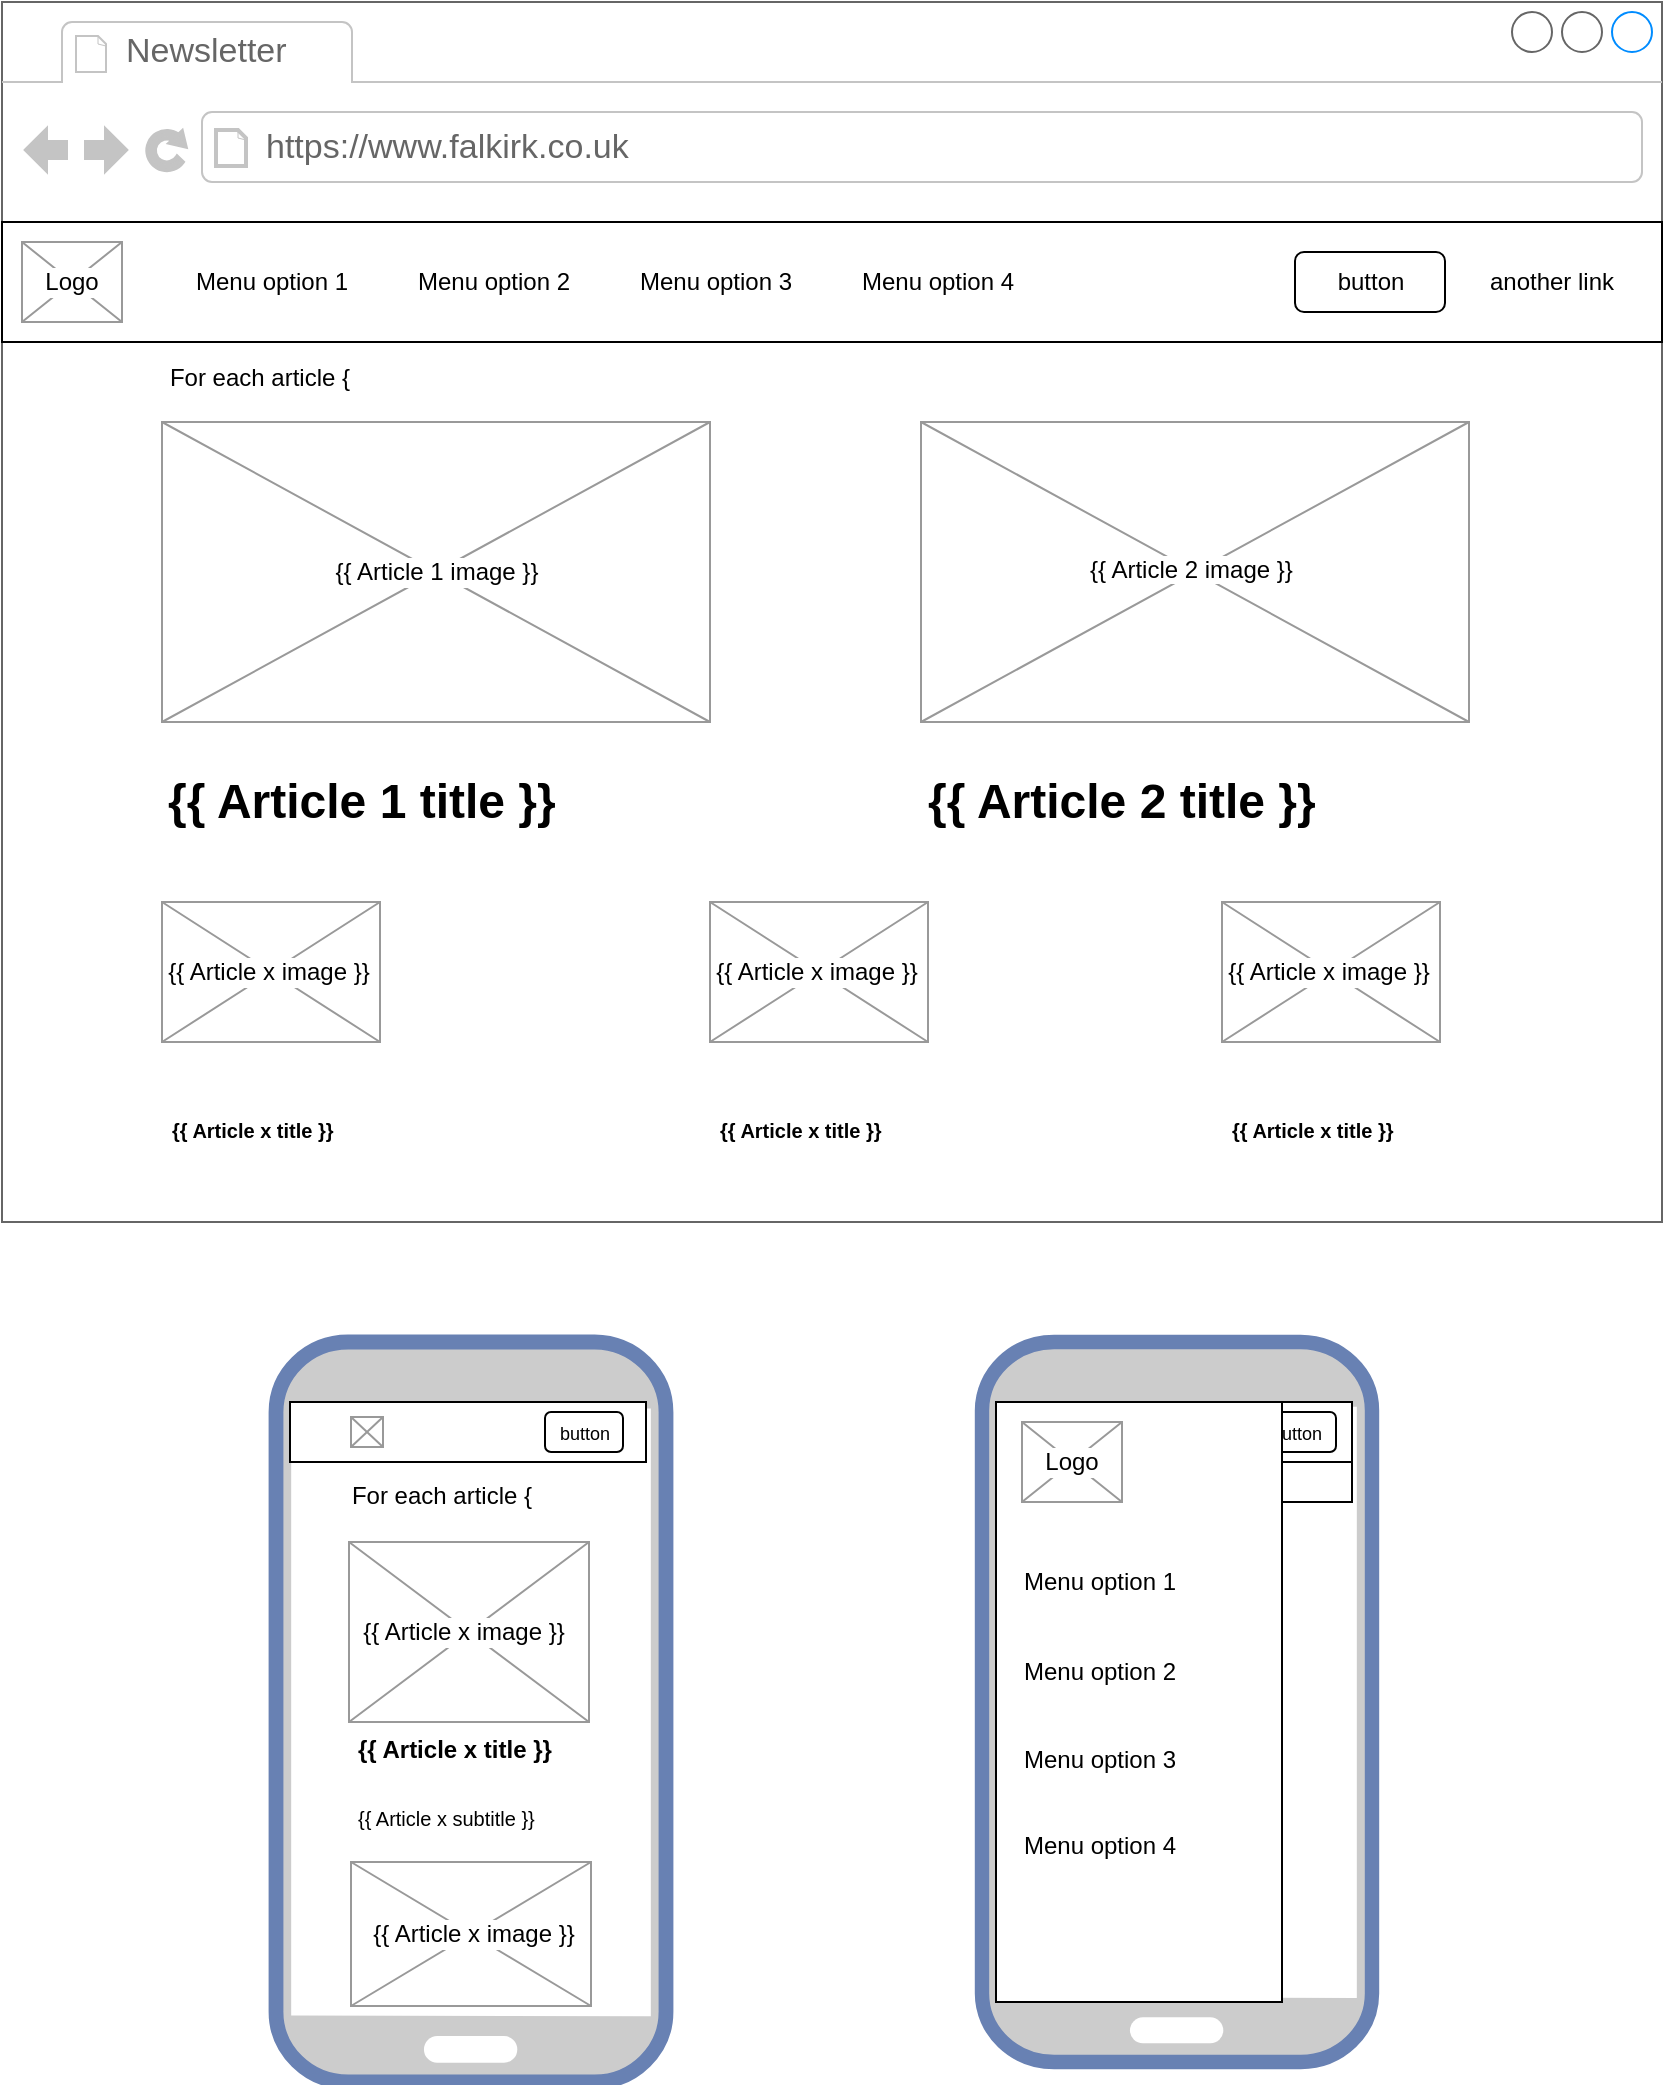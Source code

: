 <mxfile version="10.4.9" type="google"><diagram id="g1QzyaoMVLsxpALf63s1" name="Newsletter page"><mxGraphModel dx="870" dy="513" grid="0" gridSize="10" guides="1" tooltips="1" connect="1" arrows="1" fold="1" page="1" pageScale="1" pageWidth="850" pageHeight="1100" math="0" shadow="0"><root><mxCell id="ZuJBt_HV8W7CC7aEhzGb-0"/><mxCell id="ZuJBt_HV8W7CC7aEhzGb-1" parent="ZuJBt_HV8W7CC7aEhzGb-0"/><mxCell id="ZuJBt_HV8W7CC7aEhzGb-9" value="" style="fontColor=#0066CC;verticalAlign=top;verticalLabelPosition=bottom;labelPosition=center;align=center;html=1;outlineConnect=0;fillColor=#CCCCCC;strokeColor=#6881B3;gradientColor=none;gradientDirection=north;strokeWidth=2;shape=mxgraph.networks.mobile;" parent="ZuJBt_HV8W7CC7aEhzGb-1" vertex="1"><mxGeometry x="500" y="680" width="195" height="360" as="geometry"/></mxCell><mxCell id="ZuJBt_HV8W7CC7aEhzGb-10" value="" style="rounded=0;whiteSpace=wrap;html=1;" parent="ZuJBt_HV8W7CC7aEhzGb-1" vertex="1"><mxGeometry x="507" y="710" width="178" height="30" as="geometry"/></mxCell><mxCell id="BRud2-Ew99gESc9A_pxJ-28" value="&lt;font style=&quot;font-size: 9px&quot;&gt;button&lt;/font&gt;" style="rounded=1;whiteSpace=wrap;html=1;" parent="ZuJBt_HV8W7CC7aEhzGb-1" vertex="1"><mxGeometry x="638" y="715" width="39" height="20" as="geometry"/></mxCell><mxCell id="ZuJBt_HV8W7CC7aEhzGb-5" value="" style="fontColor=#0066CC;verticalAlign=top;verticalLabelPosition=bottom;labelPosition=center;align=center;html=1;outlineConnect=0;fillColor=#CCCCCC;strokeColor=#6881B3;gradientColor=none;gradientDirection=north;strokeWidth=2;shape=mxgraph.networks.mobile;" parent="ZuJBt_HV8W7CC7aEhzGb-1" vertex="1"><mxGeometry x="147" y="680" width="195" height="370" as="geometry"/></mxCell><mxCell id="ZuJBt_HV8W7CC7aEhzGb-2" value="" style="strokeWidth=1;shadow=0;dashed=0;align=center;html=1;shape=mxgraph.mockup.containers.browserWindow;rSize=0;fillColor=#ffffff;strokeColor=#666666;strokeColor2=#008cff;strokeColor3=#c4c4c4;mainText=,;recursiveResize=0;" parent="ZuJBt_HV8W7CC7aEhzGb-1" vertex="1"><mxGeometry x="10" y="10" width="830" height="610" as="geometry"/></mxCell><mxCell id="ZuJBt_HV8W7CC7aEhzGb-3" value="Newsletter" style="strokeWidth=1;shadow=0;dashed=0;align=center;html=1;shape=mxgraph.mockup.containers.anchor;fontSize=17;fontColor=#666666;align=left;" parent="ZuJBt_HV8W7CC7aEhzGb-2" vertex="1"><mxGeometry x="60" y="12" width="110" height="26" as="geometry"/></mxCell><mxCell id="ZuJBt_HV8W7CC7aEhzGb-4" value="https://www.falkirk.co.uk" style="strokeWidth=1;shadow=0;dashed=0;align=center;html=1;shape=mxgraph.mockup.containers.anchor;rSize=0;fontSize=17;fontColor=#666666;align=left;" parent="ZuJBt_HV8W7CC7aEhzGb-2" vertex="1"><mxGeometry x="130" y="60" width="250" height="26" as="geometry"/></mxCell><mxCell id="ZuJBt_HV8W7CC7aEhzGb-6" value="" style="rounded=0;whiteSpace=wrap;html=1;" parent="ZuJBt_HV8W7CC7aEhzGb-2" vertex="1"><mxGeometry y="110" width="830" height="60" as="geometry"/></mxCell><mxCell id="NBJ9dSohRUKliYhMhEuH-2" value="" style="verticalLabelPosition=bottom;shadow=0;dashed=0;align=center;html=1;verticalAlign=top;strokeWidth=1;shape=mxgraph.mockup.graphics.simpleIcon;strokeColor=#999999;fillColor=#ffffff;" parent="ZuJBt_HV8W7CC7aEhzGb-2" vertex="1"><mxGeometry x="80" y="210" width="274" height="150" as="geometry"/></mxCell><mxCell id="NBJ9dSohRUKliYhMhEuH-13" value="&lt;h1&gt;&lt;font&gt;{{ Article 1 title }}&lt;/font&gt;&lt;/h1&gt;" style="text;html=1;strokeColor=none;fillColor=none;spacing=5;spacingTop=-20;whiteSpace=wrap;overflow=hidden;rounded=0;" parent="ZuJBt_HV8W7CC7aEhzGb-2" vertex="1"><mxGeometry x="78" y="380" width="272" height="35" as="geometry"/></mxCell><mxCell id="NBJ9dSohRUKliYhMhEuH-20" value="" style="verticalLabelPosition=bottom;shadow=0;dashed=0;align=center;html=1;verticalAlign=top;strokeWidth=1;shape=mxgraph.mockup.graphics.simpleIcon;strokeColor=#999999;fillColor=#ffffff;" parent="ZuJBt_HV8W7CC7aEhzGb-2" vertex="1"><mxGeometry x="80" y="450" width="109" height="70" as="geometry"/></mxCell><mxCell id="NBJ9dSohRUKliYhMhEuH-21" value="&lt;h1&gt;&lt;span style=&quot;font-size: 10px&quot;&gt;{{ Article x title }}&lt;/span&gt;&lt;/h1&gt;&lt;br&gt;" style="text;html=1;strokeColor=none;fillColor=none;spacing=5;spacingTop=-20;whiteSpace=wrap;overflow=hidden;rounded=0;" parent="ZuJBt_HV8W7CC7aEhzGb-2" vertex="1"><mxGeometry x="80" y="540" width="121" height="50" as="geometry"/></mxCell><mxCell id="NBJ9dSohRUKliYhMhEuH-31" value="" style="verticalLabelPosition=bottom;shadow=0;dashed=0;align=center;html=1;verticalAlign=top;strokeWidth=1;shape=mxgraph.mockup.graphics.simpleIcon;strokeColor=#999999;fillColor=#ffffff;" parent="ZuJBt_HV8W7CC7aEhzGb-2" vertex="1"><mxGeometry x="10" y="120" width="50" height="40" as="geometry"/></mxCell><mxCell id="BRud2-Ew99gESc9A_pxJ-8" value="For each article {" style="text;html=1;strokeColor=none;fillColor=none;align=center;verticalAlign=middle;whiteSpace=wrap;rounded=0;" parent="ZuJBt_HV8W7CC7aEhzGb-2" vertex="1"><mxGeometry x="78" y="178" width="102" height="20" as="geometry"/></mxCell><mxCell id="BRud2-Ew99gESc9A_pxJ-9" value="" style="verticalLabelPosition=bottom;shadow=0;dashed=0;align=center;html=1;verticalAlign=top;strokeWidth=1;shape=mxgraph.mockup.graphics.simpleIcon;strokeColor=#999999;fillColor=#ffffff;" parent="ZuJBt_HV8W7CC7aEhzGb-2" vertex="1"><mxGeometry x="459.5" y="210" width="274" height="150" as="geometry"/></mxCell><mxCell id="BRud2-Ew99gESc9A_pxJ-10" value="&lt;h1&gt;&lt;font style=&quot;font-size: 24px&quot;&gt;{{ Article 2 title }}&lt;/font&gt;&lt;/h1&gt;" style="text;html=1;strokeColor=none;fillColor=none;spacing=5;spacingTop=-20;whiteSpace=wrap;overflow=hidden;rounded=0;" parent="ZuJBt_HV8W7CC7aEhzGb-2" vertex="1"><mxGeometry x="457.5" y="380" width="272" height="35" as="geometry"/></mxCell><mxCell id="BRud2-Ew99gESc9A_pxJ-15" value="Menu option 1" style="text;html=1;strokeColor=none;fillColor=none;align=center;verticalAlign=middle;whiteSpace=wrap;rounded=0;" parent="ZuJBt_HV8W7CC7aEhzGb-2" vertex="1"><mxGeometry x="90" y="130" width="90" height="20" as="geometry"/></mxCell><mxCell id="BRud2-Ew99gESc9A_pxJ-16" value="Menu option 2" style="text;html=1;strokeColor=none;fillColor=none;align=center;verticalAlign=middle;whiteSpace=wrap;rounded=0;" parent="ZuJBt_HV8W7CC7aEhzGb-2" vertex="1"><mxGeometry x="201" y="130" width="90" height="20" as="geometry"/></mxCell><mxCell id="BRud2-Ew99gESc9A_pxJ-17" value="Menu option 3" style="text;html=1;strokeColor=none;fillColor=none;align=center;verticalAlign=middle;whiteSpace=wrap;rounded=0;" parent="ZuJBt_HV8W7CC7aEhzGb-2" vertex="1"><mxGeometry x="312" y="130" width="90" height="20" as="geometry"/></mxCell><mxCell id="BRud2-Ew99gESc9A_pxJ-18" value="Menu option 4" style="text;html=1;strokeColor=none;fillColor=none;align=center;verticalAlign=middle;whiteSpace=wrap;rounded=0;" parent="ZuJBt_HV8W7CC7aEhzGb-2" vertex="1"><mxGeometry x="423" y="130" width="90" height="20" as="geometry"/></mxCell><mxCell id="BRud2-Ew99gESc9A_pxJ-19" value="button" style="rounded=1;whiteSpace=wrap;html=1;" parent="ZuJBt_HV8W7CC7aEhzGb-2" vertex="1"><mxGeometry x="646.5" y="125" width="75" height="30" as="geometry"/></mxCell><mxCell id="BRud2-Ew99gESc9A_pxJ-21" value="another link" style="text;html=1;strokeColor=none;fillColor=none;align=center;verticalAlign=middle;whiteSpace=wrap;rounded=0;" parent="ZuJBt_HV8W7CC7aEhzGb-2" vertex="1"><mxGeometry x="740" y="130" width="70" height="20" as="geometry"/></mxCell><mxCell id="R551R1PPY5FqBG8ORNiH-0" value="{{ Article 1 image }}" style="text;html=1;strokeColor=none;fillColor=none;align=center;verticalAlign=middle;whiteSpace=wrap;rounded=0;labelBackgroundColor=#ffffff;" parent="ZuJBt_HV8W7CC7aEhzGb-2" vertex="1"><mxGeometry x="159.5" y="275" width="115" height="20" as="geometry"/></mxCell><mxCell id="R551R1PPY5FqBG8ORNiH-1" value="Logo" style="text;html=1;strokeColor=none;fillColor=none;align=center;verticalAlign=middle;whiteSpace=wrap;rounded=0;labelBackgroundColor=#ffffff;" parent="ZuJBt_HV8W7CC7aEhzGb-2" vertex="1"><mxGeometry x="15" y="130" width="40" height="20" as="geometry"/></mxCell><mxCell id="R551R1PPY5FqBG8ORNiH-4" value="{{ Article 2 image }}" style="text;html=1;labelBackgroundColor=#ffffff;" parent="ZuJBt_HV8W7CC7aEhzGb-2" vertex="1"><mxGeometry x="541.5" y="270" width="110" height="30" as="geometry"/></mxCell><mxCell id="R551R1PPY5FqBG8ORNiH-5" value="{{ Article x image }}" style="text;html=1;strokeColor=none;fillColor=none;align=center;verticalAlign=middle;whiteSpace=wrap;rounded=0;labelBackgroundColor=#ffffff;" parent="ZuJBt_HV8W7CC7aEhzGb-2" vertex="1"><mxGeometry x="80" y="475" width="107" height="20" as="geometry"/></mxCell><mxCell id="miE8f1zE-T3LaJZfQu1W-0" value="" style="verticalLabelPosition=bottom;shadow=0;dashed=0;align=center;html=1;verticalAlign=top;strokeWidth=1;shape=mxgraph.mockup.graphics.simpleIcon;strokeColor=#999999;fillColor=#ffffff;" parent="ZuJBt_HV8W7CC7aEhzGb-2" vertex="1"><mxGeometry x="354" y="450" width="109" height="70" as="geometry"/></mxCell><mxCell id="miE8f1zE-T3LaJZfQu1W-1" value="{{ Article x image }}" style="text;html=1;strokeColor=none;fillColor=none;align=center;verticalAlign=middle;whiteSpace=wrap;rounded=0;labelBackgroundColor=#ffffff;" parent="ZuJBt_HV8W7CC7aEhzGb-2" vertex="1"><mxGeometry x="354" y="475" width="107" height="20" as="geometry"/></mxCell><mxCell id="miE8f1zE-T3LaJZfQu1W-2" value="" style="verticalLabelPosition=bottom;shadow=0;dashed=0;align=center;html=1;verticalAlign=top;strokeWidth=1;shape=mxgraph.mockup.graphics.simpleIcon;strokeColor=#999999;fillColor=#ffffff;" parent="ZuJBt_HV8W7CC7aEhzGb-2" vertex="1"><mxGeometry x="610" y="450" width="109" height="70" as="geometry"/></mxCell><mxCell id="miE8f1zE-T3LaJZfQu1W-3" value="{{ Article x image }}" style="text;html=1;strokeColor=none;fillColor=none;align=center;verticalAlign=middle;whiteSpace=wrap;rounded=0;labelBackgroundColor=#ffffff;" parent="ZuJBt_HV8W7CC7aEhzGb-2" vertex="1"><mxGeometry x="610" y="475" width="107" height="20" as="geometry"/></mxCell><mxCell id="vMIMcvQXfFfTmyWMe9lW-0" value="&lt;h1&gt;&lt;span style=&quot;font-size: 10px&quot;&gt;{{ Article x title }}&lt;/span&gt;&lt;/h1&gt;&lt;br&gt;" style="text;html=1;strokeColor=none;fillColor=none;spacing=5;spacingTop=-20;whiteSpace=wrap;overflow=hidden;rounded=0;" parent="ZuJBt_HV8W7CC7aEhzGb-2" vertex="1"><mxGeometry x="354" y="540" width="121" height="50" as="geometry"/></mxCell><mxCell id="vMIMcvQXfFfTmyWMe9lW-1" value="&lt;h1&gt;&lt;span style=&quot;font-size: 10px&quot;&gt;{{ Article x title }}&lt;/span&gt;&lt;/h1&gt;&lt;br&gt;" style="text;html=1;strokeColor=none;fillColor=none;spacing=5;spacingTop=-20;whiteSpace=wrap;overflow=hidden;rounded=0;" parent="ZuJBt_HV8W7CC7aEhzGb-2" vertex="1"><mxGeometry x="610" y="540" width="121" height="50" as="geometry"/></mxCell><mxCell id="ZuJBt_HV8W7CC7aEhzGb-7" value="" style="rounded=0;whiteSpace=wrap;html=1;" parent="ZuJBt_HV8W7CC7aEhzGb-1" vertex="1"><mxGeometry x="154" y="710" width="178" height="30" as="geometry"/></mxCell><mxCell id="ZuJBt_HV8W7CC7aEhzGb-11" value="" style="rounded=0;whiteSpace=wrap;html=1;" parent="ZuJBt_HV8W7CC7aEhzGb-1" vertex="1"><mxGeometry x="507" y="740" width="178" height="20" as="geometry"/></mxCell><mxCell id="ZuJBt_HV8W7CC7aEhzGb-12" value="" style="shape=image;html=1;verticalAlign=top;verticalLabelPosition=bottom;labelBackgroundColor=#ffffff;imageAspect=0;aspect=fixed;image=https://cdn2.iconfinder.com/data/icons/4web-3/139/menu-128.png" parent="ZuJBt_HV8W7CC7aEhzGb-1" vertex="1"><mxGeometry x="156" y="713" width="24" height="24" as="geometry"/></mxCell><mxCell id="ZuJBt_HV8W7CC7aEhzGb-13" value="" style="rounded=0;whiteSpace=wrap;html=1;" parent="ZuJBt_HV8W7CC7aEhzGb-1" vertex="1"><mxGeometry x="507" y="710" width="143" height="300" as="geometry"/></mxCell><mxCell id="NBJ9dSohRUKliYhMhEuH-26" value="" style="verticalLabelPosition=bottom;shadow=0;dashed=0;align=center;html=1;verticalAlign=top;strokeWidth=1;shape=mxgraph.mockup.graphics.simpleIcon;strokeColor=#999999;fillColor=#ffffff;" parent="ZuJBt_HV8W7CC7aEhzGb-1" vertex="1"><mxGeometry x="183.5" y="780" width="120" height="90" as="geometry"/></mxCell><mxCell id="NBJ9dSohRUKliYhMhEuH-27" value="&lt;h1&gt;&lt;font style=&quot;font-size: 12px&quot;&gt;{{ Article x title }}&lt;/font&gt;&lt;/h1&gt;&lt;p&gt;&lt;span style=&quot;font-size: 10px&quot;&gt;{{ Article x subtitle }}&lt;/span&gt;&lt;/p&gt;" style="text;html=1;strokeColor=none;fillColor=none;spacing=5;spacingTop=-20;whiteSpace=wrap;overflow=hidden;rounded=0;" parent="ZuJBt_HV8W7CC7aEhzGb-1" vertex="1"><mxGeometry x="183" y="860" width="121" height="70" as="geometry"/></mxCell><mxCell id="NBJ9dSohRUKliYhMhEuH-34" value="" style="verticalLabelPosition=bottom;shadow=0;dashed=0;align=center;html=1;verticalAlign=top;strokeWidth=1;shape=mxgraph.mockup.graphics.simpleIcon;strokeColor=#999999;fillColor=#ffffff;" parent="ZuJBt_HV8W7CC7aEhzGb-1" vertex="1"><mxGeometry x="184.5" y="940" width="120" height="72" as="geometry"/></mxCell><mxCell id="NBJ9dSohRUKliYhMhEuH-36" value="" style="verticalLabelPosition=bottom;shadow=0;dashed=0;align=center;html=1;verticalAlign=top;strokeWidth=1;shape=mxgraph.mockup.graphics.simpleIcon;strokeColor=#999999;fillColor=#ffffff;" parent="ZuJBt_HV8W7CC7aEhzGb-1" vertex="1"><mxGeometry x="184.5" y="717.5" width="16" height="15" as="geometry"/></mxCell><mxCell id="L_jvKNOfGMdQHFJSNCsy-1" value="" style="verticalLabelPosition=bottom;shadow=0;dashed=0;align=center;html=1;verticalAlign=top;strokeWidth=1;shape=mxgraph.mockup.graphics.simpleIcon;strokeColor=#999999;fillColor=#ffffff;" parent="ZuJBt_HV8W7CC7aEhzGb-1" vertex="1"><mxGeometry x="520" y="720" width="50" height="40" as="geometry"/></mxCell><mxCell id="BRud2-Ew99gESc9A_pxJ-22" value="&lt;font style=&quot;font-size: 9px&quot;&gt;button&lt;/font&gt;" style="rounded=1;whiteSpace=wrap;html=1;" parent="ZuJBt_HV8W7CC7aEhzGb-1" vertex="1"><mxGeometry x="281.5" y="715" width="39" height="20" as="geometry"/></mxCell><mxCell id="BRud2-Ew99gESc9A_pxJ-23" value="For each article {" style="text;html=1;strokeColor=none;fillColor=none;align=center;verticalAlign=middle;whiteSpace=wrap;rounded=0;" parent="ZuJBt_HV8W7CC7aEhzGb-1" vertex="1"><mxGeometry x="164" y="746.5" width="132" height="20" as="geometry"/></mxCell><mxCell id="BRud2-Ew99gESc9A_pxJ-24" value="Menu option 1" style="text;html=1;strokeColor=none;fillColor=none;align=center;verticalAlign=middle;whiteSpace=wrap;rounded=0;" parent="ZuJBt_HV8W7CC7aEhzGb-1" vertex="1"><mxGeometry x="513.5" y="790" width="90" height="20" as="geometry"/></mxCell><mxCell id="BRud2-Ew99gESc9A_pxJ-25" value="Menu option 2" style="text;html=1;strokeColor=none;fillColor=none;align=center;verticalAlign=middle;whiteSpace=wrap;rounded=0;" parent="ZuJBt_HV8W7CC7aEhzGb-1" vertex="1"><mxGeometry x="513.5" y="835" width="90" height="20" as="geometry"/></mxCell><mxCell id="BRud2-Ew99gESc9A_pxJ-26" value="Menu option 3" style="text;html=1;strokeColor=none;fillColor=none;align=center;verticalAlign=middle;whiteSpace=wrap;rounded=0;" parent="ZuJBt_HV8W7CC7aEhzGb-1" vertex="1"><mxGeometry x="513.5" y="879" width="90" height="20" as="geometry"/></mxCell><mxCell id="BRud2-Ew99gESc9A_pxJ-27" value="Menu option 4" style="text;html=1;strokeColor=none;fillColor=none;align=center;verticalAlign=middle;whiteSpace=wrap;rounded=0;" parent="ZuJBt_HV8W7CC7aEhzGb-1" vertex="1"><mxGeometry x="513.5" y="922" width="90" height="20" as="geometry"/></mxCell><mxCell id="R551R1PPY5FqBG8ORNiH-2" value="Logo" style="text;html=1;strokeColor=none;fillColor=none;align=center;verticalAlign=middle;whiteSpace=wrap;rounded=0;labelBackgroundColor=#ffffff;" parent="ZuJBt_HV8W7CC7aEhzGb-1" vertex="1"><mxGeometry x="525" y="730" width="40" height="20" as="geometry"/></mxCell><mxCell id="R551R1PPY5FqBG8ORNiH-8" value="{{ Article x image }}" style="text;html=1;strokeColor=none;fillColor=none;align=center;verticalAlign=middle;whiteSpace=wrap;rounded=0;labelBackgroundColor=#ffffff;" parent="ZuJBt_HV8W7CC7aEhzGb-1" vertex="1"><mxGeometry x="186" y="815" width="110" height="20" as="geometry"/></mxCell><mxCell id="R551R1PPY5FqBG8ORNiH-9" value="{{ Article x image }}" style="text;html=1;strokeColor=none;fillColor=none;align=center;verticalAlign=middle;whiteSpace=wrap;rounded=0;labelBackgroundColor=#ffffff;" parent="ZuJBt_HV8W7CC7aEhzGb-1" vertex="1"><mxGeometry x="192" y="966" width="108" height="20" as="geometry"/></mxCell></root></mxGraphModel></diagram><diagram id="fkU7aQloWRUFGZDtCyrn" name="Article page"><mxGraphModel dx="1160" dy="684" grid="0" gridSize="10" guides="1" tooltips="1" connect="1" arrows="1" fold="1" page="1" pageScale="1" pageWidth="850" pageHeight="1100" math="0" shadow="0"><root><mxCell id="0"/><mxCell id="1" parent="0"/><mxCell id="smP2fjFWMEDoItWanCYF-4" value="" style="fontColor=#0066CC;verticalAlign=top;verticalLabelPosition=bottom;labelPosition=center;align=center;html=1;outlineConnect=0;fillColor=#CCCCCC;strokeColor=#6881B3;gradientColor=none;gradientDirection=north;strokeWidth=2;shape=mxgraph.networks.mobile;" parent="1" vertex="1"><mxGeometry x="314.5" y="670.5" width="195" height="370" as="geometry"/></mxCell><mxCell id="smP2fjFWMEDoItWanCYF-5" value="" style="strokeWidth=1;shadow=0;dashed=0;align=center;html=1;shape=mxgraph.mockup.containers.browserWindow;rSize=0;fillColor=#ffffff;strokeColor=#666666;strokeColor2=#008cff;strokeColor3=#c4c4c4;mainText=,;recursiveResize=0;" parent="1" vertex="1"><mxGeometry x="10" y="10" width="830" height="610" as="geometry"/></mxCell><mxCell id="smP2fjFWMEDoItWanCYF-6" value="Article" style="strokeWidth=1;shadow=0;dashed=0;align=center;html=1;shape=mxgraph.mockup.containers.anchor;fontSize=17;fontColor=#666666;align=left;" parent="smP2fjFWMEDoItWanCYF-5" vertex="1"><mxGeometry x="60" y="12" width="110" height="26" as="geometry"/></mxCell><mxCell id="smP2fjFWMEDoItWanCYF-7" value="https://www.falkirk.co.uk" style="strokeWidth=1;shadow=0;dashed=0;align=center;html=1;shape=mxgraph.mockup.containers.anchor;rSize=0;fontSize=17;fontColor=#666666;align=left;" parent="smP2fjFWMEDoItWanCYF-5" vertex="1"><mxGeometry x="130" y="60" width="250" height="26" as="geometry"/></mxCell><mxCell id="smP2fjFWMEDoItWanCYF-8" value="" style="rounded=0;whiteSpace=wrap;html=1;" parent="smP2fjFWMEDoItWanCYF-5" vertex="1"><mxGeometry y="110" width="830" height="60" as="geometry"/></mxCell><mxCell id="smP2fjFWMEDoItWanCYF-13" value="" style="verticalLabelPosition=bottom;shadow=0;dashed=0;align=center;html=1;verticalAlign=top;strokeWidth=1;shape=mxgraph.mockup.graphics.simpleIcon;strokeColor=#999999;fillColor=#ffffff;" parent="smP2fjFWMEDoItWanCYF-5" vertex="1"><mxGeometry x="10" y="120" width="50" height="40" as="geometry"/></mxCell><mxCell id="smP2fjFWMEDoItWanCYF-21" value="Menu option 1" style="text;html=1;strokeColor=none;fillColor=none;align=center;verticalAlign=middle;whiteSpace=wrap;rounded=0;" parent="smP2fjFWMEDoItWanCYF-5" vertex="1"><mxGeometry x="90" y="130" width="90" height="20" as="geometry"/></mxCell><mxCell id="smP2fjFWMEDoItWanCYF-22" value="Menu option 2" style="text;html=1;strokeColor=none;fillColor=none;align=center;verticalAlign=middle;whiteSpace=wrap;rounded=0;" parent="smP2fjFWMEDoItWanCYF-5" vertex="1"><mxGeometry x="201" y="130" width="90" height="20" as="geometry"/></mxCell><mxCell id="smP2fjFWMEDoItWanCYF-23" value="Menu option 3" style="text;html=1;strokeColor=none;fillColor=none;align=center;verticalAlign=middle;whiteSpace=wrap;rounded=0;" parent="smP2fjFWMEDoItWanCYF-5" vertex="1"><mxGeometry x="312" y="130" width="90" height="20" as="geometry"/></mxCell><mxCell id="smP2fjFWMEDoItWanCYF-24" value="Menu option 4" style="text;html=1;strokeColor=none;fillColor=none;align=center;verticalAlign=middle;whiteSpace=wrap;rounded=0;" parent="smP2fjFWMEDoItWanCYF-5" vertex="1"><mxGeometry x="423" y="130" width="90" height="20" as="geometry"/></mxCell><mxCell id="smP2fjFWMEDoItWanCYF-25" value="button" style="rounded=1;whiteSpace=wrap;html=1;" parent="smP2fjFWMEDoItWanCYF-5" vertex="1"><mxGeometry x="740" y="125" width="75" height="30" as="geometry"/></mxCell><mxCell id="_1OIMS0Xrd5SSUCqu3He-1" value="" style="verticalLabelPosition=bottom;shadow=0;dashed=0;align=center;html=1;verticalAlign=top;strokeWidth=1;shape=mxgraph.mockup.graphics.simpleIcon;strokeColor=#999999;fillColor=#ffffff;" parent="smP2fjFWMEDoItWanCYF-5" vertex="1"><mxGeometry x="10" y="180" width="810" height="220" as="geometry"/></mxCell><mxCell id="_1OIMS0Xrd5SSUCqu3He-2" value="{{ Article Image }}" style="text;html=1;strokeColor=none;fillColor=none;align=center;verticalAlign=middle;whiteSpace=wrap;rounded=0;labelBackgroundColor=#ffffff;" parent="smP2fjFWMEDoItWanCYF-5" vertex="1"><mxGeometry x="363" y="280" width="103" height="20" as="geometry"/></mxCell><mxCell id="emSJlChl0zSvW87Qsz7--1" value="&lt;h1 style=&quot;text-align: center&quot;&gt;{{ Article Title }}&lt;/h1&gt;&lt;div style=&quot;text-align: center&quot;&gt;&lt;br&gt;&lt;/div&gt;&lt;div style=&quot;text-align: center&quot;&gt;&lt;br&gt;&lt;/div&gt;&lt;div style=&quot;text-align: center&quot;&gt;{{ Article body text }}&lt;/div&gt;" style="text;html=1;strokeColor=none;fillColor=none;spacing=5;spacingTop=-20;whiteSpace=wrap;overflow=hidden;rounded=0;labelBackgroundColor=none;" parent="smP2fjFWMEDoItWanCYF-5" vertex="1"><mxGeometry x="314.5" y="410" width="200" height="170" as="geometry"/></mxCell><mxCell id="smP2fjFWMEDoItWanCYF-27" value="" style="rounded=0;whiteSpace=wrap;html=1;" parent="1" vertex="1"><mxGeometry x="321.5" y="700.5" width="178" height="30" as="geometry"/></mxCell><mxCell id="smP2fjFWMEDoItWanCYF-29" value="" style="shape=image;html=1;verticalAlign=top;verticalLabelPosition=bottom;labelBackgroundColor=#ffffff;imageAspect=0;aspect=fixed;image=https://cdn2.iconfinder.com/data/icons/4web-3/139/menu-128.png" parent="1" vertex="1"><mxGeometry x="323.5" y="703.5" width="24" height="24" as="geometry"/></mxCell><mxCell id="smP2fjFWMEDoItWanCYF-34" value="" style="verticalLabelPosition=bottom;shadow=0;dashed=0;align=center;html=1;verticalAlign=top;strokeWidth=1;shape=mxgraph.mockup.graphics.simpleIcon;strokeColor=#999999;fillColor=#ffffff;" parent="1" vertex="1"><mxGeometry x="352" y="708" width="16" height="15" as="geometry"/></mxCell><mxCell id="smP2fjFWMEDoItWanCYF-36" value="&lt;font style=&quot;font-size: 9px&quot;&gt;button&lt;/font&gt;" style="rounded=1;whiteSpace=wrap;html=1;" parent="1" vertex="1"><mxGeometry x="449" y="705.5" width="39" height="20" as="geometry"/></mxCell><mxCell id="hiC2b8rEMJjrRLgWfoCS-1" value="" style="verticalLabelPosition=bottom;shadow=0;dashed=0;align=center;html=1;verticalAlign=top;strokeWidth=1;shape=mxgraph.mockup.graphics.simpleIcon;strokeColor=#999999;fillColor=#ffffff;" parent="1" vertex="1"><mxGeometry x="325.5" y="732.5" width="172" height="125" as="geometry"/></mxCell><mxCell id="hiC2b8rEMJjrRLgWfoCS-2" value="{{ Article Image }}" style="text;html=1;strokeColor=none;fillColor=none;align=center;verticalAlign=middle;whiteSpace=wrap;rounded=0;labelBackgroundColor=#ffffff;" parent="1" vertex="1"><mxGeometry x="360.5" y="785" width="103" height="20" as="geometry"/></mxCell><mxCell id="hiC2b8rEMJjrRLgWfoCS-3" value="&lt;h1 style=&quot;text-align: center&quot;&gt;&lt;font style=&quot;font-size: 12px&quot;&gt;{{ Article Title }}&lt;/font&gt;&lt;/h1&gt;&lt;p style=&quot;text-align: center&quot;&gt;{{ Article body text&amp;nbsp; }}&lt;/p&gt;" style="text;html=1;strokeColor=none;fillColor=none;spacing=5;spacingTop=-20;whiteSpace=wrap;overflow=hidden;rounded=0;labelBackgroundColor=none;" parent="1" vertex="1"><mxGeometry x="350" y="862.5" width="124" height="78" as="geometry"/></mxCell></root></mxGraphModel></diagram><diagram id="8hmjjxZT-ZWAlsKCvz7J" name="Events page"><mxGraphModel dx="870" dy="469" grid="0" gridSize="10" guides="1" tooltips="1" connect="1" arrows="1" fold="1" page="1" pageScale="1" pageWidth="850" pageHeight="1100" math="0" shadow="0"><root><mxCell id="0HQcpTWJ979W0kUS6ZRm-0"/><mxCell id="0HQcpTWJ979W0kUS6ZRm-1" parent="0HQcpTWJ979W0kUS6ZRm-0"/><mxCell id="jwCttiesMcVx4w71pxVK-3" value="" style="fontColor=#0066CC;verticalAlign=top;verticalLabelPosition=bottom;labelPosition=center;align=center;html=1;outlineConnect=0;fillColor=#CCCCCC;strokeColor=#6881B3;gradientColor=none;gradientDirection=north;strokeWidth=2;shape=mxgraph.networks.mobile;" parent="0HQcpTWJ979W0kUS6ZRm-1" vertex="1"><mxGeometry x="147" y="680" width="195" height="370" as="geometry"/></mxCell><mxCell id="jwCttiesMcVx4w71pxVK-4" value="" style="strokeWidth=1;shadow=0;dashed=0;align=center;html=1;shape=mxgraph.mockup.containers.browserWindow;rSize=0;fillColor=#ffffff;strokeColor=#666666;strokeColor2=#008cff;strokeColor3=#c4c4c4;mainText=,;recursiveResize=0;" parent="0HQcpTWJ979W0kUS6ZRm-1" vertex="1"><mxGeometry x="10" y="10" width="830" height="610" as="geometry"/></mxCell><mxCell id="jwCttiesMcVx4w71pxVK-5" value="Events" style="strokeWidth=1;shadow=0;dashed=0;align=center;html=1;shape=mxgraph.mockup.containers.anchor;fontSize=17;fontColor=#666666;align=left;" parent="jwCttiesMcVx4w71pxVK-4" vertex="1"><mxGeometry x="60" y="12" width="110" height="26" as="geometry"/></mxCell><mxCell id="jwCttiesMcVx4w71pxVK-6" value="https://www.falkirk.co.uk" style="strokeWidth=1;shadow=0;dashed=0;align=center;html=1;shape=mxgraph.mockup.containers.anchor;rSize=0;fontSize=17;fontColor=#666666;align=left;" parent="jwCttiesMcVx4w71pxVK-4" vertex="1"><mxGeometry x="130" y="60" width="250" height="26" as="geometry"/></mxCell><mxCell id="jwCttiesMcVx4w71pxVK-7" value="" style="rounded=0;whiteSpace=wrap;html=1;" parent="jwCttiesMcVx4w71pxVK-4" vertex="1"><mxGeometry y="110" width="830" height="60" as="geometry"/></mxCell><mxCell id="jwCttiesMcVx4w71pxVK-8" value="" style="verticalLabelPosition=bottom;shadow=0;dashed=0;align=center;html=1;verticalAlign=top;strokeWidth=1;shape=mxgraph.mockup.graphics.simpleIcon;strokeColor=#999999;fillColor=#ffffff;" parent="jwCttiesMcVx4w71pxVK-4" vertex="1"><mxGeometry x="10" y="120" width="50" height="40" as="geometry"/></mxCell><mxCell id="jwCttiesMcVx4w71pxVK-9" value="Menu option 1" style="text;html=1;strokeColor=none;fillColor=none;align=center;verticalAlign=middle;whiteSpace=wrap;rounded=0;" parent="jwCttiesMcVx4w71pxVK-4" vertex="1"><mxGeometry x="90" y="130" width="90" height="20" as="geometry"/></mxCell><mxCell id="jwCttiesMcVx4w71pxVK-10" value="Menu option 2" style="text;html=1;strokeColor=none;fillColor=none;align=center;verticalAlign=middle;whiteSpace=wrap;rounded=0;" parent="jwCttiesMcVx4w71pxVK-4" vertex="1"><mxGeometry x="201" y="130" width="90" height="20" as="geometry"/></mxCell><mxCell id="jwCttiesMcVx4w71pxVK-11" value="Menu option 3" style="text;html=1;strokeColor=none;fillColor=none;align=center;verticalAlign=middle;whiteSpace=wrap;rounded=0;" parent="jwCttiesMcVx4w71pxVK-4" vertex="1"><mxGeometry x="312" y="130" width="90" height="20" as="geometry"/></mxCell><mxCell id="jwCttiesMcVx4w71pxVK-12" value="Menu option 4" style="text;html=1;strokeColor=none;fillColor=none;align=center;verticalAlign=middle;whiteSpace=wrap;rounded=0;" parent="jwCttiesMcVx4w71pxVK-4" vertex="1"><mxGeometry x="423" y="130" width="90" height="20" as="geometry"/></mxCell><mxCell id="jwCttiesMcVx4w71pxVK-13" value="button" style="rounded=1;whiteSpace=wrap;html=1;" parent="jwCttiesMcVx4w71pxVK-4" vertex="1"><mxGeometry x="740" y="125" width="75" height="30" as="geometry"/></mxCell><mxCell id="5n0rUC9WJN9NwobVr4ZN-1" value="&lt;h1&gt;&lt;font&gt;{{ Event x title }}&lt;/font&gt;&lt;/h1&gt;&lt;p&gt;&lt;font&gt;{{ Event x Subtitle }}&lt;/font&gt;&lt;/p&gt;" style="text;html=1;strokeColor=none;fillColor=none;spacing=5;spacingTop=-20;whiteSpace=wrap;overflow=hidden;rounded=0;" parent="jwCttiesMcVx4w71pxVK-4" vertex="1"><mxGeometry x="403" y="228" width="272" height="70" as="geometry"/></mxCell><mxCell id="teYpsNZW_UwjY96XEpcY-3" value="&lt;h1&gt;&lt;font&gt;{{ Event x title }}&lt;/font&gt;&lt;/h1&gt;&lt;p&gt;&lt;font&gt;{{ Event x Subtitle }}&lt;/font&gt;&lt;/p&gt;" style="text;html=1;strokeColor=none;fillColor=none;spacing=5;spacingTop=-20;whiteSpace=wrap;overflow=hidden;rounded=0;" parent="jwCttiesMcVx4w71pxVK-4" vertex="1"><mxGeometry x="403" y="361.5" width="272" height="70" as="geometry"/></mxCell><mxCell id="teYpsNZW_UwjY96XEpcY-4" value="" style="verticalLabelPosition=bottom;shadow=0;dashed=0;align=center;html=1;verticalAlign=top;strokeWidth=1;shape=mxgraph.mockup.graphics.simpleIcon;strokeColor=#999999;fillColor=#ffffff;" parent="jwCttiesMcVx4w71pxVK-4" vertex="1"><mxGeometry x="10" y="340" width="380" height="113" as="geometry"/></mxCell><mxCell id="teYpsNZW_UwjY96XEpcY-5" value="{{ Event x image }}" style="text;html=1;strokeColor=none;fillColor=none;align=center;verticalAlign=middle;whiteSpace=wrap;rounded=0;labelBackgroundColor=#ffffff;" parent="jwCttiesMcVx4w71pxVK-4" vertex="1"><mxGeometry x="142.5" y="386.5" width="115" height="20" as="geometry"/></mxCell><mxCell id="teYpsNZW_UwjY96XEpcY-6" value="&lt;h1&gt;&lt;font&gt;{{ Event x title }}&lt;/font&gt;&lt;/h1&gt;&lt;p&gt;&lt;font&gt;{{ Event x Subtitle }}&lt;/font&gt;&lt;/p&gt;" style="text;html=1;strokeColor=none;fillColor=none;spacing=5;spacingTop=-20;whiteSpace=wrap;overflow=hidden;rounded=0;" parent="jwCttiesMcVx4w71pxVK-4" vertex="1"><mxGeometry x="403" y="491.5" width="272" height="70" as="geometry"/></mxCell><mxCell id="teYpsNZW_UwjY96XEpcY-7" value="" style="verticalLabelPosition=bottom;shadow=0;dashed=0;align=center;html=1;verticalAlign=top;strokeWidth=1;shape=mxgraph.mockup.graphics.simpleIcon;strokeColor=#999999;fillColor=#ffffff;" parent="jwCttiesMcVx4w71pxVK-4" vertex="1"><mxGeometry x="10" y="470" width="380" height="113" as="geometry"/></mxCell><mxCell id="teYpsNZW_UwjY96XEpcY-8" value="{{ Event x image }}" style="text;html=1;strokeColor=none;fillColor=none;align=center;verticalAlign=middle;whiteSpace=wrap;rounded=0;labelBackgroundColor=#ffffff;" parent="jwCttiesMcVx4w71pxVK-4" vertex="1"><mxGeometry x="142.5" y="516.5" width="115" height="20" as="geometry"/></mxCell><mxCell id="5n0rUC9WJN9NwobVr4ZN-4" value="For each Event {" style="text;html=1;strokeColor=none;fillColor=none;align=center;verticalAlign=middle;whiteSpace=wrap;rounded=0;" parent="jwCttiesMcVx4w71pxVK-4" vertex="1"><mxGeometry x="13" y="178" width="102" height="20" as="geometry"/></mxCell><mxCell id="jwCttiesMcVx4w71pxVK-17" value="" style="rounded=0;whiteSpace=wrap;html=1;" parent="0HQcpTWJ979W0kUS6ZRm-1" vertex="1"><mxGeometry x="154" y="710" width="178" height="30" as="geometry"/></mxCell><mxCell id="jwCttiesMcVx4w71pxVK-19" value="" style="shape=image;html=1;verticalAlign=top;verticalLabelPosition=bottom;labelBackgroundColor=#ffffff;imageAspect=0;aspect=fixed;image=https://cdn2.iconfinder.com/data/icons/4web-3/139/menu-128.png" parent="0HQcpTWJ979W0kUS6ZRm-1" vertex="1"><mxGeometry x="156" y="713" width="24" height="24" as="geometry"/></mxCell><mxCell id="jwCttiesMcVx4w71pxVK-21" value="" style="verticalLabelPosition=bottom;shadow=0;dashed=0;align=center;html=1;verticalAlign=top;strokeWidth=1;shape=mxgraph.mockup.graphics.simpleIcon;strokeColor=#999999;fillColor=#ffffff;" parent="0HQcpTWJ979W0kUS6ZRm-1" vertex="1"><mxGeometry x="184.5" y="717.5" width="16" height="15" as="geometry"/></mxCell><mxCell id="jwCttiesMcVx4w71pxVK-23" value="&lt;font style=&quot;font-size: 9px&quot;&gt;button&lt;/font&gt;" style="rounded=1;whiteSpace=wrap;html=1;" parent="0HQcpTWJ979W0kUS6ZRm-1" vertex="1"><mxGeometry x="281.5" y="715" width="39" height="20" as="geometry"/></mxCell><mxCell id="5n0rUC9WJN9NwobVr4ZN-0" value="" style="verticalLabelPosition=bottom;shadow=0;dashed=0;align=center;html=1;verticalAlign=top;strokeWidth=1;shape=mxgraph.mockup.graphics.simpleIcon;strokeColor=#999999;fillColor=#ffffff;" parent="0HQcpTWJ979W0kUS6ZRm-1" vertex="1"><mxGeometry x="20" y="216.5" width="380" height="113" as="geometry"/></mxCell><mxCell id="5n0rUC9WJN9NwobVr4ZN-9" value="{{ Event x image }}" style="text;html=1;strokeColor=none;fillColor=none;align=center;verticalAlign=middle;whiteSpace=wrap;rounded=0;labelBackgroundColor=#ffffff;" parent="0HQcpTWJ979W0kUS6ZRm-1" vertex="1"><mxGeometry x="152.5" y="263" width="115" height="20" as="geometry"/></mxCell><mxCell id="-9gEOdN70Fm4imtWGB6e-0" value="" style="verticalLabelPosition=bottom;shadow=0;dashed=0;align=center;html=1;verticalAlign=top;strokeWidth=1;shape=mxgraph.mockup.graphics.simpleIcon;strokeColor=#999999;fillColor=#ffffff;" parent="0HQcpTWJ979W0kUS6ZRm-1" vertex="1"><mxGeometry x="183.5" y="780" width="120" height="90" as="geometry"/></mxCell><mxCell id="-9gEOdN70Fm4imtWGB6e-1" value="&lt;h1&gt;&lt;font style=&quot;font-size: 12px&quot;&gt;{{ Event title }}&lt;/font&gt;&lt;/h1&gt;&lt;p&gt;&lt;span style=&quot;font-size: 10px&quot;&gt;{{ Event x subtitle }}&lt;/span&gt;&lt;/p&gt;" style="text;html=1;strokeColor=none;fillColor=none;spacing=5;spacingTop=-20;whiteSpace=wrap;overflow=hidden;rounded=0;" parent="0HQcpTWJ979W0kUS6ZRm-1" vertex="1"><mxGeometry x="183" y="860" width="121" height="70" as="geometry"/></mxCell><mxCell id="-9gEOdN70Fm4imtWGB6e-2" value="" style="verticalLabelPosition=bottom;shadow=0;dashed=0;align=center;html=1;verticalAlign=top;strokeWidth=1;shape=mxgraph.mockup.graphics.simpleIcon;strokeColor=#999999;fillColor=#ffffff;" parent="0HQcpTWJ979W0kUS6ZRm-1" vertex="1"><mxGeometry x="184.5" y="940" width="120" height="72" as="geometry"/></mxCell><mxCell id="-9gEOdN70Fm4imtWGB6e-3" value="For each event {" style="text;html=1;strokeColor=none;fillColor=none;align=center;verticalAlign=middle;whiteSpace=wrap;rounded=0;" parent="0HQcpTWJ979W0kUS6ZRm-1" vertex="1"><mxGeometry x="164" y="746.5" width="132" height="20" as="geometry"/></mxCell><mxCell id="-9gEOdN70Fm4imtWGB6e-4" value="{{ Event x image }}" style="text;html=1;strokeColor=none;fillColor=none;align=center;verticalAlign=middle;whiteSpace=wrap;rounded=0;labelBackgroundColor=#ffffff;" parent="0HQcpTWJ979W0kUS6ZRm-1" vertex="1"><mxGeometry x="186" y="815" width="110" height="20" as="geometry"/></mxCell><mxCell id="-9gEOdN70Fm4imtWGB6e-5" value="{{ Event x image }}" style="text;html=1;strokeColor=none;fillColor=none;align=center;verticalAlign=middle;whiteSpace=wrap;rounded=0;labelBackgroundColor=#ffffff;" parent="0HQcpTWJ979W0kUS6ZRm-1" vertex="1"><mxGeometry x="192" y="966" width="108" height="20" as="geometry"/></mxCell></root></mxGraphModel></diagram><diagram id="hI4bFye8_DUz-s2ZRzGq" name="Event page"><mxGraphModel dx="870" dy="469" grid="0" gridSize="10" guides="1" tooltips="1" connect="1" arrows="1" fold="1" page="1" pageScale="1" pageWidth="850" pageHeight="1100" math="0" shadow="0"><root><mxCell id="x4FCVn3ekCLayoDgtbg9-0"/><mxCell id="x4FCVn3ekCLayoDgtbg9-1" parent="x4FCVn3ekCLayoDgtbg9-0"/><mxCell id="ZLceANgemCwnpEc9OMz6-0" value="" style="fontColor=#0066CC;verticalAlign=top;verticalLabelPosition=bottom;labelPosition=center;align=center;html=1;outlineConnect=0;fillColor=#CCCCCC;strokeColor=#6881B3;gradientColor=none;gradientDirection=north;strokeWidth=2;shape=mxgraph.networks.mobile;" parent="x4FCVn3ekCLayoDgtbg9-1" vertex="1"><mxGeometry x="500" y="680" width="195" height="360" as="geometry"/></mxCell><mxCell id="ZLceANgemCwnpEc9OMz6-1" value="" style="rounded=0;whiteSpace=wrap;html=1;" parent="x4FCVn3ekCLayoDgtbg9-1" vertex="1"><mxGeometry x="507" y="710" width="178" height="30" as="geometry"/></mxCell><mxCell id="ZLceANgemCwnpEc9OMz6-2" value="&lt;font style=&quot;font-size: 9px&quot;&gt;button&lt;/font&gt;" style="rounded=1;whiteSpace=wrap;html=1;" parent="x4FCVn3ekCLayoDgtbg9-1" vertex="1"><mxGeometry x="638" y="715" width="39" height="20" as="geometry"/></mxCell><mxCell id="ZLceANgemCwnpEc9OMz6-3" value="" style="fontColor=#0066CC;verticalAlign=top;verticalLabelPosition=bottom;labelPosition=center;align=center;html=1;outlineConnect=0;fillColor=#CCCCCC;strokeColor=#6881B3;gradientColor=none;gradientDirection=north;strokeWidth=2;shape=mxgraph.networks.mobile;" parent="x4FCVn3ekCLayoDgtbg9-1" vertex="1"><mxGeometry x="147" y="680" width="195" height="370" as="geometry"/></mxCell><mxCell id="ZLceANgemCwnpEc9OMz6-4" value="" style="strokeWidth=1;shadow=0;dashed=0;align=center;html=1;shape=mxgraph.mockup.containers.browserWindow;rSize=0;fillColor=#ffffff;strokeColor=#666666;strokeColor2=#008cff;strokeColor3=#c4c4c4;mainText=,;recursiveResize=0;" parent="x4FCVn3ekCLayoDgtbg9-1" vertex="1"><mxGeometry x="10" y="10" width="830" height="610" as="geometry"/></mxCell><mxCell id="ZLceANgemCwnpEc9OMz6-5" value="Event" style="strokeWidth=1;shadow=0;dashed=0;align=center;html=1;shape=mxgraph.mockup.containers.anchor;fontSize=17;fontColor=#666666;align=left;" parent="ZLceANgemCwnpEc9OMz6-4" vertex="1"><mxGeometry x="60" y="12" width="110" height="26" as="geometry"/></mxCell><mxCell id="ZLceANgemCwnpEc9OMz6-6" value="https://www.falkirk.co.uk" style="strokeWidth=1;shadow=0;dashed=0;align=center;html=1;shape=mxgraph.mockup.containers.anchor;rSize=0;fontSize=17;fontColor=#666666;align=left;" parent="ZLceANgemCwnpEc9OMz6-4" vertex="1"><mxGeometry x="130" y="60" width="250" height="26" as="geometry"/></mxCell><mxCell id="ZLceANgemCwnpEc9OMz6-7" value="" style="rounded=0;whiteSpace=wrap;html=1;" parent="ZLceANgemCwnpEc9OMz6-4" vertex="1"><mxGeometry y="110" width="830" height="60" as="geometry"/></mxCell><mxCell id="ZLceANgemCwnpEc9OMz6-8" value="" style="verticalLabelPosition=bottom;shadow=0;dashed=0;align=center;html=1;verticalAlign=top;strokeWidth=1;shape=mxgraph.mockup.graphics.simpleIcon;strokeColor=#999999;fillColor=#ffffff;" parent="ZLceANgemCwnpEc9OMz6-4" vertex="1"><mxGeometry x="10" y="120" width="50" height="40" as="geometry"/></mxCell><mxCell id="ZLceANgemCwnpEc9OMz6-9" value="Menu option 1" style="text;html=1;strokeColor=none;fillColor=none;align=center;verticalAlign=middle;whiteSpace=wrap;rounded=0;" parent="ZLceANgemCwnpEc9OMz6-4" vertex="1"><mxGeometry x="90" y="130" width="90" height="20" as="geometry"/></mxCell><mxCell id="ZLceANgemCwnpEc9OMz6-10" value="Menu option 2" style="text;html=1;strokeColor=none;fillColor=none;align=center;verticalAlign=middle;whiteSpace=wrap;rounded=0;" parent="ZLceANgemCwnpEc9OMz6-4" vertex="1"><mxGeometry x="201" y="130" width="90" height="20" as="geometry"/></mxCell><mxCell id="ZLceANgemCwnpEc9OMz6-11" value="Menu option 3" style="text;html=1;strokeColor=none;fillColor=none;align=center;verticalAlign=middle;whiteSpace=wrap;rounded=0;" parent="ZLceANgemCwnpEc9OMz6-4" vertex="1"><mxGeometry x="312" y="130" width="90" height="20" as="geometry"/></mxCell><mxCell id="ZLceANgemCwnpEc9OMz6-12" value="Menu option 4" style="text;html=1;strokeColor=none;fillColor=none;align=center;verticalAlign=middle;whiteSpace=wrap;rounded=0;" parent="ZLceANgemCwnpEc9OMz6-4" vertex="1"><mxGeometry x="423" y="130" width="90" height="20" as="geometry"/></mxCell><mxCell id="ZLceANgemCwnpEc9OMz6-13" value="button" style="rounded=1;whiteSpace=wrap;html=1;" parent="ZLceANgemCwnpEc9OMz6-4" vertex="1"><mxGeometry x="740" y="125" width="75" height="30" as="geometry"/></mxCell><mxCell id="ZLceANgemCwnpEc9OMz6-14" value="" style="verticalLabelPosition=bottom;shadow=0;dashed=0;align=center;html=1;verticalAlign=top;strokeWidth=1;shape=mxgraph.mockup.graphics.simpleIcon;strokeColor=#999999;fillColor=#ffffff;" parent="ZLceANgemCwnpEc9OMz6-4" vertex="1"><mxGeometry x="10" y="180" width="810" height="220" as="geometry"/></mxCell><mxCell id="ZLceANgemCwnpEc9OMz6-15" value="{{ Event Image }}" style="text;html=1;strokeColor=none;fillColor=none;align=center;verticalAlign=middle;whiteSpace=wrap;rounded=0;labelBackgroundColor=#ffffff;" parent="ZLceANgemCwnpEc9OMz6-4" vertex="1"><mxGeometry x="363" y="280" width="103" height="20" as="geometry"/></mxCell><mxCell id="ZLceANgemCwnpEc9OMz6-16" value="&lt;h1&gt;{{ Event Title }}&lt;/h1&gt;&lt;div&gt;&lt;br&gt;&lt;/div&gt;&lt;div&gt;&lt;br&gt;&lt;/div&gt;&lt;div&gt;{{ Event body text }}&lt;/div&gt;" style="text;html=1;strokeColor=none;fillColor=none;spacing=5;spacingTop=-20;whiteSpace=wrap;overflow=hidden;rounded=0;labelBackgroundColor=none;" parent="ZLceANgemCwnpEc9OMz6-4" vertex="1"><mxGeometry x="140" y="410" width="520" height="170" as="geometry"/></mxCell><mxCell id="tKq4I360sFT8JaHjRyk3-0" value="&lt;font style=&quot;font-size: 24px&quot;&gt;Get an Entry&lt;/font&gt;" style="rounded=1;whiteSpace=wrap;html=1;" parent="ZLceANgemCwnpEc9OMz6-4" vertex="1"><mxGeometry x="620" y="410" width="200" height="60" as="geometry"/></mxCell><mxCell id="ZLceANgemCwnpEc9OMz6-17" value="" style="rounded=0;whiteSpace=wrap;html=1;" parent="x4FCVn3ekCLayoDgtbg9-1" vertex="1"><mxGeometry x="154" y="710" width="178" height="30" as="geometry"/></mxCell><mxCell id="ZLceANgemCwnpEc9OMz6-18" value="" style="rounded=0;whiteSpace=wrap;html=1;" parent="x4FCVn3ekCLayoDgtbg9-1" vertex="1"><mxGeometry x="507" y="740" width="178" height="20" as="geometry"/></mxCell><mxCell id="ZLceANgemCwnpEc9OMz6-19" value="" style="shape=image;html=1;verticalAlign=top;verticalLabelPosition=bottom;labelBackgroundColor=#ffffff;imageAspect=0;aspect=fixed;image=https://cdn2.iconfinder.com/data/icons/4web-3/139/menu-128.png" parent="x4FCVn3ekCLayoDgtbg9-1" vertex="1"><mxGeometry x="156" y="713" width="24" height="24" as="geometry"/></mxCell><mxCell id="ZLceANgemCwnpEc9OMz6-20" value="" style="rounded=0;whiteSpace=wrap;html=1;" parent="x4FCVn3ekCLayoDgtbg9-1" vertex="1"><mxGeometry x="507" y="710" width="143" height="300" as="geometry"/></mxCell><mxCell id="ZLceANgemCwnpEc9OMz6-21" value="" style="verticalLabelPosition=bottom;shadow=0;dashed=0;align=center;html=1;verticalAlign=top;strokeWidth=1;shape=mxgraph.mockup.graphics.simpleIcon;strokeColor=#999999;fillColor=#ffffff;" parent="x4FCVn3ekCLayoDgtbg9-1" vertex="1"><mxGeometry x="184.5" y="717.5" width="16" height="15" as="geometry"/></mxCell><mxCell id="ZLceANgemCwnpEc9OMz6-22" value="" style="verticalLabelPosition=bottom;shadow=0;dashed=0;align=center;html=1;verticalAlign=top;strokeWidth=1;shape=mxgraph.mockup.graphics.simpleIcon;strokeColor=#999999;fillColor=#ffffff;" parent="x4FCVn3ekCLayoDgtbg9-1" vertex="1"><mxGeometry x="520" y="720" width="50" height="40" as="geometry"/></mxCell><mxCell id="ZLceANgemCwnpEc9OMz6-23" value="&lt;font style=&quot;font-size: 9px&quot;&gt;button&lt;/font&gt;" style="rounded=1;whiteSpace=wrap;html=1;" parent="x4FCVn3ekCLayoDgtbg9-1" vertex="1"><mxGeometry x="281.5" y="715" width="39" height="20" as="geometry"/></mxCell><mxCell id="ZLceANgemCwnpEc9OMz6-24" value="Menu option 1" style="text;html=1;strokeColor=none;fillColor=none;align=center;verticalAlign=middle;whiteSpace=wrap;rounded=0;" parent="x4FCVn3ekCLayoDgtbg9-1" vertex="1"><mxGeometry x="513.5" y="790" width="90" height="20" as="geometry"/></mxCell><mxCell id="ZLceANgemCwnpEc9OMz6-25" value="Menu option 2" style="text;html=1;strokeColor=none;fillColor=none;align=center;verticalAlign=middle;whiteSpace=wrap;rounded=0;" parent="x4FCVn3ekCLayoDgtbg9-1" vertex="1"><mxGeometry x="513.5" y="835" width="90" height="20" as="geometry"/></mxCell><mxCell id="ZLceANgemCwnpEc9OMz6-26" value="Menu option 3" style="text;html=1;strokeColor=none;fillColor=none;align=center;verticalAlign=middle;whiteSpace=wrap;rounded=0;" parent="x4FCVn3ekCLayoDgtbg9-1" vertex="1"><mxGeometry x="513.5" y="879" width="90" height="20" as="geometry"/></mxCell><mxCell id="ZLceANgemCwnpEc9OMz6-27" value="Menu option 4" style="text;html=1;strokeColor=none;fillColor=none;align=center;verticalAlign=middle;whiteSpace=wrap;rounded=0;" parent="x4FCVn3ekCLayoDgtbg9-1" vertex="1"><mxGeometry x="513.5" y="922" width="90" height="20" as="geometry"/></mxCell><mxCell id="ZLceANgemCwnpEc9OMz6-28" value="" style="verticalLabelPosition=bottom;shadow=0;dashed=0;align=center;html=1;verticalAlign=top;strokeWidth=1;shape=mxgraph.mockup.graphics.simpleIcon;strokeColor=#999999;fillColor=#ffffff;" parent="x4FCVn3ekCLayoDgtbg9-1" vertex="1"><mxGeometry x="158" y="742" width="172" height="125" as="geometry"/></mxCell><mxCell id="ZLceANgemCwnpEc9OMz6-29" value="{{ Event Image }}" style="text;html=1;strokeColor=none;fillColor=none;align=center;verticalAlign=middle;whiteSpace=wrap;rounded=0;labelBackgroundColor=#ffffff;" parent="x4FCVn3ekCLayoDgtbg9-1" vertex="1"><mxGeometry x="193" y="794.5" width="103" height="20" as="geometry"/></mxCell><mxCell id="ZLceANgemCwnpEc9OMz6-30" value="&lt;h1&gt;&lt;font style=&quot;font-size: 12px&quot;&gt;{{ Event Title }}&lt;/font&gt;&lt;/h1&gt;&lt;p&gt;{{ Event body text&amp;nbsp; }}&lt;/p&gt;" style="text;html=1;strokeColor=none;fillColor=none;spacing=5;spacingTop=-20;whiteSpace=wrap;overflow=hidden;rounded=0;labelBackgroundColor=none;" parent="x4FCVn3ekCLayoDgtbg9-1" vertex="1"><mxGeometry x="156" y="872" width="174" height="78" as="geometry"/></mxCell><mxCell id="tKq4I360sFT8JaHjRyk3-1" value="&lt;font style=&quot;font-size: 9px&quot;&gt;Get an Entry&lt;/font&gt;" style="rounded=1;whiteSpace=wrap;html=1;" parent="x4FCVn3ekCLayoDgtbg9-1" vertex="1"><mxGeometry x="265" y="886" width="60" height="20" as="geometry"/></mxCell></root></mxGraphModel></diagram><diagram id="Lzlx8nNUhwdSrncglU19" name="Team page"><mxGraphModel dx="1394" dy="796" grid="0" gridSize="10" guides="1" tooltips="1" connect="1" arrows="1" fold="1" page="1" pageScale="1" pageWidth="850" pageHeight="1100" math="0" shadow="0"><root><mxCell id="S8V8f_wZ2ts2ZUG6jRRy-0"/><mxCell id="S8V8f_wZ2ts2ZUG6jRRy-1" parent="S8V8f_wZ2ts2ZUG6jRRy-0"/><mxCell id="4ZXRGjBs71tV8ZmqEr6T-3" value="" style="fontColor=#0066CC;verticalAlign=top;verticalLabelPosition=bottom;labelPosition=center;align=center;html=1;outlineConnect=0;fillColor=#CCCCCC;strokeColor=#6881B3;gradientColor=none;gradientDirection=north;strokeWidth=2;shape=mxgraph.networks.mobile;" parent="S8V8f_wZ2ts2ZUG6jRRy-1" vertex="1"><mxGeometry x="147" y="680" width="195" height="370" as="geometry"/></mxCell><mxCell id="4ZXRGjBs71tV8ZmqEr6T-4" value="" style="strokeWidth=1;shadow=0;dashed=0;align=center;html=1;shape=mxgraph.mockup.containers.browserWindow;rSize=0;fillColor=#ffffff;strokeColor=#666666;strokeColor2=#008cff;strokeColor3=#c4c4c4;mainText=,;recursiveResize=0;" parent="S8V8f_wZ2ts2ZUG6jRRy-1" vertex="1"><mxGeometry x="10" y="10" width="830" height="610" as="geometry"/></mxCell><mxCell id="4ZXRGjBs71tV8ZmqEr6T-5" value="Team" style="strokeWidth=1;shadow=0;dashed=0;align=center;html=1;shape=mxgraph.mockup.containers.anchor;fontSize=17;fontColor=#666666;align=left;" parent="4ZXRGjBs71tV8ZmqEr6T-4" vertex="1"><mxGeometry x="60" y="12" width="110" height="26" as="geometry"/></mxCell><mxCell id="4ZXRGjBs71tV8ZmqEr6T-6" value="https://www.falkirk.co.uk" style="strokeWidth=1;shadow=0;dashed=0;align=center;html=1;shape=mxgraph.mockup.containers.anchor;rSize=0;fontSize=17;fontColor=#666666;align=left;" parent="4ZXRGjBs71tV8ZmqEr6T-4" vertex="1"><mxGeometry x="130" y="60" width="250" height="26" as="geometry"/></mxCell><mxCell id="4ZXRGjBs71tV8ZmqEr6T-7" value="" style="rounded=0;whiteSpace=wrap;html=1;" parent="4ZXRGjBs71tV8ZmqEr6T-4" vertex="1"><mxGeometry y="110" width="830" height="60" as="geometry"/></mxCell><mxCell id="4ZXRGjBs71tV8ZmqEr6T-8" value="" style="verticalLabelPosition=bottom;shadow=0;dashed=0;align=center;html=1;verticalAlign=top;strokeWidth=1;shape=mxgraph.mockup.graphics.simpleIcon;strokeColor=#999999;fillColor=#ffffff;" parent="4ZXRGjBs71tV8ZmqEr6T-4" vertex="1"><mxGeometry x="10" y="120" width="50" height="40" as="geometry"/></mxCell><mxCell id="4ZXRGjBs71tV8ZmqEr6T-9" value="Menu option 1" style="text;html=1;strokeColor=none;fillColor=none;align=center;verticalAlign=middle;whiteSpace=wrap;rounded=0;" parent="4ZXRGjBs71tV8ZmqEr6T-4" vertex="1"><mxGeometry x="90" y="130" width="90" height="20" as="geometry"/></mxCell><mxCell id="4ZXRGjBs71tV8ZmqEr6T-10" value="Menu option 2" style="text;html=1;strokeColor=none;fillColor=none;align=center;verticalAlign=middle;whiteSpace=wrap;rounded=0;" parent="4ZXRGjBs71tV8ZmqEr6T-4" vertex="1"><mxGeometry x="201" y="130" width="90" height="20" as="geometry"/></mxCell><mxCell id="4ZXRGjBs71tV8ZmqEr6T-11" value="Menu option 3" style="text;html=1;strokeColor=none;fillColor=none;align=center;verticalAlign=middle;whiteSpace=wrap;rounded=0;" parent="4ZXRGjBs71tV8ZmqEr6T-4" vertex="1"><mxGeometry x="312" y="130" width="90" height="20" as="geometry"/></mxCell><mxCell id="4ZXRGjBs71tV8ZmqEr6T-12" value="Menu option 4" style="text;html=1;strokeColor=none;fillColor=none;align=center;verticalAlign=middle;whiteSpace=wrap;rounded=0;" parent="4ZXRGjBs71tV8ZmqEr6T-4" vertex="1"><mxGeometry x="423" y="130" width="90" height="20" as="geometry"/></mxCell><mxCell id="4ZXRGjBs71tV8ZmqEr6T-13" value="button" style="rounded=1;whiteSpace=wrap;html=1;" parent="4ZXRGjBs71tV8ZmqEr6T-4" vertex="1"><mxGeometry x="740" y="125" width="75" height="30" as="geometry"/></mxCell><mxCell id="fDX9E3OpjgC8ro16b3HY-0" value="For each position {" style="text;html=1;strokeColor=none;fillColor=none;align=center;verticalAlign=middle;whiteSpace=wrap;rounded=0;" parent="4ZXRGjBs71tV8ZmqEr6T-4" vertex="1"><mxGeometry x="7.5" y="172" width="110" height="20" as="geometry"/></mxCell><mxCell id="fDX9E3OpjgC8ro16b3HY-3" value="For each Player {" style="text;html=1;strokeColor=none;fillColor=none;align=center;verticalAlign=middle;whiteSpace=wrap;rounded=0;" parent="4ZXRGjBs71tV8ZmqEr6T-4" vertex="1"><mxGeometry x="32.5" y="224" width="105" height="20" as="geometry"/></mxCell><mxCell id="iLMcNunMJUjH5usB6eiD-0" value="&lt;h1&gt;&lt;font&gt;{{ Position }}&lt;/font&gt;&lt;/h1&gt;" style="text;html=1;strokeColor=none;fillColor=none;spacing=5;spacingTop=-20;whiteSpace=wrap;overflow=hidden;rounded=0;" parent="4ZXRGjBs71tV8ZmqEr6T-4" vertex="1"><mxGeometry x="29.5" y="184" width="272" height="40" as="geometry"/></mxCell><mxCell id="iLMcNunMJUjH5usB6eiD-1" value="" style="verticalLabelPosition=bottom;shadow=0;dashed=0;align=center;html=1;verticalAlign=top;strokeWidth=1;shape=mxgraph.mockup.graphics.simpleIcon;strokeColor=#999999;fillColor=#ffffff;" parent="4ZXRGjBs71tV8ZmqEr6T-4" vertex="1"><mxGeometry x="73.5" y="249" width="215" height="135" as="geometry"/></mxCell><mxCell id="iLMcNunMJUjH5usB6eiD-3" value="&lt;h1 style=&quot;text-align: center&quot;&gt;&lt;font style=&quot;font-size: 18px&quot;&gt;{{ Player x name }}&lt;/font&gt;&lt;/h1&gt;" style="text;html=1;strokeColor=none;fillColor=none;spacing=5;spacingTop=-20;whiteSpace=wrap;overflow=hidden;rounded=0;" parent="4ZXRGjBs71tV8ZmqEr6T-4" vertex="1"><mxGeometry x="93.5" y="384" width="170" height="40" as="geometry"/></mxCell><mxCell id="iLMcNunMJUjH5usB6eiD-4" value="{{ Player x image }}" style="text;html=1;strokeColor=none;fillColor=none;align=center;verticalAlign=middle;whiteSpace=wrap;rounded=0;labelBackgroundColor=#ffffff;" parent="4ZXRGjBs71tV8ZmqEr6T-4" vertex="1"><mxGeometry x="115.5" y="306.5" width="131" height="20" as="geometry"/></mxCell><mxCell id="iLMcNunMJUjH5usB6eiD-14" value="" style="verticalLabelPosition=bottom;shadow=0;dashed=0;align=center;html=1;verticalAlign=top;strokeWidth=1;shape=mxgraph.mockup.graphics.simpleIcon;strokeColor=#999999;fillColor=#ffffff;" parent="4ZXRGjBs71tV8ZmqEr6T-4" vertex="1"><mxGeometry x="304.5" y="249" width="215" height="135" as="geometry"/></mxCell><mxCell id="iLMcNunMJUjH5usB6eiD-15" value="&lt;h1 style=&quot;text-align: center&quot;&gt;&lt;font style=&quot;font-size: 18px&quot;&gt;{{ Player x name }}&lt;/font&gt;&lt;/h1&gt;" style="text;html=1;strokeColor=none;fillColor=none;spacing=5;spacingTop=-20;whiteSpace=wrap;overflow=hidden;rounded=0;" parent="4ZXRGjBs71tV8ZmqEr6T-4" vertex="1"><mxGeometry x="324.5" y="384" width="170" height="40" as="geometry"/></mxCell><mxCell id="iLMcNunMJUjH5usB6eiD-16" value="{{ Player x image }}" style="text;html=1;strokeColor=none;fillColor=none;align=center;verticalAlign=middle;whiteSpace=wrap;rounded=0;labelBackgroundColor=#ffffff;" parent="4ZXRGjBs71tV8ZmqEr6T-4" vertex="1"><mxGeometry x="346.5" y="306.5" width="131" height="20" as="geometry"/></mxCell><mxCell id="iLMcNunMJUjH5usB6eiD-17" value="" style="verticalLabelPosition=bottom;shadow=0;dashed=0;align=center;html=1;verticalAlign=top;strokeWidth=1;shape=mxgraph.mockup.graphics.simpleIcon;strokeColor=#999999;fillColor=#ffffff;" parent="4ZXRGjBs71tV8ZmqEr6T-4" vertex="1"><mxGeometry x="537.5" y="249" width="215" height="135" as="geometry"/></mxCell><mxCell id="iLMcNunMJUjH5usB6eiD-18" value="&lt;h1 style=&quot;text-align: center&quot;&gt;&lt;font style=&quot;font-size: 18px&quot;&gt;{{ Player x name }}&lt;/font&gt;&lt;/h1&gt;" style="text;html=1;strokeColor=none;fillColor=none;spacing=5;spacingTop=-20;whiteSpace=wrap;overflow=hidden;rounded=0;" parent="4ZXRGjBs71tV8ZmqEr6T-4" vertex="1"><mxGeometry x="557.5" y="384" width="170" height="40" as="geometry"/></mxCell><mxCell id="iLMcNunMJUjH5usB6eiD-19" value="{{ Player x image }}" style="text;html=1;strokeColor=none;fillColor=none;align=center;verticalAlign=middle;whiteSpace=wrap;rounded=0;labelBackgroundColor=#ffffff;" parent="4ZXRGjBs71tV8ZmqEr6T-4" vertex="1"><mxGeometry x="579.5" y="306.5" width="131" height="20" as="geometry"/></mxCell><mxCell id="iLMcNunMJUjH5usB6eiD-23" value="" style="verticalLabelPosition=bottom;shadow=0;dashed=0;align=center;html=1;verticalAlign=top;strokeWidth=1;shape=mxgraph.mockup.graphics.simpleIcon;strokeColor=#999999;fillColor=#ffffff;" parent="4ZXRGjBs71tV8ZmqEr6T-4" vertex="1"><mxGeometry x="73.5" y="424" width="215" height="135" as="geometry"/></mxCell><mxCell id="iLMcNunMJUjH5usB6eiD-24" value="&lt;h1 style=&quot;text-align: center&quot;&gt;&lt;font style=&quot;font-size: 18px&quot;&gt;{{ Player x name }}&lt;/font&gt;&lt;/h1&gt;" style="text;html=1;strokeColor=none;fillColor=none;spacing=5;spacingTop=-20;whiteSpace=wrap;overflow=hidden;rounded=0;" parent="4ZXRGjBs71tV8ZmqEr6T-4" vertex="1"><mxGeometry x="93.5" y="559" width="170" height="40" as="geometry"/></mxCell><mxCell id="iLMcNunMJUjH5usB6eiD-25" value="{{ Player x image }}" style="text;html=1;strokeColor=none;fillColor=none;align=center;verticalAlign=middle;whiteSpace=wrap;rounded=0;labelBackgroundColor=#ffffff;" parent="4ZXRGjBs71tV8ZmqEr6T-4" vertex="1"><mxGeometry x="115.5" y="481.5" width="131" height="20" as="geometry"/></mxCell><mxCell id="iLMcNunMJUjH5usB6eiD-26" value="" style="verticalLabelPosition=bottom;shadow=0;dashed=0;align=center;html=1;verticalAlign=top;strokeWidth=1;shape=mxgraph.mockup.graphics.simpleIcon;strokeColor=#999999;fillColor=#ffffff;" parent="4ZXRGjBs71tV8ZmqEr6T-4" vertex="1"><mxGeometry x="304.5" y="424" width="215" height="135" as="geometry"/></mxCell><mxCell id="iLMcNunMJUjH5usB6eiD-27" value="&lt;h1 style=&quot;text-align: center&quot;&gt;&lt;font style=&quot;font-size: 18px&quot;&gt;{{ Player x name }}&lt;/font&gt;&lt;/h1&gt;" style="text;html=1;strokeColor=none;fillColor=none;spacing=5;spacingTop=-20;whiteSpace=wrap;overflow=hidden;rounded=0;" parent="4ZXRGjBs71tV8ZmqEr6T-4" vertex="1"><mxGeometry x="324.5" y="559" width="170" height="40" as="geometry"/></mxCell><mxCell id="iLMcNunMJUjH5usB6eiD-28" value="{{ Player x image }}" style="text;html=1;strokeColor=none;fillColor=none;align=center;verticalAlign=middle;whiteSpace=wrap;rounded=0;labelBackgroundColor=#ffffff;" parent="4ZXRGjBs71tV8ZmqEr6T-4" vertex="1"><mxGeometry x="346.5" y="481.5" width="131" height="20" as="geometry"/></mxCell><mxCell id="iLMcNunMJUjH5usB6eiD-29" value="" style="verticalLabelPosition=bottom;shadow=0;dashed=0;align=center;html=1;verticalAlign=top;strokeWidth=1;shape=mxgraph.mockup.graphics.simpleIcon;strokeColor=#999999;fillColor=#ffffff;" parent="4ZXRGjBs71tV8ZmqEr6T-4" vertex="1"><mxGeometry x="537.5" y="424" width="215" height="135" as="geometry"/></mxCell><mxCell id="iLMcNunMJUjH5usB6eiD-30" value="&lt;h1 style=&quot;text-align: center&quot;&gt;&lt;font style=&quot;font-size: 18px&quot;&gt;{{ Player x name }}&lt;/font&gt;&lt;/h1&gt;" style="text;html=1;strokeColor=none;fillColor=none;spacing=5;spacingTop=-20;whiteSpace=wrap;overflow=hidden;rounded=0;" parent="4ZXRGjBs71tV8ZmqEr6T-4" vertex="1"><mxGeometry x="557.5" y="559" width="170" height="40" as="geometry"/></mxCell><mxCell id="iLMcNunMJUjH5usB6eiD-31" value="{{ Player x image }}" style="text;html=1;strokeColor=none;fillColor=none;align=center;verticalAlign=middle;whiteSpace=wrap;rounded=0;labelBackgroundColor=#ffffff;" parent="4ZXRGjBs71tV8ZmqEr6T-4" vertex="1"><mxGeometry x="579.5" y="481.5" width="131" height="20" as="geometry"/></mxCell><mxCell id="4ZXRGjBs71tV8ZmqEr6T-17" value="" style="rounded=0;whiteSpace=wrap;html=1;" parent="S8V8f_wZ2ts2ZUG6jRRy-1" vertex="1"><mxGeometry x="154" y="710" width="178" height="30" as="geometry"/></mxCell><mxCell id="4ZXRGjBs71tV8ZmqEr6T-19" value="" style="shape=image;html=1;verticalAlign=top;verticalLabelPosition=bottom;labelBackgroundColor=#ffffff;imageAspect=0;aspect=fixed;image=https://cdn2.iconfinder.com/data/icons/4web-3/139/menu-128.png" parent="S8V8f_wZ2ts2ZUG6jRRy-1" vertex="1"><mxGeometry x="156" y="713" width="24" height="24" as="geometry"/></mxCell><mxCell id="4ZXRGjBs71tV8ZmqEr6T-21" value="" style="verticalLabelPosition=bottom;shadow=0;dashed=0;align=center;html=1;verticalAlign=top;strokeWidth=1;shape=mxgraph.mockup.graphics.simpleIcon;strokeColor=#999999;fillColor=#ffffff;" parent="S8V8f_wZ2ts2ZUG6jRRy-1" vertex="1"><mxGeometry x="184.5" y="717.5" width="16" height="15" as="geometry"/></mxCell><mxCell id="4ZXRGjBs71tV8ZmqEr6T-23" value="&lt;font style=&quot;font-size: 9px&quot;&gt;button&lt;/font&gt;" style="rounded=1;whiteSpace=wrap;html=1;" parent="S8V8f_wZ2ts2ZUG6jRRy-1" vertex="1"><mxGeometry x="281.5" y="715" width="39" height="20" as="geometry"/></mxCell><mxCell id="iLMcNunMJUjH5usB6eiD-34" value="For each position {" style="text;html=1;strokeColor=none;fillColor=none;align=center;verticalAlign=middle;whiteSpace=wrap;rounded=0;" parent="S8V8f_wZ2ts2ZUG6jRRy-1" vertex="1"><mxGeometry x="154" y="740" width="110" height="20" as="geometry"/></mxCell><mxCell id="iLMcNunMJUjH5usB6eiD-35" value="For each Player {" style="text;html=1;strokeColor=none;fillColor=none;align=center;verticalAlign=middle;whiteSpace=wrap;rounded=0;" parent="S8V8f_wZ2ts2ZUG6jRRy-1" vertex="1"><mxGeometry x="180" y="772.5" width="105" height="20" as="geometry"/></mxCell><mxCell id="iLMcNunMJUjH5usB6eiD-36" value="&lt;h1&gt;&lt;font style=&quot;font-size: 11px&quot;&gt;{{ Position }}&lt;/font&gt;&lt;/h1&gt;" style="text;html=1;strokeColor=none;fillColor=none;spacing=5;spacingTop=-20;whiteSpace=wrap;overflow=hidden;rounded=0;" parent="S8V8f_wZ2ts2ZUG6jRRy-1" vertex="1"><mxGeometry x="175.5" y="742.5" width="272" height="40" as="geometry"/></mxCell><mxCell id="iLMcNunMJUjH5usB6eiD-37" value="" style="verticalLabelPosition=bottom;shadow=0;dashed=0;align=center;html=1;verticalAlign=top;strokeWidth=1;shape=mxgraph.mockup.graphics.simpleIcon;strokeColor=#999999;fillColor=#ffffff;" parent="S8V8f_wZ2ts2ZUG6jRRy-1" vertex="1"><mxGeometry x="160" y="810" width="170" height="130" as="geometry"/></mxCell><mxCell id="iLMcNunMJUjH5usB6eiD-38" value="&lt;h1 style=&quot;text-align: center&quot;&gt;&lt;font style=&quot;font-size: 12px&quot;&gt;{{ Player x name }}&lt;/font&gt;&lt;/h1&gt;" style="text;html=1;strokeColor=none;fillColor=none;spacing=5;spacingTop=-20;whiteSpace=wrap;overflow=hidden;rounded=0;" parent="S8V8f_wZ2ts2ZUG6jRRy-1" vertex="1"><mxGeometry x="184.5" y="942" width="121" height="30" as="geometry"/></mxCell><mxCell id="iLMcNunMJUjH5usB6eiD-39" value="{{ Player x image }}" style="text;html=1;strokeColor=none;fillColor=none;align=center;verticalAlign=middle;whiteSpace=wrap;rounded=0;labelBackgroundColor=#ffffff;" parent="S8V8f_wZ2ts2ZUG6jRRy-1" vertex="1"><mxGeometry x="177.5" y="865" width="131" height="20" as="geometry"/></mxCell><mxCell id="iLMcNunMJUjH5usB6eiD-40" value="" style="rounded=0;whiteSpace=wrap;html=1;labelBackgroundColor=#ffffff;" parent="S8V8f_wZ2ts2ZUG6jRRy-1" vertex="1"><mxGeometry x="161" y="996" width="168" height="20" as="geometry"/></mxCell></root></mxGraphModel></diagram><diagram id="C-5DDWj5Gtzla7FHxGab" name="Player page"><mxGraphModel dx="1394" dy="796" grid="0" gridSize="10" guides="1" tooltips="1" connect="1" arrows="1" fold="1" page="1" pageScale="1" pageWidth="850" pageHeight="1100" math="0" shadow="0"><root><mxCell id="3AwbpIWIxcPGlPZSWFVS-0"/><mxCell id="3AwbpIWIxcPGlPZSWFVS-1" parent="3AwbpIWIxcPGlPZSWFVS-0"/><mxCell id="TYNi6Oh7tWOjSMn1iwZI-3" value="" style="fontColor=#0066CC;verticalAlign=top;verticalLabelPosition=bottom;labelPosition=center;align=center;html=1;outlineConnect=0;fillColor=#CCCCCC;strokeColor=#6881B3;gradientColor=none;gradientDirection=north;strokeWidth=2;shape=mxgraph.networks.mobile;" parent="3AwbpIWIxcPGlPZSWFVS-1" vertex="1"><mxGeometry x="147" y="680" width="195" height="370" as="geometry"/></mxCell><mxCell id="TYNi6Oh7tWOjSMn1iwZI-4" value="" style="strokeWidth=1;shadow=0;dashed=0;align=center;html=1;shape=mxgraph.mockup.containers.browserWindow;rSize=0;fillColor=#ffffff;strokeColor=#666666;strokeColor2=#008cff;strokeColor3=#c4c4c4;mainText=,;recursiveResize=0;" parent="3AwbpIWIxcPGlPZSWFVS-1" vertex="1"><mxGeometry x="10" y="10" width="830" height="610" as="geometry"/></mxCell><mxCell id="TYNi6Oh7tWOjSMn1iwZI-5" value="Player" style="strokeWidth=1;shadow=0;dashed=0;align=center;html=1;shape=mxgraph.mockup.containers.anchor;fontSize=17;fontColor=#666666;align=left;" parent="TYNi6Oh7tWOjSMn1iwZI-4" vertex="1"><mxGeometry x="60" y="12" width="110" height="26" as="geometry"/></mxCell><mxCell id="TYNi6Oh7tWOjSMn1iwZI-6" value="https://www.falkirk.co.uk" style="strokeWidth=1;shadow=0;dashed=0;align=center;html=1;shape=mxgraph.mockup.containers.anchor;rSize=0;fontSize=17;fontColor=#666666;align=left;" parent="TYNi6Oh7tWOjSMn1iwZI-4" vertex="1"><mxGeometry x="130" y="60" width="250" height="26" as="geometry"/></mxCell><mxCell id="TYNi6Oh7tWOjSMn1iwZI-7" value="" style="rounded=0;whiteSpace=wrap;html=1;" parent="TYNi6Oh7tWOjSMn1iwZI-4" vertex="1"><mxGeometry y="110" width="830" height="60" as="geometry"/></mxCell><mxCell id="TYNi6Oh7tWOjSMn1iwZI-8" value="" style="verticalLabelPosition=bottom;shadow=0;dashed=0;align=center;html=1;verticalAlign=top;strokeWidth=1;shape=mxgraph.mockup.graphics.simpleIcon;strokeColor=#999999;fillColor=#ffffff;" parent="TYNi6Oh7tWOjSMn1iwZI-4" vertex="1"><mxGeometry x="10" y="120" width="50" height="40" as="geometry"/></mxCell><mxCell id="TYNi6Oh7tWOjSMn1iwZI-9" value="Menu option 1" style="text;html=1;strokeColor=none;fillColor=none;align=center;verticalAlign=middle;whiteSpace=wrap;rounded=0;" parent="TYNi6Oh7tWOjSMn1iwZI-4" vertex="1"><mxGeometry x="90" y="130" width="90" height="20" as="geometry"/></mxCell><mxCell id="TYNi6Oh7tWOjSMn1iwZI-10" value="Menu option 2" style="text;html=1;strokeColor=none;fillColor=none;align=center;verticalAlign=middle;whiteSpace=wrap;rounded=0;" parent="TYNi6Oh7tWOjSMn1iwZI-4" vertex="1"><mxGeometry x="201" y="130" width="90" height="20" as="geometry"/></mxCell><mxCell id="TYNi6Oh7tWOjSMn1iwZI-11" value="Menu option 3" style="text;html=1;strokeColor=none;fillColor=none;align=center;verticalAlign=middle;whiteSpace=wrap;rounded=0;" parent="TYNi6Oh7tWOjSMn1iwZI-4" vertex="1"><mxGeometry x="312" y="130" width="90" height="20" as="geometry"/></mxCell><mxCell id="TYNi6Oh7tWOjSMn1iwZI-12" value="Menu option 4" style="text;html=1;strokeColor=none;fillColor=none;align=center;verticalAlign=middle;whiteSpace=wrap;rounded=0;" parent="TYNi6Oh7tWOjSMn1iwZI-4" vertex="1"><mxGeometry x="423" y="130" width="90" height="20" as="geometry"/></mxCell><mxCell id="TYNi6Oh7tWOjSMn1iwZI-13" value="button" style="rounded=1;whiteSpace=wrap;html=1;" parent="TYNi6Oh7tWOjSMn1iwZI-4" vertex="1"><mxGeometry x="740" y="125" width="75" height="30" as="geometry"/></mxCell><mxCell id="TYNi6Oh7tWOjSMn1iwZI-14" value="" style="verticalLabelPosition=bottom;shadow=0;dashed=0;align=center;html=1;verticalAlign=top;strokeWidth=1;shape=mxgraph.mockup.graphics.simpleIcon;strokeColor=#999999;fillColor=#ffffff;" parent="TYNi6Oh7tWOjSMn1iwZI-4" vertex="1"><mxGeometry x="10" y="180" width="340" height="420" as="geometry"/></mxCell><mxCell id="TYNi6Oh7tWOjSMn1iwZI-15" value="{{ Player Image }}" style="text;html=1;strokeColor=none;fillColor=none;align=center;verticalAlign=middle;whiteSpace=wrap;rounded=0;labelBackgroundColor=#ffffff;" parent="TYNi6Oh7tWOjSMn1iwZI-4" vertex="1"><mxGeometry x="130" y="380" width="103" height="20" as="geometry"/></mxCell><mxCell id="QZ6CLlsxBg2Vg6H-_wjP-1" value="&lt;div style=&quot;text-align: left&quot;&gt;&lt;font style=&quot;font-size: 18px&quot;&gt;&lt;b&gt;{{ Player name }}&lt;/b&gt;&lt;/font&gt;&lt;/div&gt;" style="text;html=1;strokeColor=none;fillColor=none;align=center;verticalAlign=middle;whiteSpace=wrap;rounded=0;labelBackgroundColor=#ffffff;" parent="TYNi6Oh7tWOjSMn1iwZI-4" vertex="1"><mxGeometry x="443" y="250" width="150" height="40" as="geometry"/></mxCell><mxCell id="QZ6CLlsxBg2Vg6H-_wjP-2" value="&lt;div style=&quot;text-align: left&quot;&gt;&lt;font style=&quot;font-size: 18px&quot;&gt;&lt;b&gt;{{ Player position}}&lt;/b&gt;&lt;/font&gt;&lt;/div&gt;" style="text;html=1;strokeColor=none;fillColor=none;align=center;verticalAlign=middle;whiteSpace=wrap;rounded=0;labelBackgroundColor=#ffffff;" parent="TYNi6Oh7tWOjSMn1iwZI-4" vertex="1"><mxGeometry x="433" y="317.5" width="170" height="40" as="geometry"/></mxCell><mxCell id="QZ6CLlsxBg2Vg6H-_wjP-3" value="&lt;div style=&quot;text-align: left&quot;&gt;&lt;font style=&quot;font-size: 18px&quot;&gt;&lt;b&gt;{{ Player nationality }}&lt;/b&gt;&lt;/font&gt;&lt;/div&gt;" style="text;html=1;strokeColor=none;fillColor=none;align=center;verticalAlign=middle;whiteSpace=wrap;rounded=0;labelBackgroundColor=#ffffff;" parent="TYNi6Oh7tWOjSMn1iwZI-4" vertex="1"><mxGeometry x="423" y="385" width="190" height="40" as="geometry"/></mxCell><mxCell id="QZ6CLlsxBg2Vg6H-_wjP-4" value="&lt;div style=&quot;text-align: left&quot;&gt;&lt;font style=&quot;font-size: 18px&quot;&gt;&lt;b&gt;{{ Player birth }}&lt;/b&gt;&lt;/font&gt;&lt;/div&gt;" style="text;html=1;strokeColor=none;fillColor=none;align=center;verticalAlign=middle;whiteSpace=wrap;rounded=0;labelBackgroundColor=#ffffff;" parent="TYNi6Oh7tWOjSMn1iwZI-4" vertex="1"><mxGeometry x="443" y="452.5" width="150" height="40" as="geometry"/></mxCell><mxCell id="TYNi6Oh7tWOjSMn1iwZI-17" value="" style="rounded=0;whiteSpace=wrap;html=1;" parent="3AwbpIWIxcPGlPZSWFVS-1" vertex="1"><mxGeometry x="154" y="710" width="178" height="30" as="geometry"/></mxCell><mxCell id="TYNi6Oh7tWOjSMn1iwZI-19" value="" style="shape=image;html=1;verticalAlign=top;verticalLabelPosition=bottom;labelBackgroundColor=#ffffff;imageAspect=0;aspect=fixed;image=https://cdn2.iconfinder.com/data/icons/4web-3/139/menu-128.png" parent="3AwbpIWIxcPGlPZSWFVS-1" vertex="1"><mxGeometry x="156" y="713" width="24" height="24" as="geometry"/></mxCell><mxCell id="TYNi6Oh7tWOjSMn1iwZI-21" value="" style="verticalLabelPosition=bottom;shadow=0;dashed=0;align=center;html=1;verticalAlign=top;strokeWidth=1;shape=mxgraph.mockup.graphics.simpleIcon;strokeColor=#999999;fillColor=#ffffff;" parent="3AwbpIWIxcPGlPZSWFVS-1" vertex="1"><mxGeometry x="184.5" y="717.5" width="16" height="15" as="geometry"/></mxCell><mxCell id="TYNi6Oh7tWOjSMn1iwZI-23" value="&lt;font style=&quot;font-size: 9px&quot;&gt;button&lt;/font&gt;" style="rounded=1;whiteSpace=wrap;html=1;" parent="3AwbpIWIxcPGlPZSWFVS-1" vertex="1"><mxGeometry x="281.5" y="715" width="39" height="20" as="geometry"/></mxCell><mxCell id="TYNi6Oh7tWOjSMn1iwZI-28" value="" style="verticalLabelPosition=bottom;shadow=0;dashed=0;align=center;html=1;verticalAlign=top;strokeWidth=1;shape=mxgraph.mockup.graphics.simpleIcon;strokeColor=#999999;fillColor=#ffffff;" parent="3AwbpIWIxcPGlPZSWFVS-1" vertex="1"><mxGeometry x="157" y="748.5" width="172" height="125" as="geometry"/></mxCell><mxCell id="TYNi6Oh7tWOjSMn1iwZI-29" value="{{ Player image }}" style="text;html=1;strokeColor=none;fillColor=none;align=center;verticalAlign=middle;whiteSpace=wrap;rounded=0;labelBackgroundColor=#ffffff;" parent="3AwbpIWIxcPGlPZSWFVS-1" vertex="1"><mxGeometry x="193" y="794.5" width="103" height="20" as="geometry"/></mxCell><mxCell id="QZ6CLlsxBg2Vg6H-_wjP-5" value="&lt;div style=&quot;text-align: left; font-size: 11px;&quot;&gt;&lt;font style=&quot;font-size: 11px;&quot;&gt;&lt;b style=&quot;font-size: 11px;&quot;&gt;{{ Player name }}&lt;/b&gt;&lt;/font&gt;&lt;/div&gt;" style="text;html=1;strokeColor=none;fillColor=none;align=center;verticalAlign=middle;whiteSpace=wrap;rounded=0;labelBackgroundColor=none;fontSize=11;" parent="3AwbpIWIxcPGlPZSWFVS-1" vertex="1"><mxGeometry x="169" y="889" width="150" height="40" as="geometry"/></mxCell><mxCell id="QZ6CLlsxBg2Vg6H-_wjP-6" value="&lt;div style=&quot;text-align: left; font-size: 11px;&quot;&gt;&lt;font style=&quot;font-size: 11px;&quot;&gt;&lt;b style=&quot;font-size: 11px;&quot;&gt;{{ Player position}}&lt;/b&gt;&lt;/font&gt;&lt;/div&gt;" style="text;html=1;strokeColor=none;fillColor=none;align=center;verticalAlign=middle;whiteSpace=wrap;rounded=0;labelBackgroundColor=none;fontSize=11;" parent="3AwbpIWIxcPGlPZSWFVS-1" vertex="1"><mxGeometry x="159" y="911" width="170" height="40" as="geometry"/></mxCell><mxCell id="QZ6CLlsxBg2Vg6H-_wjP-7" value="&lt;div style=&quot;text-align: left; font-size: 11px;&quot;&gt;&lt;font style=&quot;font-size: 11px;&quot;&gt;&lt;b style=&quot;font-size: 11px;&quot;&gt;{{ Player nationality }}&lt;/b&gt;&lt;/font&gt;&lt;/div&gt;" style="text;html=1;strokeColor=none;fillColor=none;align=center;verticalAlign=middle;whiteSpace=wrap;rounded=0;labelBackgroundColor=none;fontSize=11;" parent="3AwbpIWIxcPGlPZSWFVS-1" vertex="1"><mxGeometry x="149" y="933" width="190" height="40" as="geometry"/></mxCell><mxCell id="QZ6CLlsxBg2Vg6H-_wjP-8" value="&lt;div style=&quot;text-align: left; font-size: 11px;&quot;&gt;&lt;font style=&quot;font-size: 11px;&quot;&gt;&lt;b style=&quot;font-size: 11px;&quot;&gt;{{ Player birth }}&lt;/b&gt;&lt;/font&gt;&lt;/div&gt;" style="text;html=1;strokeColor=none;fillColor=none;align=center;verticalAlign=middle;whiteSpace=wrap;rounded=0;labelBackgroundColor=none;fontSize=11;" parent="3AwbpIWIxcPGlPZSWFVS-1" vertex="1"><mxGeometry x="169" y="953" width="150" height="40" as="geometry"/></mxCell></root></mxGraphModel></diagram><diagram id="cQ8joNi9fUM0ryqS3Kxa" name="Table page"><mxGraphModel dx="1394" dy="796" grid="0" gridSize="10" guides="1" tooltips="1" connect="1" arrows="1" fold="1" page="1" pageScale="1" pageWidth="850" pageHeight="1100" math="0" shadow="0"><root><mxCell id="O0rSEzj_3SBzX3hZyIlI-0"/><mxCell id="O0rSEzj_3SBzX3hZyIlI-1" parent="O0rSEzj_3SBzX3hZyIlI-0"/><mxCell id="dH7xfbKqI-tML9RVoTHz-3" value="" style="fontColor=#0066CC;verticalAlign=top;verticalLabelPosition=bottom;labelPosition=center;align=center;html=1;outlineConnect=0;fillColor=#CCCCCC;strokeColor=#6881B3;gradientColor=none;gradientDirection=north;strokeWidth=2;shape=mxgraph.networks.mobile;" parent="O0rSEzj_3SBzX3hZyIlI-1" vertex="1"><mxGeometry x="147" y="680" width="195" height="370" as="geometry"/></mxCell><mxCell id="dH7xfbKqI-tML9RVoTHz-4" value="" style="strokeWidth=1;shadow=0;dashed=0;align=center;html=1;shape=mxgraph.mockup.containers.browserWindow;rSize=0;fillColor=#ffffff;strokeColor=#666666;strokeColor2=#008cff;strokeColor3=#c4c4c4;mainText=,;recursiveResize=0;" parent="O0rSEzj_3SBzX3hZyIlI-1" vertex="1"><mxGeometry x="10" y="10" width="830" height="610" as="geometry"/></mxCell><mxCell id="dH7xfbKqI-tML9RVoTHz-5" value="Table" style="strokeWidth=1;shadow=0;dashed=0;align=center;html=1;shape=mxgraph.mockup.containers.anchor;fontSize=17;fontColor=#666666;align=left;" parent="dH7xfbKqI-tML9RVoTHz-4" vertex="1"><mxGeometry x="60" y="12" width="110" height="26" as="geometry"/></mxCell><mxCell id="dH7xfbKqI-tML9RVoTHz-6" value="https://www.falkirk.co.uk" style="strokeWidth=1;shadow=0;dashed=0;align=center;html=1;shape=mxgraph.mockup.containers.anchor;rSize=0;fontSize=17;fontColor=#666666;align=left;" parent="dH7xfbKqI-tML9RVoTHz-4" vertex="1"><mxGeometry x="130" y="60" width="250" height="26" as="geometry"/></mxCell><mxCell id="dH7xfbKqI-tML9RVoTHz-7" value="" style="rounded=0;whiteSpace=wrap;html=1;" parent="dH7xfbKqI-tML9RVoTHz-4" vertex="1"><mxGeometry y="110" width="830" height="60" as="geometry"/></mxCell><mxCell id="dH7xfbKqI-tML9RVoTHz-8" value="" style="verticalLabelPosition=bottom;shadow=0;dashed=0;align=center;html=1;verticalAlign=top;strokeWidth=1;shape=mxgraph.mockup.graphics.simpleIcon;strokeColor=#999999;fillColor=#ffffff;" parent="dH7xfbKqI-tML9RVoTHz-4" vertex="1"><mxGeometry x="10" y="120" width="50" height="40" as="geometry"/></mxCell><mxCell id="dH7xfbKqI-tML9RVoTHz-9" value="Menu option 1" style="text;html=1;strokeColor=none;fillColor=none;align=center;verticalAlign=middle;whiteSpace=wrap;rounded=0;" parent="dH7xfbKqI-tML9RVoTHz-4" vertex="1"><mxGeometry x="90" y="130" width="90" height="20" as="geometry"/></mxCell><mxCell id="dH7xfbKqI-tML9RVoTHz-10" value="Menu option 2" style="text;html=1;strokeColor=none;fillColor=none;align=center;verticalAlign=middle;whiteSpace=wrap;rounded=0;" parent="dH7xfbKqI-tML9RVoTHz-4" vertex="1"><mxGeometry x="201" y="130" width="90" height="20" as="geometry"/></mxCell><mxCell id="dH7xfbKqI-tML9RVoTHz-11" value="Menu option 3" style="text;html=1;strokeColor=none;fillColor=none;align=center;verticalAlign=middle;whiteSpace=wrap;rounded=0;" parent="dH7xfbKqI-tML9RVoTHz-4" vertex="1"><mxGeometry x="312" y="130" width="90" height="20" as="geometry"/></mxCell><mxCell id="dH7xfbKqI-tML9RVoTHz-12" value="Menu option 4" style="text;html=1;strokeColor=none;fillColor=none;align=center;verticalAlign=middle;whiteSpace=wrap;rounded=0;" parent="dH7xfbKqI-tML9RVoTHz-4" vertex="1"><mxGeometry x="423" y="130" width="90" height="20" as="geometry"/></mxCell><mxCell id="dH7xfbKqI-tML9RVoTHz-13" value="button" style="rounded=1;whiteSpace=wrap;html=1;" parent="dH7xfbKqI-tML9RVoTHz-4" vertex="1"><mxGeometry x="740" y="125" width="75" height="30" as="geometry"/></mxCell><mxCell id="-RpoLlONeEXEA225cprL-1" value="" style="rounded=0;whiteSpace=wrap;html=1;labelBackgroundColor=none;fontSize=11;strokeColor=#B3B3B3;" parent="dH7xfbKqI-tML9RVoTHz-4" vertex="1"><mxGeometry x="10" y="180" width="810" height="420" as="geometry"/></mxCell><mxCell id="-RpoLlONeEXEA225cprL-3" value="Pos" style="text;html=1;strokeColor=none;fillColor=none;align=center;verticalAlign=middle;whiteSpace=wrap;rounded=0;labelBackgroundColor=none;fontSize=11;" parent="dH7xfbKqI-tML9RVoTHz-4" vertex="1"><mxGeometry x="49" y="200" width="40" height="20" as="geometry"/></mxCell><mxCell id="-RpoLlONeEXEA225cprL-4" value="&amp;nbsp;team" style="text;html=1;strokeColor=none;fillColor=none;align=center;verticalAlign=middle;whiteSpace=wrap;rounded=0;labelBackgroundColor=none;fontSize=11;" parent="dH7xfbKqI-tML9RVoTHz-4" vertex="1"><mxGeometry x="126" y="200" width="40" height="20" as="geometry"/></mxCell><mxCell id="-RpoLlONeEXEA225cprL-5" value="played" style="text;html=1;strokeColor=none;fillColor=none;align=center;verticalAlign=middle;whiteSpace=wrap;rounded=0;labelBackgroundColor=none;fontSize=11;" parent="dH7xfbKqI-tML9RVoTHz-4" vertex="1"><mxGeometry x="215" y="200" width="40" height="20" as="geometry"/></mxCell><mxCell id="-RpoLlONeEXEA225cprL-6" value="Won" style="text;html=1;strokeColor=none;fillColor=none;align=center;verticalAlign=middle;whiteSpace=wrap;rounded=0;labelBackgroundColor=none;fontSize=11;" parent="dH7xfbKqI-tML9RVoTHz-4" vertex="1"><mxGeometry x="317" y="200" width="40" height="20" as="geometry"/></mxCell><mxCell id="-RpoLlONeEXEA225cprL-7" value="Drawn" style="text;html=1;strokeColor=none;fillColor=none;align=center;verticalAlign=middle;whiteSpace=wrap;rounded=0;labelBackgroundColor=none;fontSize=11;" parent="dH7xfbKqI-tML9RVoTHz-4" vertex="1"><mxGeometry x="402" y="200" width="40" height="20" as="geometry"/></mxCell><mxCell id="-RpoLlONeEXEA225cprL-8" value="Lost" style="text;html=1;strokeColor=none;fillColor=none;align=center;verticalAlign=middle;whiteSpace=wrap;rounded=0;labelBackgroundColor=none;fontSize=11;" parent="dH7xfbKqI-tML9RVoTHz-4" vertex="1"><mxGeometry x="485" y="200" width="40" height="20" as="geometry"/></mxCell><mxCell id="-RpoLlONeEXEA225cprL-9" value="Against" style="text;html=1;strokeColor=none;fillColor=none;align=center;verticalAlign=middle;whiteSpace=wrap;rounded=0;labelBackgroundColor=none;fontSize=11;" parent="dH7xfbKqI-tML9RVoTHz-4" vertex="1"><mxGeometry x="564.5" y="200" width="40" height="20" as="geometry"/></mxCell><mxCell id="-RpoLlONeEXEA225cprL-10" value="GD" style="text;html=1;strokeColor=none;fillColor=none;align=center;verticalAlign=middle;whiteSpace=wrap;rounded=0;labelBackgroundColor=none;fontSize=11;" parent="dH7xfbKqI-tML9RVoTHz-4" vertex="1"><mxGeometry x="650" y="200" width="40" height="20" as="geometry"/></mxCell><mxCell id="-RpoLlONeEXEA225cprL-11" value="Points" style="text;html=1;strokeColor=none;fillColor=none;align=center;verticalAlign=middle;whiteSpace=wrap;rounded=0;labelBackgroundColor=none;fontSize=11;" parent="dH7xfbKqI-tML9RVoTHz-4" vertex="1"><mxGeometry x="730" y="200" width="40" height="20" as="geometry"/></mxCell><mxCell id="-RpoLlONeEXEA225cprL-12" value="For each Team {" style="text;html=1;strokeColor=none;fillColor=none;align=center;verticalAlign=middle;whiteSpace=wrap;rounded=0;labelBackgroundColor=none;fontSize=11;" parent="dH7xfbKqI-tML9RVoTHz-4" vertex="1"><mxGeometry x="12.5" y="230" width="95" height="20" as="geometry"/></mxCell><mxCell id="-RpoLlONeEXEA225cprL-14" value="{{ x }}" style="text;html=1;strokeColor=none;fillColor=none;align=center;verticalAlign=middle;whiteSpace=wrap;rounded=0;labelBackgroundColor=none;fontSize=11;" parent="dH7xfbKqI-tML9RVoTHz-4" vertex="1"><mxGeometry x="32.5" y="280" width="73" height="20" as="geometry"/></mxCell><mxCell id="-RpoLlONeEXEA225cprL-23" value="{{ Team name }}" style="text;html=1;strokeColor=none;fillColor=none;align=center;verticalAlign=middle;whiteSpace=wrap;rounded=0;labelBackgroundColor=none;fontSize=11;" parent="dH7xfbKqI-tML9RVoTHz-4" vertex="1"><mxGeometry x="102.5" y="280" width="87" height="20" as="geometry"/></mxCell><mxCell id="-RpoLlONeEXEA225cprL-24" value="{{ Team played&lt;br&gt;matchs }}" style="text;html=1;strokeColor=none;fillColor=none;align=center;verticalAlign=middle;whiteSpace=wrap;rounded=0;labelBackgroundColor=none;fontSize=11;" parent="dH7xfbKqI-tML9RVoTHz-4" vertex="1"><mxGeometry x="186.5" y="280" width="121" height="20" as="geometry"/></mxCell><mxCell id="-RpoLlONeEXEA225cprL-25" value="{{ Team won&lt;br&gt;matchs }}" style="text;html=1;strokeColor=none;fillColor=none;align=center;verticalAlign=middle;whiteSpace=wrap;rounded=0;labelBackgroundColor=none;fontSize=11;" parent="dH7xfbKqI-tML9RVoTHz-4" vertex="1"><mxGeometry x="300.5" y="280" width="73" height="20" as="geometry"/></mxCell><mxCell id="-RpoLlONeEXEA225cprL-28" value="{{ Team conceded goals}}" style="text;html=1;strokeColor=none;fillColor=none;align=center;verticalAlign=middle;whiteSpace=wrap;rounded=0;labelBackgroundColor=none;fontSize=11;" parent="dH7xfbKqI-tML9RVoTHz-4" vertex="1"><mxGeometry x="551" y="280" width="73" height="20" as="geometry"/></mxCell><mxCell id="-RpoLlONeEXEA225cprL-32" value="{{ Team draw&lt;br&gt;matchs }}" style="text;html=1;strokeColor=none;fillColor=none;align=center;verticalAlign=middle;whiteSpace=wrap;rounded=0;labelBackgroundColor=none;fontSize=11;" parent="dH7xfbKqI-tML9RVoTHz-4" vertex="1"><mxGeometry x="385.5" y="280" width="73" height="20" as="geometry"/></mxCell><mxCell id="-RpoLlONeEXEA225cprL-33" value="{{ Team won&lt;br&gt;matchs }}" style="text;html=1;strokeColor=none;fillColor=none;align=center;verticalAlign=middle;whiteSpace=wrap;rounded=0;labelBackgroundColor=none;fontSize=11;" parent="dH7xfbKqI-tML9RVoTHz-4" vertex="1"><mxGeometry x="468.5" y="280" width="73" height="20" as="geometry"/></mxCell><mxCell id="-RpoLlONeEXEA225cprL-35" value="{{ Team scored &lt;br&gt;goals}}" style="text;html=1;strokeColor=none;fillColor=none;align=center;verticalAlign=middle;whiteSpace=wrap;rounded=0;labelBackgroundColor=none;fontSize=11;" parent="dH7xfbKqI-tML9RVoTHz-4" vertex="1"><mxGeometry x="633.5" y="280" width="73" height="20" as="geometry"/></mxCell><mxCell id="-RpoLlONeEXEA225cprL-36" value="{{ Team total&lt;br&gt;points }}" style="text;html=1;strokeColor=none;fillColor=none;align=center;verticalAlign=middle;whiteSpace=wrap;rounded=0;labelBackgroundColor=none;fontSize=11;" parent="dH7xfbKqI-tML9RVoTHz-4" vertex="1"><mxGeometry x="716.5" y="280" width="73" height="20" as="geometry"/></mxCell><mxCell id="-RpoLlONeEXEA225cprL-37" value="{{ x }}" style="text;html=1;strokeColor=none;fillColor=none;align=center;verticalAlign=middle;whiteSpace=wrap;rounded=0;labelBackgroundColor=none;fontSize=11;" parent="dH7xfbKqI-tML9RVoTHz-4" vertex="1"><mxGeometry x="32.5" y="350" width="73" height="20" as="geometry"/></mxCell><mxCell id="-RpoLlONeEXEA225cprL-38" value="{{ Team name }}" style="text;html=1;strokeColor=none;fillColor=none;align=center;verticalAlign=middle;whiteSpace=wrap;rounded=0;labelBackgroundColor=none;fontSize=11;" parent="dH7xfbKqI-tML9RVoTHz-4" vertex="1"><mxGeometry x="102.5" y="350" width="87" height="20" as="geometry"/></mxCell><mxCell id="-RpoLlONeEXEA225cprL-39" value="{{ Team played&lt;br&gt;matchs }}" style="text;html=1;strokeColor=none;fillColor=none;align=center;verticalAlign=middle;whiteSpace=wrap;rounded=0;labelBackgroundColor=none;fontSize=11;" parent="dH7xfbKqI-tML9RVoTHz-4" vertex="1"><mxGeometry x="186.5" y="350" width="121" height="20" as="geometry"/></mxCell><mxCell id="-RpoLlONeEXEA225cprL-40" value="{{ Team won&lt;br&gt;matchs }}" style="text;html=1;strokeColor=none;fillColor=none;align=center;verticalAlign=middle;whiteSpace=wrap;rounded=0;labelBackgroundColor=none;fontSize=11;" parent="dH7xfbKqI-tML9RVoTHz-4" vertex="1"><mxGeometry x="300.5" y="350" width="73" height="20" as="geometry"/></mxCell><mxCell id="-RpoLlONeEXEA225cprL-41" value="{{ Team conceded goals}}" style="text;html=1;strokeColor=none;fillColor=none;align=center;verticalAlign=middle;whiteSpace=wrap;rounded=0;labelBackgroundColor=none;fontSize=11;" parent="dH7xfbKqI-tML9RVoTHz-4" vertex="1"><mxGeometry x="551" y="350" width="73" height="20" as="geometry"/></mxCell><mxCell id="-RpoLlONeEXEA225cprL-42" value="{{ Team draw&lt;br&gt;matchs }}" style="text;html=1;strokeColor=none;fillColor=none;align=center;verticalAlign=middle;whiteSpace=wrap;rounded=0;labelBackgroundColor=none;fontSize=11;" parent="dH7xfbKqI-tML9RVoTHz-4" vertex="1"><mxGeometry x="385.5" y="350" width="73" height="20" as="geometry"/></mxCell><mxCell id="-RpoLlONeEXEA225cprL-43" value="{{ Team won&lt;br&gt;matchs }}" style="text;html=1;strokeColor=none;fillColor=none;align=center;verticalAlign=middle;whiteSpace=wrap;rounded=0;labelBackgroundColor=none;fontSize=11;" parent="dH7xfbKqI-tML9RVoTHz-4" vertex="1"><mxGeometry x="468.5" y="350" width="73" height="20" as="geometry"/></mxCell><mxCell id="-RpoLlONeEXEA225cprL-44" value="{{ Team scored &lt;br&gt;goals}}" style="text;html=1;strokeColor=none;fillColor=none;align=center;verticalAlign=middle;whiteSpace=wrap;rounded=0;labelBackgroundColor=none;fontSize=11;" parent="dH7xfbKqI-tML9RVoTHz-4" vertex="1"><mxGeometry x="633.5" y="350" width="73" height="20" as="geometry"/></mxCell><mxCell id="-RpoLlONeEXEA225cprL-45" value="{{ Team total&lt;br&gt;points }}" style="text;html=1;strokeColor=none;fillColor=none;align=center;verticalAlign=middle;whiteSpace=wrap;rounded=0;labelBackgroundColor=none;fontSize=11;" parent="dH7xfbKqI-tML9RVoTHz-4" vertex="1"><mxGeometry x="716.5" y="350" width="73" height="20" as="geometry"/></mxCell><mxCell id="-RpoLlONeEXEA225cprL-46" value="{{ x }}" style="text;html=1;strokeColor=none;fillColor=none;align=center;verticalAlign=middle;whiteSpace=wrap;rounded=0;labelBackgroundColor=none;fontSize=11;" parent="dH7xfbKqI-tML9RVoTHz-4" vertex="1"><mxGeometry x="36" y="430" width="73" height="20" as="geometry"/></mxCell><mxCell id="-RpoLlONeEXEA225cprL-47" value="{{ Team name }}" style="text;html=1;strokeColor=none;fillColor=none;align=center;verticalAlign=middle;whiteSpace=wrap;rounded=0;labelBackgroundColor=none;fontSize=11;" parent="dH7xfbKqI-tML9RVoTHz-4" vertex="1"><mxGeometry x="106" y="430" width="87" height="20" as="geometry"/></mxCell><mxCell id="-RpoLlONeEXEA225cprL-48" value="{{ Team played&lt;br&gt;matchs }}" style="text;html=1;strokeColor=none;fillColor=none;align=center;verticalAlign=middle;whiteSpace=wrap;rounded=0;labelBackgroundColor=none;fontSize=11;" parent="dH7xfbKqI-tML9RVoTHz-4" vertex="1"><mxGeometry x="190" y="430" width="121" height="20" as="geometry"/></mxCell><mxCell id="-RpoLlONeEXEA225cprL-49" value="{{ Team won&lt;br&gt;matchs }}" style="text;html=1;strokeColor=none;fillColor=none;align=center;verticalAlign=middle;whiteSpace=wrap;rounded=0;labelBackgroundColor=none;fontSize=11;" parent="dH7xfbKqI-tML9RVoTHz-4" vertex="1"><mxGeometry x="304" y="430" width="73" height="20" as="geometry"/></mxCell><mxCell id="-RpoLlONeEXEA225cprL-50" value="{{ Team conceded goals}}" style="text;html=1;strokeColor=none;fillColor=none;align=center;verticalAlign=middle;whiteSpace=wrap;rounded=0;labelBackgroundColor=none;fontSize=11;" parent="dH7xfbKqI-tML9RVoTHz-4" vertex="1"><mxGeometry x="554.5" y="430" width="73" height="20" as="geometry"/></mxCell><mxCell id="-RpoLlONeEXEA225cprL-51" value="{{ Team draw&lt;br&gt;matchs }}" style="text;html=1;strokeColor=none;fillColor=none;align=center;verticalAlign=middle;whiteSpace=wrap;rounded=0;labelBackgroundColor=none;fontSize=11;" parent="dH7xfbKqI-tML9RVoTHz-4" vertex="1"><mxGeometry x="389" y="430" width="73" height="20" as="geometry"/></mxCell><mxCell id="-RpoLlONeEXEA225cprL-52" value="{{ Team won&lt;br&gt;matchs }}" style="text;html=1;strokeColor=none;fillColor=none;align=center;verticalAlign=middle;whiteSpace=wrap;rounded=0;labelBackgroundColor=none;fontSize=11;" parent="dH7xfbKqI-tML9RVoTHz-4" vertex="1"><mxGeometry x="472" y="430" width="73" height="20" as="geometry"/></mxCell><mxCell id="-RpoLlONeEXEA225cprL-53" value="{{ Team scored &lt;br&gt;goals}}" style="text;html=1;strokeColor=none;fillColor=none;align=center;verticalAlign=middle;whiteSpace=wrap;rounded=0;labelBackgroundColor=none;fontSize=11;" parent="dH7xfbKqI-tML9RVoTHz-4" vertex="1"><mxGeometry x="637" y="430" width="73" height="20" as="geometry"/></mxCell><mxCell id="-RpoLlONeEXEA225cprL-54" value="{{ Team total&lt;br&gt;points }}" style="text;html=1;strokeColor=none;fillColor=none;align=center;verticalAlign=middle;whiteSpace=wrap;rounded=0;labelBackgroundColor=none;fontSize=11;" parent="dH7xfbKqI-tML9RVoTHz-4" vertex="1"><mxGeometry x="720" y="430" width="73" height="20" as="geometry"/></mxCell><mxCell id="-RpoLlONeEXEA225cprL-55" value="{{ x }}" style="text;html=1;strokeColor=none;fillColor=none;align=center;verticalAlign=middle;whiteSpace=wrap;rounded=0;labelBackgroundColor=none;fontSize=11;" parent="dH7xfbKqI-tML9RVoTHz-4" vertex="1"><mxGeometry x="36" y="510" width="73" height="20" as="geometry"/></mxCell><mxCell id="-RpoLlONeEXEA225cprL-56" value="{{ Team name }}" style="text;html=1;strokeColor=none;fillColor=none;align=center;verticalAlign=middle;whiteSpace=wrap;rounded=0;labelBackgroundColor=none;fontSize=11;" parent="dH7xfbKqI-tML9RVoTHz-4" vertex="1"><mxGeometry x="106" y="510" width="87" height="20" as="geometry"/></mxCell><mxCell id="-RpoLlONeEXEA225cprL-57" value="{{ Team played&lt;br&gt;matchs }}" style="text;html=1;strokeColor=none;fillColor=none;align=center;verticalAlign=middle;whiteSpace=wrap;rounded=0;labelBackgroundColor=none;fontSize=11;" parent="dH7xfbKqI-tML9RVoTHz-4" vertex="1"><mxGeometry x="190" y="510" width="121" height="20" as="geometry"/></mxCell><mxCell id="-RpoLlONeEXEA225cprL-58" value="{{ Team won&lt;br&gt;matchs }}" style="text;html=1;strokeColor=none;fillColor=none;align=center;verticalAlign=middle;whiteSpace=wrap;rounded=0;labelBackgroundColor=none;fontSize=11;" parent="dH7xfbKqI-tML9RVoTHz-4" vertex="1"><mxGeometry x="304" y="510" width="73" height="20" as="geometry"/></mxCell><mxCell id="-RpoLlONeEXEA225cprL-59" value="{{ Team conceded goals}}" style="text;html=1;strokeColor=none;fillColor=none;align=center;verticalAlign=middle;whiteSpace=wrap;rounded=0;labelBackgroundColor=none;fontSize=11;" parent="dH7xfbKqI-tML9RVoTHz-4" vertex="1"><mxGeometry x="554.5" y="510" width="73" height="20" as="geometry"/></mxCell><mxCell id="-RpoLlONeEXEA225cprL-60" value="{{ Team draw&lt;br&gt;matchs }}" style="text;html=1;strokeColor=none;fillColor=none;align=center;verticalAlign=middle;whiteSpace=wrap;rounded=0;labelBackgroundColor=none;fontSize=11;" parent="dH7xfbKqI-tML9RVoTHz-4" vertex="1"><mxGeometry x="389" y="510" width="73" height="20" as="geometry"/></mxCell><mxCell id="-RpoLlONeEXEA225cprL-61" value="{{ Team won&lt;br&gt;matchs }}" style="text;html=1;strokeColor=none;fillColor=none;align=center;verticalAlign=middle;whiteSpace=wrap;rounded=0;labelBackgroundColor=none;fontSize=11;" parent="dH7xfbKqI-tML9RVoTHz-4" vertex="1"><mxGeometry x="472" y="510" width="73" height="20" as="geometry"/></mxCell><mxCell id="-RpoLlONeEXEA225cprL-62" value="{{ Team scored &lt;br&gt;goals}}" style="text;html=1;strokeColor=none;fillColor=none;align=center;verticalAlign=middle;whiteSpace=wrap;rounded=0;labelBackgroundColor=none;fontSize=11;" parent="dH7xfbKqI-tML9RVoTHz-4" vertex="1"><mxGeometry x="637" y="510" width="73" height="20" as="geometry"/></mxCell><mxCell id="-RpoLlONeEXEA225cprL-63" value="{{ Team total&lt;br&gt;points }}" style="text;html=1;strokeColor=none;fillColor=none;align=center;verticalAlign=middle;whiteSpace=wrap;rounded=0;labelBackgroundColor=none;fontSize=11;" parent="dH7xfbKqI-tML9RVoTHz-4" vertex="1"><mxGeometry x="720" y="510" width="73" height="20" as="geometry"/></mxCell><mxCell id="dH7xfbKqI-tML9RVoTHz-17" value="" style="rounded=0;whiteSpace=wrap;html=1;" parent="O0rSEzj_3SBzX3hZyIlI-1" vertex="1"><mxGeometry x="154" y="710" width="178" height="30" as="geometry"/></mxCell><mxCell id="dH7xfbKqI-tML9RVoTHz-19" value="" style="shape=image;html=1;verticalAlign=top;verticalLabelPosition=bottom;labelBackgroundColor=#ffffff;imageAspect=0;aspect=fixed;image=https://cdn2.iconfinder.com/data/icons/4web-3/139/menu-128.png" parent="O0rSEzj_3SBzX3hZyIlI-1" vertex="1"><mxGeometry x="156" y="713" width="24" height="24" as="geometry"/></mxCell><mxCell id="dH7xfbKqI-tML9RVoTHz-21" value="" style="verticalLabelPosition=bottom;shadow=0;dashed=0;align=center;html=1;verticalAlign=top;strokeWidth=1;shape=mxgraph.mockup.graphics.simpleIcon;strokeColor=#999999;fillColor=#ffffff;" parent="O0rSEzj_3SBzX3hZyIlI-1" vertex="1"><mxGeometry x="184.5" y="717.5" width="16" height="15" as="geometry"/></mxCell><mxCell id="dH7xfbKqI-tML9RVoTHz-23" value="&lt;font style=&quot;font-size: 9px&quot;&gt;button&lt;/font&gt;" style="rounded=1;whiteSpace=wrap;html=1;" parent="O0rSEzj_3SBzX3hZyIlI-1" vertex="1"><mxGeometry x="281.5" y="715" width="39" height="20" as="geometry"/></mxCell><mxCell id="-RpoLlONeEXEA225cprL-64" value="Pos" style="text;html=1;strokeColor=none;fillColor=none;align=center;verticalAlign=middle;whiteSpace=wrap;rounded=0;labelBackgroundColor=none;fontSize=11;" parent="O0rSEzj_3SBzX3hZyIlI-1" vertex="1"><mxGeometry x="154.5" y="750" width="40" height="20" as="geometry"/></mxCell><mxCell id="-RpoLlONeEXEA225cprL-65" value="&amp;nbsp;team" style="text;html=1;strokeColor=none;fillColor=none;align=center;verticalAlign=middle;whiteSpace=wrap;rounded=0;labelBackgroundColor=none;fontSize=11;" parent="O0rSEzj_3SBzX3hZyIlI-1" vertex="1"><mxGeometry x="216" y="750" width="40" height="20" as="geometry"/></mxCell><mxCell id="-RpoLlONeEXEA225cprL-72" value="Points" style="text;html=1;strokeColor=none;fillColor=none;align=center;verticalAlign=middle;whiteSpace=wrap;rounded=0;labelBackgroundColor=none;fontSize=11;" parent="O0rSEzj_3SBzX3hZyIlI-1" vertex="1"><mxGeometry x="282" y="750" width="40" height="20" as="geometry"/></mxCell><mxCell id="-RpoLlONeEXEA225cprL-73" value="{{ x }}" style="text;html=1;strokeColor=none;fillColor=none;align=center;verticalAlign=middle;whiteSpace=wrap;rounded=0;labelBackgroundColor=none;fontSize=11;" parent="O0rSEzj_3SBzX3hZyIlI-1" vertex="1"><mxGeometry x="159.5" y="780" width="33" height="20" as="geometry"/></mxCell><mxCell id="-RpoLlONeEXEA225cprL-74" value="{{ Team&lt;br&gt;name }}" style="text;html=1;strokeColor=none;fillColor=none;align=center;verticalAlign=middle;whiteSpace=wrap;rounded=0;labelBackgroundColor=none;fontSize=11;" parent="O0rSEzj_3SBzX3hZyIlI-1" vertex="1"><mxGeometry x="209" y="780" width="54" height="20" as="geometry"/></mxCell><mxCell id="-RpoLlONeEXEA225cprL-75" value="{{ Team total&lt;br&gt;points }}" style="text;html=1;strokeColor=none;fillColor=none;align=center;verticalAlign=middle;whiteSpace=wrap;rounded=0;labelBackgroundColor=none;fontSize=11;" parent="O0rSEzj_3SBzX3hZyIlI-1" vertex="1"><mxGeometry x="262" y="780" width="70" height="20" as="geometry"/></mxCell><mxCell id="-RpoLlONeEXEA225cprL-76" value="{{ x }}" style="text;html=1;strokeColor=none;fillColor=none;align=center;verticalAlign=middle;whiteSpace=wrap;rounded=0;labelBackgroundColor=none;fontSize=11;" parent="O0rSEzj_3SBzX3hZyIlI-1" vertex="1"><mxGeometry x="159.5" y="820" width="33" height="20" as="geometry"/></mxCell><mxCell id="-RpoLlONeEXEA225cprL-77" value="{{ Team&lt;br&gt;name }}" style="text;html=1;strokeColor=none;fillColor=none;align=center;verticalAlign=middle;whiteSpace=wrap;rounded=0;labelBackgroundColor=none;fontSize=11;" parent="O0rSEzj_3SBzX3hZyIlI-1" vertex="1"><mxGeometry x="209" y="820" width="54" height="20" as="geometry"/></mxCell><mxCell id="-RpoLlONeEXEA225cprL-78" value="{{ Team total&lt;br&gt;points }}" style="text;html=1;strokeColor=none;fillColor=none;align=center;verticalAlign=middle;whiteSpace=wrap;rounded=0;labelBackgroundColor=none;fontSize=11;" parent="O0rSEzj_3SBzX3hZyIlI-1" vertex="1"><mxGeometry x="262" y="820" width="70" height="20" as="geometry"/></mxCell><mxCell id="-RpoLlONeEXEA225cprL-79" value="{{ x }}" style="text;html=1;strokeColor=none;fillColor=none;align=center;verticalAlign=middle;whiteSpace=wrap;rounded=0;labelBackgroundColor=none;fontSize=11;" parent="O0rSEzj_3SBzX3hZyIlI-1" vertex="1"><mxGeometry x="159.5" y="855" width="33" height="20" as="geometry"/></mxCell><mxCell id="-RpoLlONeEXEA225cprL-80" value="{{ Team&lt;br&gt;name }}" style="text;html=1;strokeColor=none;fillColor=none;align=center;verticalAlign=middle;whiteSpace=wrap;rounded=0;labelBackgroundColor=none;fontSize=11;" parent="O0rSEzj_3SBzX3hZyIlI-1" vertex="1"><mxGeometry x="209" y="855" width="54" height="20" as="geometry"/></mxCell><mxCell id="-RpoLlONeEXEA225cprL-81" value="{{ Team total&lt;br&gt;points }}" style="text;html=1;strokeColor=none;fillColor=none;align=center;verticalAlign=middle;whiteSpace=wrap;rounded=0;labelBackgroundColor=none;fontSize=11;" parent="O0rSEzj_3SBzX3hZyIlI-1" vertex="1"><mxGeometry x="262" y="855" width="70" height="20" as="geometry"/></mxCell><mxCell id="-RpoLlONeEXEA225cprL-82" value="{{ x }}" style="text;html=1;strokeColor=none;fillColor=none;align=center;verticalAlign=middle;whiteSpace=wrap;rounded=0;labelBackgroundColor=none;fontSize=11;" parent="O0rSEzj_3SBzX3hZyIlI-1" vertex="1"><mxGeometry x="159.5" y="890" width="33" height="20" as="geometry"/></mxCell><mxCell id="-RpoLlONeEXEA225cprL-83" value="{{ Team&lt;br&gt;name }}" style="text;html=1;strokeColor=none;fillColor=none;align=center;verticalAlign=middle;whiteSpace=wrap;rounded=0;labelBackgroundColor=none;fontSize=11;" parent="O0rSEzj_3SBzX3hZyIlI-1" vertex="1"><mxGeometry x="209" y="890" width="54" height="20" as="geometry"/></mxCell><mxCell id="-RpoLlONeEXEA225cprL-84" value="{{ Team total&lt;br&gt;points }}" style="text;html=1;strokeColor=none;fillColor=none;align=center;verticalAlign=middle;whiteSpace=wrap;rounded=0;labelBackgroundColor=none;fontSize=11;" parent="O0rSEzj_3SBzX3hZyIlI-1" vertex="1"><mxGeometry x="262" y="890" width="70" height="20" as="geometry"/></mxCell><mxCell id="-RpoLlONeEXEA225cprL-85" value="{{ x }}" style="text;html=1;strokeColor=none;fillColor=none;align=center;verticalAlign=middle;whiteSpace=wrap;rounded=0;labelBackgroundColor=none;fontSize=11;" parent="O0rSEzj_3SBzX3hZyIlI-1" vertex="1"><mxGeometry x="159.5" y="930" width="33" height="20" as="geometry"/></mxCell><mxCell id="-RpoLlONeEXEA225cprL-86" value="{{ Team&lt;br&gt;name }}" style="text;html=1;strokeColor=none;fillColor=none;align=center;verticalAlign=middle;whiteSpace=wrap;rounded=0;labelBackgroundColor=none;fontSize=11;" parent="O0rSEzj_3SBzX3hZyIlI-1" vertex="1"><mxGeometry x="209" y="930" width="54" height="20" as="geometry"/></mxCell><mxCell id="-RpoLlONeEXEA225cprL-87" value="{{ Team total&lt;br&gt;points }}" style="text;html=1;strokeColor=none;fillColor=none;align=center;verticalAlign=middle;whiteSpace=wrap;rounded=0;labelBackgroundColor=none;fontSize=11;" parent="O0rSEzj_3SBzX3hZyIlI-1" vertex="1"><mxGeometry x="262" y="930" width="70" height="20" as="geometry"/></mxCell><mxCell id="-RpoLlONeEXEA225cprL-88" value="{{ x }}" style="text;html=1;strokeColor=none;fillColor=none;align=center;verticalAlign=middle;whiteSpace=wrap;rounded=0;labelBackgroundColor=none;fontSize=11;" parent="O0rSEzj_3SBzX3hZyIlI-1" vertex="1"><mxGeometry x="159.5" y="970" width="33" height="20" as="geometry"/></mxCell><mxCell id="-RpoLlONeEXEA225cprL-89" value="{{ Team&lt;br&gt;name }}" style="text;html=1;strokeColor=none;fillColor=none;align=center;verticalAlign=middle;whiteSpace=wrap;rounded=0;labelBackgroundColor=none;fontSize=11;" parent="O0rSEzj_3SBzX3hZyIlI-1" vertex="1"><mxGeometry x="209" y="970" width="54" height="20" as="geometry"/></mxCell><mxCell id="-RpoLlONeEXEA225cprL-90" value="{{ Team total&lt;br&gt;points }}" style="text;html=1;strokeColor=none;fillColor=none;align=center;verticalAlign=middle;whiteSpace=wrap;rounded=0;labelBackgroundColor=none;fontSize=11;" parent="O0rSEzj_3SBzX3hZyIlI-1" vertex="1"><mxGeometry x="262" y="970" width="70" height="20" as="geometry"/></mxCell></root></mxGraphModel></diagram><diagram id="-78ChnAadDKFo9cORdnk" name="Fixtures page"><mxGraphModel dx="1394" dy="796" grid="0" gridSize="10" guides="1" tooltips="1" connect="1" arrows="1" fold="1" page="1" pageScale="1" pageWidth="850" pageHeight="1100" math="0" shadow="0"><root><mxCell id="SvoNhLrE_cQlsMjijpKq-0"/><mxCell id="SvoNhLrE_cQlsMjijpKq-1" parent="SvoNhLrE_cQlsMjijpKq-0"/><mxCell id="-ueK9EE9VIs3u_yIEdff-3" value="" style="fontColor=#0066CC;verticalAlign=top;verticalLabelPosition=bottom;labelPosition=center;align=center;html=1;outlineConnect=0;fillColor=#CCCCCC;strokeColor=#6881B3;gradientColor=none;gradientDirection=north;strokeWidth=2;shape=mxgraph.networks.mobile;" parent="SvoNhLrE_cQlsMjijpKq-1" vertex="1"><mxGeometry x="147" y="680" width="195" height="370" as="geometry"/></mxCell><mxCell id="-ueK9EE9VIs3u_yIEdff-4" value="" style="strokeWidth=1;shadow=0;dashed=0;align=center;html=1;shape=mxgraph.mockup.containers.browserWindow;rSize=0;fillColor=#ffffff;strokeColor=#000000;strokeColor2=#008cff;strokeColor3=#c4c4c4;mainText=,;recursiveResize=0;" parent="SvoNhLrE_cQlsMjijpKq-1" vertex="1"><mxGeometry x="10" y="10" width="830" height="610" as="geometry"/></mxCell><mxCell id="-ueK9EE9VIs3u_yIEdff-5" value="Fixtures" style="strokeWidth=1;shadow=0;dashed=0;align=center;html=1;shape=mxgraph.mockup.containers.anchor;fontSize=17;fontColor=#666666;align=left;" parent="-ueK9EE9VIs3u_yIEdff-4" vertex="1"><mxGeometry x="60" y="12" width="110" height="26" as="geometry"/></mxCell><mxCell id="-ueK9EE9VIs3u_yIEdff-6" value="https://www.falkirk.co.uk" style="strokeWidth=1;shadow=0;dashed=0;align=center;html=1;shape=mxgraph.mockup.containers.anchor;rSize=0;fontSize=17;fontColor=#666666;align=left;" parent="-ueK9EE9VIs3u_yIEdff-4" vertex="1"><mxGeometry x="130" y="60" width="250" height="26" as="geometry"/></mxCell><mxCell id="-ueK9EE9VIs3u_yIEdff-7" value="" style="rounded=0;whiteSpace=wrap;html=1;" parent="-ueK9EE9VIs3u_yIEdff-4" vertex="1"><mxGeometry y="110" width="830" height="60" as="geometry"/></mxCell><mxCell id="-ueK9EE9VIs3u_yIEdff-8" value="" style="verticalLabelPosition=bottom;shadow=0;dashed=0;align=center;html=1;verticalAlign=top;strokeWidth=1;shape=mxgraph.mockup.graphics.simpleIcon;strokeColor=#999999;fillColor=#ffffff;" parent="-ueK9EE9VIs3u_yIEdff-4" vertex="1"><mxGeometry x="10" y="120" width="50" height="40" as="geometry"/></mxCell><mxCell id="-ueK9EE9VIs3u_yIEdff-9" value="Menu option 1" style="text;html=1;strokeColor=none;fillColor=none;align=center;verticalAlign=middle;whiteSpace=wrap;rounded=0;" parent="-ueK9EE9VIs3u_yIEdff-4" vertex="1"><mxGeometry x="90" y="130" width="90" height="20" as="geometry"/></mxCell><mxCell id="-ueK9EE9VIs3u_yIEdff-10" value="Menu option 2" style="text;html=1;strokeColor=none;fillColor=none;align=center;verticalAlign=middle;whiteSpace=wrap;rounded=0;" parent="-ueK9EE9VIs3u_yIEdff-4" vertex="1"><mxGeometry x="201" y="130" width="90" height="20" as="geometry"/></mxCell><mxCell id="-ueK9EE9VIs3u_yIEdff-11" value="Menu option 3" style="text;html=1;strokeColor=none;fillColor=none;align=center;verticalAlign=middle;whiteSpace=wrap;rounded=0;" parent="-ueK9EE9VIs3u_yIEdff-4" vertex="1"><mxGeometry x="312" y="130" width="90" height="20" as="geometry"/></mxCell><mxCell id="-ueK9EE9VIs3u_yIEdff-12" value="Menu option 4" style="text;html=1;strokeColor=none;fillColor=none;align=center;verticalAlign=middle;whiteSpace=wrap;rounded=0;" parent="-ueK9EE9VIs3u_yIEdff-4" vertex="1"><mxGeometry x="423" y="130" width="90" height="20" as="geometry"/></mxCell><mxCell id="-ueK9EE9VIs3u_yIEdff-13" value="button" style="rounded=1;whiteSpace=wrap;html=1;" parent="-ueK9EE9VIs3u_yIEdff-4" vertex="1"><mxGeometry x="740" y="125" width="75" height="30" as="geometry"/></mxCell><mxCell id="9aSs1TEcZpeXifUNhp_y-0" value="For each date {" style="text;html=1;strokeColor=none;fillColor=none;align=center;verticalAlign=middle;whiteSpace=wrap;rounded=0;" parent="-ueK9EE9VIs3u_yIEdff-4" vertex="1"><mxGeometry x="20" y="250" width="140" height="20" as="geometry"/></mxCell><mxCell id="9aSs1TEcZpeXifUNhp_y-9" value="" style="strokeWidth=1;html=1;shadow=0;dashed=0;shape=mxgraph.android.rrect;rSize=0;fillColor=#FFFFFF;strokeColor=#CCCCCC;" parent="-ueK9EE9VIs3u_yIEdff-4" vertex="1"><mxGeometry x="20" y="190" width="760" height="30" as="geometry"/></mxCell><mxCell id="9aSs1TEcZpeXifUNhp_y-10" value="{{ round x }}" style="strokeWidth=1;html=1;shadow=0;dashed=0;shape=mxgraph.android.anchor;fontStyle=1;fontColor=#000000;strokeColor=#CCCCCC;" parent="9aSs1TEcZpeXifUNhp_y-9" vertex="1"><mxGeometry width="190" height="30" as="geometry"/></mxCell><mxCell id="9aSs1TEcZpeXifUNhp_y-11" value="{{ round x }}" style="strokeWidth=1;html=1;shadow=0;dashed=0;shape=mxgraph.android.rrect;rSize=0;fontStyle=1;strokeColor=#B3B3B3;" parent="9aSs1TEcZpeXifUNhp_y-9" vertex="1"><mxGeometry x="190" width="190" height="30" as="geometry"/></mxCell><mxCell id="9aSs1TEcZpeXifUNhp_y-12" value="" style="strokeWidth=1;html=1;shadow=0;dashed=0;shape=mxgraph.android.rrect;rSize=0;fillColor=#33b5e5;strokeColor=none;" parent="9aSs1TEcZpeXifUNhp_y-11" vertex="1"><mxGeometry y="27" width="190" height="3" as="geometry"/></mxCell><mxCell id="9aSs1TEcZpeXifUNhp_y-13" value="{{ round x }}" style="strokeWidth=1;html=1;shadow=0;dashed=0;shape=mxgraph.android.anchor;fontStyle=1;fontColor=#000000;strokeColor=#CCCCCC;" parent="9aSs1TEcZpeXifUNhp_y-9" vertex="1"><mxGeometry x="380" width="190" height="30" as="geometry"/></mxCell><mxCell id="9aSs1TEcZpeXifUNhp_y-14" value="{{ round x }}" style="strokeWidth=1;html=1;shadow=0;dashed=0;shape=mxgraph.android.anchor;fontStyle=1;fontColor=#000000;strokeColor=#CCCCCC;" parent="9aSs1TEcZpeXifUNhp_y-9" vertex="1"><mxGeometry x="570" width="190" height="30" as="geometry"/></mxCell><mxCell id="9aSs1TEcZpeXifUNhp_y-15" value="" style="shape=line;strokeColor=#ffffff;direction=south;" parent="9aSs1TEcZpeXifUNhp_y-9" vertex="1"><mxGeometry x="540.216" y="5" width="41.081" height="20" as="geometry"/></mxCell><mxCell id="9aSs1TEcZpeXifUNhp_y-19" value="{{ team x home }}" style="text;html=1;strokeColor=none;fillColor=none;align=center;verticalAlign=middle;whiteSpace=wrap;rounded=0;fontColor=#000000;" parent="-ueK9EE9VIs3u_yIEdff-4" vertex="1"><mxGeometry x="144" y="352.5" width="200" height="20" as="geometry"/></mxCell><mxCell id="9aSs1TEcZpeXifUNhp_y-20" value="{{ team x away }}" style="text;html=1;strokeColor=none;fillColor=none;align=center;verticalAlign=middle;whiteSpace=wrap;rounded=0;fontColor=#000000;" parent="-ueK9EE9VIs3u_yIEdff-4" vertex="1"><mxGeometry x="486" y="352.5" width="200" height="20" as="geometry"/></mxCell><mxCell id="9aSs1TEcZpeXifUNhp_y-21" value="&amp;nbsp;{{ result || time }}" style="rounded=0;whiteSpace=wrap;html=1;strokeColor=#CCCCCC;fillColor=#CCCCCC;fontColor=#000000;" parent="-ueK9EE9VIs3u_yIEdff-4" vertex="1"><mxGeometry x="330" y="352.5" width="160" height="20" as="geometry"/></mxCell><mxCell id="9aSs1TEcZpeXifUNhp_y-22" value="{{ team x home }}" style="text;html=1;strokeColor=none;fillColor=none;align=center;verticalAlign=middle;whiteSpace=wrap;rounded=0;fontColor=#000000;" parent="-ueK9EE9VIs3u_yIEdff-4" vertex="1"><mxGeometry x="143" y="410" width="200" height="20" as="geometry"/></mxCell><mxCell id="9aSs1TEcZpeXifUNhp_y-23" value="{{ team x away }}" style="text;html=1;strokeColor=none;fillColor=none;align=center;verticalAlign=middle;whiteSpace=wrap;rounded=0;fontColor=#000000;" parent="-ueK9EE9VIs3u_yIEdff-4" vertex="1"><mxGeometry x="485" y="410" width="200" height="20" as="geometry"/></mxCell><mxCell id="9aSs1TEcZpeXifUNhp_y-24" value="&amp;nbsp;{{ result || time }}" style="rounded=0;whiteSpace=wrap;html=1;strokeColor=#CCCCCC;fillColor=#CCCCCC;fontColor=#000000;" parent="-ueK9EE9VIs3u_yIEdff-4" vertex="1"><mxGeometry x="329" y="410" width="160" height="20" as="geometry"/></mxCell><mxCell id="9aSs1TEcZpeXifUNhp_y-25" value="{{ team x home }}" style="text;html=1;strokeColor=none;fillColor=none;align=center;verticalAlign=middle;whiteSpace=wrap;rounded=0;fontColor=#000000;" parent="-ueK9EE9VIs3u_yIEdff-4" vertex="1"><mxGeometry x="144" y="460" width="200" height="20" as="geometry"/></mxCell><mxCell id="9aSs1TEcZpeXifUNhp_y-26" value="{{ team x away }}" style="text;html=1;strokeColor=none;fillColor=none;align=center;verticalAlign=middle;whiteSpace=wrap;rounded=0;fontColor=#000000;" parent="-ueK9EE9VIs3u_yIEdff-4" vertex="1"><mxGeometry x="486" y="460" width="200" height="20" as="geometry"/></mxCell><mxCell id="9aSs1TEcZpeXifUNhp_y-27" value="&amp;nbsp;{{ result || time }}" style="rounded=0;whiteSpace=wrap;html=1;strokeColor=#CCCCCC;fillColor=#CCCCCC;fontColor=#000000;" parent="-ueK9EE9VIs3u_yIEdff-4" vertex="1"><mxGeometry x="330" y="460" width="160" height="20" as="geometry"/></mxCell><mxCell id="8TFsUc-6uzdJ9fresahk-0" value="For each Match {" style="text;html=1;strokeColor=none;fillColor=none;align=center;verticalAlign=middle;whiteSpace=wrap;rounded=0;" parent="-ueK9EE9VIs3u_yIEdff-4" vertex="1"><mxGeometry x="97.5" y="295" width="97" height="20" as="geometry"/></mxCell><mxCell id="-ueK9EE9VIs3u_yIEdff-17" value="" style="rounded=0;whiteSpace=wrap;html=1;" parent="SvoNhLrE_cQlsMjijpKq-1" vertex="1"><mxGeometry x="154" y="710" width="178" height="30" as="geometry"/></mxCell><mxCell id="-ueK9EE9VIs3u_yIEdff-19" value="" style="shape=image;html=1;verticalAlign=top;verticalLabelPosition=bottom;labelBackgroundColor=#ffffff;imageAspect=0;aspect=fixed;image=https://cdn2.iconfinder.com/data/icons/4web-3/139/menu-128.png" parent="SvoNhLrE_cQlsMjijpKq-1" vertex="1"><mxGeometry x="156" y="713" width="24" height="24" as="geometry"/></mxCell><mxCell id="-ueK9EE9VIs3u_yIEdff-21" value="" style="verticalLabelPosition=bottom;shadow=0;dashed=0;align=center;html=1;verticalAlign=top;strokeWidth=1;shape=mxgraph.mockup.graphics.simpleIcon;strokeColor=#999999;fillColor=#ffffff;" parent="SvoNhLrE_cQlsMjijpKq-1" vertex="1"><mxGeometry x="184.5" y="717.5" width="16" height="15" as="geometry"/></mxCell><mxCell id="-ueK9EE9VIs3u_yIEdff-23" value="&lt;font style=&quot;font-size: 9px&quot;&gt;button&lt;/font&gt;" style="rounded=1;whiteSpace=wrap;html=1;" parent="SvoNhLrE_cQlsMjijpKq-1" vertex="1"><mxGeometry x="281.5" y="715" width="39" height="20" as="geometry"/></mxCell><mxCell id="9aSs1TEcZpeXifUNhp_y-1" value="For each date {" style="text;html=1;strokeColor=none;fillColor=none;align=center;verticalAlign=middle;whiteSpace=wrap;rounded=0;" parent="SvoNhLrE_cQlsMjijpKq-1" vertex="1"><mxGeometry x="154" y="773" width="96" height="20" as="geometry"/></mxCell><mxCell id="9aSs1TEcZpeXifUNhp_y-28" value="" style="strokeWidth=1;html=1;shadow=0;dashed=0;shape=mxgraph.android.rrect;rSize=0;fillColor=#FFFFFF;strokeColor=#CCCCCC;" parent="SvoNhLrE_cQlsMjijpKq-1" vertex="1"><mxGeometry x="159" y="743" width="170" height="30" as="geometry"/></mxCell><mxCell id="9aSs1TEcZpeXifUNhp_y-29" value="{{ round x }}" style="strokeWidth=1;html=1;shadow=0;dashed=0;shape=mxgraph.android.anchor;fontStyle=1;fontColor=#000000;strokeColor=#CCCCCC;" parent="9aSs1TEcZpeXifUNhp_y-28" vertex="1"><mxGeometry x="-2" width="82" height="30" as="geometry"/></mxCell><mxCell id="9aSs1TEcZpeXifUNhp_y-30" value="{{ round x }}" style="strokeWidth=1;html=1;shadow=0;dashed=0;shape=mxgraph.android.rrect;rSize=0;fontStyle=1;strokeColor=#B3B3B3;" parent="9aSs1TEcZpeXifUNhp_y-28" vertex="1"><mxGeometry x="80" width="90" height="30" as="geometry"/></mxCell><mxCell id="9aSs1TEcZpeXifUNhp_y-31" value="" style="strokeWidth=1;html=1;shadow=0;dashed=0;shape=mxgraph.android.rrect;rSize=0;fillColor=#33b5e5;strokeColor=none;" parent="9aSs1TEcZpeXifUNhp_y-30" vertex="1"><mxGeometry y="27" width="90" height="3" as="geometry"/></mxCell><mxCell id="9aSs1TEcZpeXifUNhp_y-34" value="" style="shape=line;strokeColor=#ffffff;direction=south;" parent="9aSs1TEcZpeXifUNhp_y-28" vertex="1"><mxGeometry x="120.838" y="5" width="9.189" height="20" as="geometry"/></mxCell><mxCell id="9aSs1TEcZpeXifUNhp_y-43" value="{{ team&lt;br&gt;x &lt;br&gt;home }}" style="text;html=1;strokeColor=none;fillColor=none;align=center;verticalAlign=middle;whiteSpace=wrap;rounded=0;fontColor=#000000;" parent="SvoNhLrE_cQlsMjijpKq-1" vertex="1"><mxGeometry x="161" y="835" width="54" height="30" as="geometry"/></mxCell><mxCell id="9aSs1TEcZpeXifUNhp_y-44" value="{{ team&lt;br&gt;x &lt;br&gt;away }}" style="text;html=1;strokeColor=none;fillColor=none;align=center;verticalAlign=middle;whiteSpace=wrap;rounded=0;fontColor=#000000;" parent="SvoNhLrE_cQlsMjijpKq-1" vertex="1"><mxGeometry x="280.5" y="840" width="45" height="20" as="geometry"/></mxCell><mxCell id="9aSs1TEcZpeXifUNhp_y-45" value="&amp;nbsp;{{ result &lt;br&gt;|| time }}" style="rounded=0;whiteSpace=wrap;html=1;strokeColor=#CCCCCC;fillColor=#CCCCCC;fontColor=#000000;" parent="SvoNhLrE_cQlsMjijpKq-1" vertex="1"><mxGeometry x="215" y="830" width="67" height="40" as="geometry"/></mxCell><mxCell id="9aSs1TEcZpeXifUNhp_y-46" value="{{ team&lt;br&gt;x &lt;br&gt;home }}" style="text;html=1;strokeColor=none;fillColor=none;align=center;verticalAlign=middle;whiteSpace=wrap;rounded=0;fontColor=#000000;" parent="SvoNhLrE_cQlsMjijpKq-1" vertex="1"><mxGeometry x="162.5" y="905" width="54" height="30" as="geometry"/></mxCell><mxCell id="9aSs1TEcZpeXifUNhp_y-47" value="{{ team&lt;br&gt;x &lt;br&gt;away }}" style="text;html=1;strokeColor=none;fillColor=none;align=center;verticalAlign=middle;whiteSpace=wrap;rounded=0;fontColor=#000000;" parent="SvoNhLrE_cQlsMjijpKq-1" vertex="1"><mxGeometry x="282" y="910" width="45" height="20" as="geometry"/></mxCell><mxCell id="9aSs1TEcZpeXifUNhp_y-48" value="&amp;nbsp;{{ result &lt;br&gt;|| time }}" style="rounded=0;whiteSpace=wrap;html=1;strokeColor=#CCCCCC;fillColor=#CCCCCC;fontColor=#000000;" parent="SvoNhLrE_cQlsMjijpKq-1" vertex="1"><mxGeometry x="216.5" y="900" width="67" height="40" as="geometry"/></mxCell><mxCell id="9aSs1TEcZpeXifUNhp_y-49" value="{{ team&lt;br&gt;x &lt;br&gt;home }}" style="text;html=1;strokeColor=none;fillColor=none;align=center;verticalAlign=middle;whiteSpace=wrap;rounded=0;fontColor=#000000;" parent="SvoNhLrE_cQlsMjijpKq-1" vertex="1"><mxGeometry x="161" y="975" width="54" height="30" as="geometry"/></mxCell><mxCell id="9aSs1TEcZpeXifUNhp_y-50" value="{{ team&lt;br&gt;x &lt;br&gt;away }}" style="text;html=1;strokeColor=none;fillColor=none;align=center;verticalAlign=middle;whiteSpace=wrap;rounded=0;fontColor=#000000;" parent="SvoNhLrE_cQlsMjijpKq-1" vertex="1"><mxGeometry x="280.5" y="980" width="45" height="20" as="geometry"/></mxCell><mxCell id="9aSs1TEcZpeXifUNhp_y-51" value="&amp;nbsp;{{ result &lt;br&gt;|| time }}" style="rounded=0;whiteSpace=wrap;html=1;strokeColor=#CCCCCC;fillColor=#CCCCCC;fontColor=#000000;" parent="SvoNhLrE_cQlsMjijpKq-1" vertex="1"><mxGeometry x="215" y="970" width="67" height="40" as="geometry"/></mxCell><mxCell id="8TFsUc-6uzdJ9fresahk-1" value="For each Match {" style="text;html=1;strokeColor=none;fillColor=none;align=center;verticalAlign=middle;whiteSpace=wrap;rounded=0;" parent="SvoNhLrE_cQlsMjijpKq-1" vertex="1"><mxGeometry x="170" y="795.5" width="97" height="20" as="geometry"/></mxCell></root></mxGraphModel></diagram><diagram id="Y66y5OBGSWTw2lk2e3t3" name="Match Report"><mxGraphModel dx="1394" dy="796" grid="0" gridSize="10" guides="1" tooltips="1" connect="1" arrows="1" fold="1" page="1" pageScale="1" pageWidth="827" pageHeight="1169" math="0" shadow="0"><root><mxCell id="5jM7t4qejar0VTgzbVPK-0"/><mxCell id="5jM7t4qejar0VTgzbVPK-1" parent="5jM7t4qejar0VTgzbVPK-0"/><mxCell id="5jM7t4qejar0VTgzbVPK-5" value="" style="fontColor=#0066CC;verticalAlign=top;verticalLabelPosition=bottom;labelPosition=center;align=center;html=1;outlineConnect=0;fillColor=#CCCCCC;strokeColor=#6881B3;gradientColor=none;gradientDirection=north;strokeWidth=2;shape=mxgraph.networks.mobile;" parent="5jM7t4qejar0VTgzbVPK-1" vertex="1"><mxGeometry x="147" y="680" width="195" height="370" as="geometry"/></mxCell><mxCell id="5jM7t4qejar0VTgzbVPK-6" value="" style="strokeWidth=1;shadow=0;dashed=0;align=center;html=1;shape=mxgraph.mockup.containers.browserWindow;rSize=0;fillColor=#ffffff;strokeColor=#666666;strokeColor2=#008cff;strokeColor3=#c4c4c4;mainText=,;recursiveResize=0;" parent="5jM7t4qejar0VTgzbVPK-1" vertex="1"><mxGeometry x="10" y="10" width="808" height="610" as="geometry"/></mxCell><mxCell id="_zuFq4GfPSx7_meGDIG2-5" value="" style="rounded=0;whiteSpace=wrap;html=1;strokeColor=#E6E6E6;fillColor=#eeeeee;" parent="5jM7t4qejar0VTgzbVPK-6" vertex="1"><mxGeometry x="130" y="180" width="540" height="100" as="geometry"/></mxCell><mxCell id="5jM7t4qejar0VTgzbVPK-7" value="Match report" style="strokeWidth=1;shadow=0;dashed=0;align=center;html=1;shape=mxgraph.mockup.containers.anchor;fontSize=17;fontColor=#666666;align=left;" parent="5jM7t4qejar0VTgzbVPK-6" vertex="1"><mxGeometry x="60" y="12" width="110" height="26" as="geometry"/></mxCell><mxCell id="5jM7t4qejar0VTgzbVPK-8" value="https://www.falkirk.co.uk" style="strokeWidth=1;shadow=0;dashed=0;align=center;html=1;shape=mxgraph.mockup.containers.anchor;rSize=0;fontSize=17;fontColor=#666666;align=left;" parent="5jM7t4qejar0VTgzbVPK-6" vertex="1"><mxGeometry x="130" y="60" width="250" height="26" as="geometry"/></mxCell><mxCell id="5jM7t4qejar0VTgzbVPK-9" value="" style="rounded=0;whiteSpace=wrap;html=1;" parent="5jM7t4qejar0VTgzbVPK-6" vertex="1"><mxGeometry y="110" width="808" height="60" as="geometry"/></mxCell><mxCell id="5jM7t4qejar0VTgzbVPK-10" value="" style="verticalLabelPosition=bottom;shadow=0;dashed=0;align=center;html=1;verticalAlign=top;strokeWidth=1;shape=mxgraph.mockup.graphics.simpleIcon;strokeColor=#999999;fillColor=#ffffff;" parent="5jM7t4qejar0VTgzbVPK-6" vertex="1"><mxGeometry x="10" y="120" width="50" height="40" as="geometry"/></mxCell><mxCell id="5jM7t4qejar0VTgzbVPK-11" value="Menu option 1" style="text;html=1;strokeColor=none;fillColor=none;align=center;verticalAlign=middle;whiteSpace=wrap;rounded=0;" parent="5jM7t4qejar0VTgzbVPK-6" vertex="1"><mxGeometry x="90" y="130" width="90" height="20" as="geometry"/></mxCell><mxCell id="5jM7t4qejar0VTgzbVPK-12" value="Menu option 2" style="text;html=1;strokeColor=none;fillColor=none;align=center;verticalAlign=middle;whiteSpace=wrap;rounded=0;" parent="5jM7t4qejar0VTgzbVPK-6" vertex="1"><mxGeometry x="201" y="130" width="90" height="20" as="geometry"/></mxCell><mxCell id="5jM7t4qejar0VTgzbVPK-13" value="Menu option 3" style="text;html=1;strokeColor=none;fillColor=none;align=center;verticalAlign=middle;whiteSpace=wrap;rounded=0;" parent="5jM7t4qejar0VTgzbVPK-6" vertex="1"><mxGeometry x="312" y="130" width="90" height="20" as="geometry"/></mxCell><mxCell id="5jM7t4qejar0VTgzbVPK-14" value="Menu option 4" style="text;html=1;strokeColor=none;fillColor=none;align=center;verticalAlign=middle;whiteSpace=wrap;rounded=0;" parent="5jM7t4qejar0VTgzbVPK-6" vertex="1"><mxGeometry x="423" y="130" width="90" height="20" as="geometry"/></mxCell><mxCell id="5jM7t4qejar0VTgzbVPK-15" value="button" style="rounded=1;whiteSpace=wrap;html=1;" parent="5jM7t4qejar0VTgzbVPK-6" vertex="1"><mxGeometry x="724" y="125" width="75" height="30" as="geometry"/></mxCell><mxCell id="_zuFq4GfPSx7_meGDIG2-0" value="{{ team x home }}" style="text;html=1;strokeColor=none;fillColor=none;align=center;verticalAlign=middle;whiteSpace=wrap;rounded=0;fontColor=#000000;" parent="5jM7t4qejar0VTgzbVPK-6" vertex="1"><mxGeometry x="134" y="230" width="200" height="20" as="geometry"/></mxCell><mxCell id="_zuFq4GfPSx7_meGDIG2-1" value="{{ team x away }}" style="text;html=1;strokeColor=none;fillColor=none;align=center;verticalAlign=middle;whiteSpace=wrap;rounded=0;fontColor=#000000;" parent="5jM7t4qejar0VTgzbVPK-6" vertex="1"><mxGeometry x="476" y="230" width="200" height="20" as="geometry"/></mxCell><mxCell id="_zuFq4GfPSx7_meGDIG2-2" value="&amp;nbsp;{{ result || time }}" style="rounded=0;whiteSpace=wrap;html=1;strokeColor=#CCCCCC;fillColor=#CCCCCC;fontColor=#000000;" parent="5jM7t4qejar0VTgzbVPK-6" vertex="1"><mxGeometry x="320" y="230" width="160" height="20" as="geometry"/></mxCell><mxCell id="_zuFq4GfPSx7_meGDIG2-3" value="{{ Date }}" style="text;html=1;strokeColor=none;fillColor=none;align=center;verticalAlign=middle;whiteSpace=wrap;rounded=0;fontColor=#000000;" parent="5jM7t4qejar0VTgzbVPK-6" vertex="1"><mxGeometry x="350" y="200" width="80" height="20" as="geometry"/></mxCell><mxCell id="_zuFq4GfPSx7_meGDIG2-6" value="For each event {" style="text;html=1;strokeColor=none;fillColor=none;align=center;verticalAlign=middle;whiteSpace=wrap;rounded=0;fontColor=#000000;" parent="5jM7t4qejar0VTgzbVPK-6" vertex="1"><mxGeometry x="10" y="295" width="100" height="20" as="geometry"/></mxCell><mxCell id="_zuFq4GfPSx7_meGDIG2-14" value="{{ event minute }}" style="text;html=1;strokeColor=none;fillColor=none;align=center;verticalAlign=middle;whiteSpace=wrap;rounded=0;fontColor=#000000;" parent="5jM7t4qejar0VTgzbVPK-6" vertex="1"><mxGeometry x="10" y="328" width="100" height="20" as="geometry"/></mxCell><mxCell id="_zuFq4GfPSx7_meGDIG2-15" value="{{ if home team event =&amp;gt; player name &amp;amp;&amp;amp; type event}}" style="text;html=1;strokeColor=none;fillColor=none;align=center;verticalAlign=middle;whiteSpace=wrap;rounded=0;fontColor=#000000;" parent="5jM7t4qejar0VTgzbVPK-6" vertex="1"><mxGeometry x="122" y="328" width="291" height="20" as="geometry"/></mxCell><mxCell id="_zuFq4GfPSx7_meGDIG2-16" value="{{ if away team event =&amp;gt; player name &amp;amp;&amp;amp; type event}}" style="text;html=1;strokeColor=none;fillColor=none;align=center;verticalAlign=middle;whiteSpace=wrap;rounded=0;fontColor=#000000;" parent="5jM7t4qejar0VTgzbVPK-6" vertex="1"><mxGeometry x="503" y="328" width="294" height="20" as="geometry"/></mxCell><mxCell id="_zuFq4GfPSx7_meGDIG2-17" value="{{ result }}" style="text;html=1;strokeColor=none;fillColor=none;align=center;verticalAlign=middle;whiteSpace=wrap;rounded=0;fontColor=#000000;" parent="5jM7t4qejar0VTgzbVPK-6" vertex="1"><mxGeometry x="414" y="328" width="80" height="20" as="geometry"/></mxCell><mxCell id="Yaelh2N6AKF8DsiY6wjy-0" value="{{ event minute }}" style="text;html=1;strokeColor=none;fillColor=none;align=center;verticalAlign=middle;whiteSpace=wrap;rounded=0;fontColor=#000000;" vertex="1" parent="5jM7t4qejar0VTgzbVPK-6"><mxGeometry x="11" y="363" width="100" height="20" as="geometry"/></mxCell><mxCell id="Yaelh2N6AKF8DsiY6wjy-1" value="{{ if home team event =&amp;gt; player name &amp;amp;&amp;amp; type event}}" style="text;html=1;strokeColor=none;fillColor=none;align=center;verticalAlign=middle;whiteSpace=wrap;rounded=0;fontColor=#000000;" vertex="1" parent="5jM7t4qejar0VTgzbVPK-6"><mxGeometry x="123" y="363" width="291" height="20" as="geometry"/></mxCell><mxCell id="Yaelh2N6AKF8DsiY6wjy-2" value="{{ if away team event =&amp;gt; player name &amp;amp;&amp;amp; type event}}" style="text;html=1;strokeColor=none;fillColor=none;align=center;verticalAlign=middle;whiteSpace=wrap;rounded=0;fontColor=#000000;" vertex="1" parent="5jM7t4qejar0VTgzbVPK-6"><mxGeometry x="504" y="363" width="294" height="20" as="geometry"/></mxCell><mxCell id="Yaelh2N6AKF8DsiY6wjy-3" value="{{ result }}" style="text;html=1;strokeColor=none;fillColor=none;align=center;verticalAlign=middle;whiteSpace=wrap;rounded=0;fontColor=#000000;" vertex="1" parent="5jM7t4qejar0VTgzbVPK-6"><mxGeometry x="415" y="363" width="80" height="20" as="geometry"/></mxCell><mxCell id="Yaelh2N6AKF8DsiY6wjy-4" value="{{ event minute }}" style="text;html=1;strokeColor=none;fillColor=none;align=center;verticalAlign=middle;whiteSpace=wrap;rounded=0;fontColor=#000000;" vertex="1" parent="5jM7t4qejar0VTgzbVPK-6"><mxGeometry x="11" y="397.5" width="100" height="20" as="geometry"/></mxCell><mxCell id="Yaelh2N6AKF8DsiY6wjy-5" value="{{ if home team event =&amp;gt; player name &amp;amp;&amp;amp; type event}}" style="text;html=1;strokeColor=none;fillColor=none;align=center;verticalAlign=middle;whiteSpace=wrap;rounded=0;fontColor=#000000;" vertex="1" parent="5jM7t4qejar0VTgzbVPK-6"><mxGeometry x="123" y="397.5" width="291" height="20" as="geometry"/></mxCell><mxCell id="Yaelh2N6AKF8DsiY6wjy-6" value="{{ if away team event =&amp;gt; player name &amp;amp;&amp;amp; type event}}" style="text;html=1;strokeColor=none;fillColor=none;align=center;verticalAlign=middle;whiteSpace=wrap;rounded=0;fontColor=#000000;" vertex="1" parent="5jM7t4qejar0VTgzbVPK-6"><mxGeometry x="504" y="397.5" width="294" height="20" as="geometry"/></mxCell><mxCell id="Yaelh2N6AKF8DsiY6wjy-7" value="{{ result }}" style="text;html=1;strokeColor=none;fillColor=none;align=center;verticalAlign=middle;whiteSpace=wrap;rounded=0;fontColor=#000000;" vertex="1" parent="5jM7t4qejar0VTgzbVPK-6"><mxGeometry x="415" y="397.5" width="80" height="20" as="geometry"/></mxCell><mxCell id="Yaelh2N6AKF8DsiY6wjy-8" value="{{ event minute }}" style="text;html=1;strokeColor=none;fillColor=none;align=center;verticalAlign=middle;whiteSpace=wrap;rounded=0;fontColor=#000000;" vertex="1" parent="5jM7t4qejar0VTgzbVPK-6"><mxGeometry x="12" y="432.5" width="100" height="20" as="geometry"/></mxCell><mxCell id="Yaelh2N6AKF8DsiY6wjy-9" value="{{ if home team event =&amp;gt; player name &amp;amp;&amp;amp; type event}}" style="text;html=1;strokeColor=none;fillColor=none;align=center;verticalAlign=middle;whiteSpace=wrap;rounded=0;fontColor=#000000;" vertex="1" parent="5jM7t4qejar0VTgzbVPK-6"><mxGeometry x="124" y="432.5" width="291" height="20" as="geometry"/></mxCell><mxCell id="Yaelh2N6AKF8DsiY6wjy-10" value="{{ if away team event =&amp;gt; player name &amp;amp;&amp;amp; type event}}" style="text;html=1;strokeColor=none;fillColor=none;align=center;verticalAlign=middle;whiteSpace=wrap;rounded=0;fontColor=#000000;" vertex="1" parent="5jM7t4qejar0VTgzbVPK-6"><mxGeometry x="505" y="432.5" width="294" height="20" as="geometry"/></mxCell><mxCell id="Yaelh2N6AKF8DsiY6wjy-11" value="{{ result }}" style="text;html=1;strokeColor=none;fillColor=none;align=center;verticalAlign=middle;whiteSpace=wrap;rounded=0;fontColor=#000000;" vertex="1" parent="5jM7t4qejar0VTgzbVPK-6"><mxGeometry x="416" y="432.5" width="80" height="20" as="geometry"/></mxCell><mxCell id="Yaelh2N6AKF8DsiY6wjy-20" value="{{ event minute }}" style="text;html=1;strokeColor=none;fillColor=none;align=center;verticalAlign=middle;whiteSpace=wrap;rounded=0;fontColor=#000000;" vertex="1" parent="5jM7t4qejar0VTgzbVPK-6"><mxGeometry x="11" y="462.5" width="100" height="20" as="geometry"/></mxCell><mxCell id="Yaelh2N6AKF8DsiY6wjy-21" value="{{ if home team event =&amp;gt; player name &amp;amp;&amp;amp; type event}}" style="text;html=1;strokeColor=none;fillColor=none;align=center;verticalAlign=middle;whiteSpace=wrap;rounded=0;fontColor=#000000;" vertex="1" parent="5jM7t4qejar0VTgzbVPK-6"><mxGeometry x="123" y="462.5" width="291" height="20" as="geometry"/></mxCell><mxCell id="Yaelh2N6AKF8DsiY6wjy-22" value="{{ if away team event =&amp;gt; player name &amp;amp;&amp;amp; type event}}" style="text;html=1;strokeColor=none;fillColor=none;align=center;verticalAlign=middle;whiteSpace=wrap;rounded=0;fontColor=#000000;" vertex="1" parent="5jM7t4qejar0VTgzbVPK-6"><mxGeometry x="504" y="462.5" width="294" height="20" as="geometry"/></mxCell><mxCell id="Yaelh2N6AKF8DsiY6wjy-23" value="{{ result }}" style="text;html=1;strokeColor=none;fillColor=none;align=center;verticalAlign=middle;whiteSpace=wrap;rounded=0;fontColor=#000000;" vertex="1" parent="5jM7t4qejar0VTgzbVPK-6"><mxGeometry x="415" y="462.5" width="80" height="20" as="geometry"/></mxCell><mxCell id="Yaelh2N6AKF8DsiY6wjy-24" value="{{ event minute }}" style="text;html=1;strokeColor=none;fillColor=none;align=center;verticalAlign=middle;whiteSpace=wrap;rounded=0;fontColor=#000000;" vertex="1" parent="5jM7t4qejar0VTgzbVPK-6"><mxGeometry x="12" y="497.5" width="100" height="20" as="geometry"/></mxCell><mxCell id="Yaelh2N6AKF8DsiY6wjy-25" value="{{ if home team event =&amp;gt; player name &amp;amp;&amp;amp; type event}}" style="text;html=1;strokeColor=none;fillColor=none;align=center;verticalAlign=middle;whiteSpace=wrap;rounded=0;fontColor=#000000;" vertex="1" parent="5jM7t4qejar0VTgzbVPK-6"><mxGeometry x="124" y="497.5" width="291" height="20" as="geometry"/></mxCell><mxCell id="Yaelh2N6AKF8DsiY6wjy-26" value="{{ if away team event =&amp;gt; player name &amp;amp;&amp;amp; type event}}" style="text;html=1;strokeColor=none;fillColor=none;align=center;verticalAlign=middle;whiteSpace=wrap;rounded=0;fontColor=#000000;" vertex="1" parent="5jM7t4qejar0VTgzbVPK-6"><mxGeometry x="505" y="497.5" width="294" height="20" as="geometry"/></mxCell><mxCell id="Yaelh2N6AKF8DsiY6wjy-27" value="{{ result }}" style="text;html=1;strokeColor=none;fillColor=none;align=center;verticalAlign=middle;whiteSpace=wrap;rounded=0;fontColor=#000000;" vertex="1" parent="5jM7t4qejar0VTgzbVPK-6"><mxGeometry x="416" y="497.5" width="80" height="20" as="geometry"/></mxCell><mxCell id="Yaelh2N6AKF8DsiY6wjy-28" value="{{ event minute }}" style="text;html=1;strokeColor=none;fillColor=none;align=center;verticalAlign=middle;whiteSpace=wrap;rounded=0;fontColor=#000000;" vertex="1" parent="5jM7t4qejar0VTgzbVPK-6"><mxGeometry x="12" y="532" width="100" height="20" as="geometry"/></mxCell><mxCell id="Yaelh2N6AKF8DsiY6wjy-29" value="{{ if home team event =&amp;gt; player name &amp;amp;&amp;amp; type event}}" style="text;html=1;strokeColor=none;fillColor=none;align=center;verticalAlign=middle;whiteSpace=wrap;rounded=0;fontColor=#000000;" vertex="1" parent="5jM7t4qejar0VTgzbVPK-6"><mxGeometry x="124" y="532" width="291" height="20" as="geometry"/></mxCell><mxCell id="Yaelh2N6AKF8DsiY6wjy-30" value="{{ if away team event =&amp;gt; player name &amp;amp;&amp;amp; type event}}" style="text;html=1;strokeColor=none;fillColor=none;align=center;verticalAlign=middle;whiteSpace=wrap;rounded=0;fontColor=#000000;" vertex="1" parent="5jM7t4qejar0VTgzbVPK-6"><mxGeometry x="505" y="532" width="294" height="20" as="geometry"/></mxCell><mxCell id="Yaelh2N6AKF8DsiY6wjy-31" value="{{ result }}" style="text;html=1;strokeColor=none;fillColor=none;align=center;verticalAlign=middle;whiteSpace=wrap;rounded=0;fontColor=#000000;" vertex="1" parent="5jM7t4qejar0VTgzbVPK-6"><mxGeometry x="416" y="532" width="80" height="20" as="geometry"/></mxCell><mxCell id="Yaelh2N6AKF8DsiY6wjy-32" value="{{ event minute }}" style="text;html=1;strokeColor=none;fillColor=none;align=center;verticalAlign=middle;whiteSpace=wrap;rounded=0;fontColor=#000000;" vertex="1" parent="5jM7t4qejar0VTgzbVPK-6"><mxGeometry x="13" y="567" width="100" height="20" as="geometry"/></mxCell><mxCell id="Yaelh2N6AKF8DsiY6wjy-33" value="{{ if home team event =&amp;gt; player name &amp;amp;&amp;amp; type event}}" style="text;html=1;strokeColor=none;fillColor=none;align=center;verticalAlign=middle;whiteSpace=wrap;rounded=0;fontColor=#000000;" vertex="1" parent="5jM7t4qejar0VTgzbVPK-6"><mxGeometry x="125" y="567" width="291" height="20" as="geometry"/></mxCell><mxCell id="Yaelh2N6AKF8DsiY6wjy-34" value="{{ if away team event =&amp;gt; player name &amp;amp;&amp;amp; type event}}" style="text;html=1;strokeColor=none;fillColor=none;align=center;verticalAlign=middle;whiteSpace=wrap;rounded=0;fontColor=#000000;" vertex="1" parent="5jM7t4qejar0VTgzbVPK-6"><mxGeometry x="506" y="567" width="294" height="20" as="geometry"/></mxCell><mxCell id="Yaelh2N6AKF8DsiY6wjy-35" value="{{ result }}" style="text;html=1;strokeColor=none;fillColor=none;align=center;verticalAlign=middle;whiteSpace=wrap;rounded=0;fontColor=#000000;" vertex="1" parent="5jM7t4qejar0VTgzbVPK-6"><mxGeometry x="417" y="567" width="80" height="20" as="geometry"/></mxCell><mxCell id="5jM7t4qejar0VTgzbVPK-19" value="" style="rounded=0;whiteSpace=wrap;html=1;" parent="5jM7t4qejar0VTgzbVPK-1" vertex="1"><mxGeometry x="154" y="710" width="178" height="30" as="geometry"/></mxCell><mxCell id="5jM7t4qejar0VTgzbVPK-21" value="" style="shape=image;html=1;verticalAlign=top;verticalLabelPosition=bottom;labelBackgroundColor=#ffffff;imageAspect=0;aspect=fixed;image=https://cdn2.iconfinder.com/data/icons/4web-3/139/menu-128.png" parent="5jM7t4qejar0VTgzbVPK-1" vertex="1"><mxGeometry x="156" y="713" width="24" height="24" as="geometry"/></mxCell><mxCell id="5jM7t4qejar0VTgzbVPK-23" value="" style="verticalLabelPosition=bottom;shadow=0;dashed=0;align=center;html=1;verticalAlign=top;strokeWidth=1;shape=mxgraph.mockup.graphics.simpleIcon;strokeColor=#999999;fillColor=#ffffff;" parent="5jM7t4qejar0VTgzbVPK-1" vertex="1"><mxGeometry x="184.5" y="717.5" width="16" height="15" as="geometry"/></mxCell><mxCell id="5jM7t4qejar0VTgzbVPK-25" value="&lt;font style=&quot;font-size: 9px&quot;&gt;button&lt;/font&gt;" style="rounded=1;whiteSpace=wrap;html=1;" parent="5jM7t4qejar0VTgzbVPK-1" vertex="1"><mxGeometry x="281.5" y="715" width="39" height="20" as="geometry"/></mxCell><mxCell id="_zuFq4GfPSx7_meGDIG2-30" value="" style="rounded=0;whiteSpace=wrap;html=1;strokeColor=#E6E6E6;fillColor=#eeeeee;" parent="5jM7t4qejar0VTgzbVPK-1" vertex="1"><mxGeometry x="156" y="743" width="176" height="70" as="geometry"/></mxCell><mxCell id="_zuFq4GfPSx7_meGDIG2-31" value="{{ team&lt;br&gt;x &lt;br&gt;home }}" style="text;html=1;strokeColor=none;fillColor=none;align=center;verticalAlign=middle;whiteSpace=wrap;rounded=0;fontColor=#000000;" parent="5jM7t4qejar0VTgzbVPK-1" vertex="1"><mxGeometry x="156" y="763" width="52" height="46" as="geometry"/></mxCell><mxCell id="_zuFq4GfPSx7_meGDIG2-32" value="{{ team&lt;br&gt;x&lt;br&gt;away }}" style="text;html=1;strokeColor=none;fillColor=none;align=center;verticalAlign=middle;whiteSpace=wrap;rounded=0;fontColor=#000000;" parent="5jM7t4qejar0VTgzbVPK-1" vertex="1"><mxGeometry x="280" y="761" width="52" height="46" as="geometry"/></mxCell><mxCell id="_zuFq4GfPSx7_meGDIG2-33" value="&amp;nbsp;{{ result&lt;br&gt;||&lt;br&gt;time }}" style="rounded=0;whiteSpace=wrap;html=1;strokeColor=#CCCCCC;fillColor=#CCCCCC;fontColor=#000000;" parent="5jM7t4qejar0VTgzbVPK-1" vertex="1"><mxGeometry x="210" y="764" width="71" height="44" as="geometry"/></mxCell><mxCell id="_zuFq4GfPSx7_meGDIG2-34" value="{{ Date }}" style="text;html=1;strokeColor=none;fillColor=none;align=center;verticalAlign=middle;whiteSpace=wrap;rounded=0;fontColor=#000000;" parent="5jM7t4qejar0VTgzbVPK-1" vertex="1"><mxGeometry x="207" y="742" width="80" height="20" as="geometry"/></mxCell><mxCell id="_zuFq4GfPSx7_meGDIG2-35" value="For each event {" style="text;html=1;strokeColor=none;fillColor=none;align=center;verticalAlign=middle;whiteSpace=wrap;rounded=0;fontColor=#000000;" parent="5jM7t4qejar0VTgzbVPK-1" vertex="1"><mxGeometry x="154" y="813" width="100" height="20" as="geometry"/></mxCell><mxCell id="_zuFq4GfPSx7_meGDIG2-7" value="{{ minute }}" style="text;html=1;strokeColor=none;fillColor=none;align=center;verticalAlign=middle;whiteSpace=wrap;rounded=0;fontColor=#000000;fontSize=8;" parent="5jM7t4qejar0VTgzbVPK-1" vertex="1"><mxGeometry x="151" y="846" width="47" height="20" as="geometry"/></mxCell><mxCell id="_zuFq4GfPSx7_meGDIG2-8" value="{{ if home =&amp;gt; player &amp;amp;&amp;amp;&amp;nbsp;event }}" style="text;html=1;strokeColor=none;fillColor=none;align=center;verticalAlign=middle;whiteSpace=wrap;rounded=0;fontColor=#000000;fontSize=8;" parent="5jM7t4qejar0VTgzbVPK-1" vertex="1"><mxGeometry x="198" y="846" width="73" height="20" as="geometry"/></mxCell><mxCell id="_zuFq4GfPSx7_meGDIG2-38" value="{{ if away =&amp;gt;&lt;br style=&quot;font-size: 8px;&quot;&gt;player&amp;nbsp;&amp;amp;&amp;amp;&amp;nbsp;event }}" style="text;html=1;strokeColor=none;fillColor=none;align=center;verticalAlign=middle;whiteSpace=wrap;rounded=0;fontColor=#000000;fontSize=8;" parent="5jM7t4qejar0VTgzbVPK-1" vertex="1"><mxGeometry x="268" y="846" width="67" height="20" as="geometry"/></mxCell><mxCell id="_zuFq4GfPSx7_meGDIG2-42" value="{{ minute }}" style="text;html=1;strokeColor=none;fillColor=none;align=center;verticalAlign=middle;whiteSpace=wrap;rounded=0;fontColor=#000000;fontSize=8;" parent="5jM7t4qejar0VTgzbVPK-1" vertex="1"><mxGeometry x="151" y="878" width="47" height="20" as="geometry"/></mxCell><mxCell id="_zuFq4GfPSx7_meGDIG2-43" value="{{ if home =&amp;gt; player &amp;amp;&amp;amp;&amp;nbsp;event }}" style="text;html=1;strokeColor=none;fillColor=none;align=center;verticalAlign=middle;whiteSpace=wrap;rounded=0;fontColor=#000000;fontSize=8;" parent="5jM7t4qejar0VTgzbVPK-1" vertex="1"><mxGeometry x="198" y="878" width="73" height="20" as="geometry"/></mxCell><mxCell id="_zuFq4GfPSx7_meGDIG2-44" value="{{ if away =&amp;gt;&lt;br style=&quot;font-size: 8px;&quot;&gt;player&amp;nbsp;&amp;amp;&amp;amp;&amp;nbsp;event }}" style="text;html=1;strokeColor=none;fillColor=none;align=center;verticalAlign=middle;whiteSpace=wrap;rounded=0;fontColor=#000000;fontSize=8;" parent="5jM7t4qejar0VTgzbVPK-1" vertex="1"><mxGeometry x="268" y="878" width="67" height="20" as="geometry"/></mxCell><mxCell id="_zuFq4GfPSx7_meGDIG2-45" value="{{ minute }}" style="text;html=1;strokeColor=none;fillColor=none;align=center;verticalAlign=middle;whiteSpace=wrap;rounded=0;fontColor=#000000;fontSize=8;" parent="5jM7t4qejar0VTgzbVPK-1" vertex="1"><mxGeometry x="151" y="912" width="47" height="20" as="geometry"/></mxCell><mxCell id="_zuFq4GfPSx7_meGDIG2-46" value="{{ if home =&amp;gt; player &amp;amp;&amp;amp;&amp;nbsp;event }}" style="text;html=1;strokeColor=none;fillColor=none;align=center;verticalAlign=middle;whiteSpace=wrap;rounded=0;fontColor=#000000;fontSize=8;" parent="5jM7t4qejar0VTgzbVPK-1" vertex="1"><mxGeometry x="198" y="912" width="73" height="20" as="geometry"/></mxCell><mxCell id="_zuFq4GfPSx7_meGDIG2-47" value="{{ if away =&amp;gt;&lt;br style=&quot;font-size: 8px;&quot;&gt;player&amp;nbsp;&amp;amp;&amp;amp;&amp;nbsp;event }}" style="text;html=1;strokeColor=none;fillColor=none;align=center;verticalAlign=middle;whiteSpace=wrap;rounded=0;fontColor=#000000;fontSize=8;" parent="5jM7t4qejar0VTgzbVPK-1" vertex="1"><mxGeometry x="268" y="912" width="67" height="20" as="geometry"/></mxCell><mxCell id="_zuFq4GfPSx7_meGDIG2-48" value="{{ minute }}" style="text;html=1;strokeColor=none;fillColor=none;align=center;verticalAlign=middle;whiteSpace=wrap;rounded=0;fontColor=#000000;fontSize=8;" parent="5jM7t4qejar0VTgzbVPK-1" vertex="1"><mxGeometry x="151" y="949" width="47" height="20" as="geometry"/></mxCell><mxCell id="_zuFq4GfPSx7_meGDIG2-49" value="{{ if home =&amp;gt; player &amp;amp;&amp;amp;&amp;nbsp;event }}" style="text;html=1;strokeColor=none;fillColor=none;align=center;verticalAlign=middle;whiteSpace=wrap;rounded=0;fontColor=#000000;fontSize=8;" parent="5jM7t4qejar0VTgzbVPK-1" vertex="1"><mxGeometry x="198" y="949" width="73" height="20" as="geometry"/></mxCell><mxCell id="_zuFq4GfPSx7_meGDIG2-50" value="{{ if away =&amp;gt;&lt;br style=&quot;font-size: 8px;&quot;&gt;player&amp;nbsp;&amp;amp;&amp;amp;&amp;nbsp;event }}" style="text;html=1;strokeColor=none;fillColor=none;align=center;verticalAlign=middle;whiteSpace=wrap;rounded=0;fontColor=#000000;fontSize=8;" parent="5jM7t4qejar0VTgzbVPK-1" vertex="1"><mxGeometry x="268" y="949" width="67" height="20" as="geometry"/></mxCell><mxCell id="_zuFq4GfPSx7_meGDIG2-51" value="{{ minute }}" style="text;html=1;strokeColor=none;fillColor=none;align=center;verticalAlign=middle;whiteSpace=wrap;rounded=0;fontColor=#000000;fontSize=8;" parent="5jM7t4qejar0VTgzbVPK-1" vertex="1"><mxGeometry x="151" y="984" width="47" height="20" as="geometry"/></mxCell><mxCell id="_zuFq4GfPSx7_meGDIG2-52" value="{{ if home =&amp;gt; player &amp;amp;&amp;amp;&amp;nbsp;event }}" style="text;html=1;strokeColor=none;fillColor=none;align=center;verticalAlign=middle;whiteSpace=wrap;rounded=0;fontColor=#000000;fontSize=8;" parent="5jM7t4qejar0VTgzbVPK-1" vertex="1"><mxGeometry x="198" y="984" width="73" height="20" as="geometry"/></mxCell><mxCell id="_zuFq4GfPSx7_meGDIG2-53" value="{{ if away =&amp;gt;&lt;br style=&quot;font-size: 8px;&quot;&gt;player&amp;nbsp;&amp;amp;&amp;amp;&amp;nbsp;event }}" style="text;html=1;strokeColor=none;fillColor=none;align=center;verticalAlign=middle;whiteSpace=wrap;rounded=0;fontColor=#000000;fontSize=8;" parent="5jM7t4qejar0VTgzbVPK-1" vertex="1"><mxGeometry x="268" y="984" width="67" height="20" as="geometry"/></mxCell></root></mxGraphModel></diagram><diagram id="bd1yB1ZC5bySiwLHT5Cr" name="Live feed page"><mxGraphModel dx="1394" dy="796" grid="0" gridSize="10" guides="1" tooltips="1" connect="1" arrows="1" fold="1" page="1" pageScale="1" pageWidth="850" pageHeight="1100" math="0" shadow="0"><root><mxCell id="yF1OvXSiB9TBdcJBgnPl-0"/><mxCell id="yF1OvXSiB9TBdcJBgnPl-1" parent="yF1OvXSiB9TBdcJBgnPl-0"/><mxCell id="Ux6RWJYFXM36600SKU1x-3" value="" style="fontColor=#0066CC;verticalAlign=top;verticalLabelPosition=bottom;labelPosition=center;align=center;html=1;outlineConnect=0;fillColor=#CCCCCC;strokeColor=#6881B3;gradientColor=none;gradientDirection=north;strokeWidth=2;shape=mxgraph.networks.mobile;" parent="yF1OvXSiB9TBdcJBgnPl-1" vertex="1"><mxGeometry x="147" y="680" width="195" height="370" as="geometry"/></mxCell><mxCell id="Ux6RWJYFXM36600SKU1x-4" value="" style="strokeWidth=1;shadow=0;dashed=0;align=center;html=1;shape=mxgraph.mockup.containers.browserWindow;rSize=0;fillColor=#ffffff;strokeColor=#666666;strokeColor2=#008cff;strokeColor3=#c4c4c4;mainText=,;recursiveResize=0;" parent="yF1OvXSiB9TBdcJBgnPl-1" vertex="1"><mxGeometry x="10" y="10" width="830" height="610" as="geometry"/></mxCell><mxCell id="Ux6RWJYFXM36600SKU1x-5" value="Live feed" style="strokeWidth=1;shadow=0;dashed=0;align=center;html=1;shape=mxgraph.mockup.containers.anchor;fontSize=17;fontColor=#666666;align=left;" parent="Ux6RWJYFXM36600SKU1x-4" vertex="1"><mxGeometry x="60" y="12" width="110" height="26" as="geometry"/></mxCell><mxCell id="Ux6RWJYFXM36600SKU1x-6" value="https://www.falkirk.co.uk" style="strokeWidth=1;shadow=0;dashed=0;align=center;html=1;shape=mxgraph.mockup.containers.anchor;rSize=0;fontSize=17;fontColor=#666666;align=left;" parent="Ux6RWJYFXM36600SKU1x-4" vertex="1"><mxGeometry x="130" y="60" width="250" height="26" as="geometry"/></mxCell><mxCell id="Ux6RWJYFXM36600SKU1x-7" value="" style="rounded=0;whiteSpace=wrap;html=1;" parent="Ux6RWJYFXM36600SKU1x-4" vertex="1"><mxGeometry y="110" width="830" height="60" as="geometry"/></mxCell><mxCell id="Ux6RWJYFXM36600SKU1x-8" value="" style="verticalLabelPosition=bottom;shadow=0;dashed=0;align=center;html=1;verticalAlign=top;strokeWidth=1;shape=mxgraph.mockup.graphics.simpleIcon;strokeColor=#999999;fillColor=#ffffff;" parent="Ux6RWJYFXM36600SKU1x-4" vertex="1"><mxGeometry x="10" y="120" width="50" height="40" as="geometry"/></mxCell><mxCell id="Ux6RWJYFXM36600SKU1x-9" value="Menu option 1" style="text;html=1;strokeColor=none;fillColor=none;align=center;verticalAlign=middle;whiteSpace=wrap;rounded=0;" parent="Ux6RWJYFXM36600SKU1x-4" vertex="1"><mxGeometry x="90" y="130" width="90" height="20" as="geometry"/></mxCell><mxCell id="Ux6RWJYFXM36600SKU1x-10" value="Menu option 2" style="text;html=1;strokeColor=none;fillColor=none;align=center;verticalAlign=middle;whiteSpace=wrap;rounded=0;" parent="Ux6RWJYFXM36600SKU1x-4" vertex="1"><mxGeometry x="201" y="130" width="90" height="20" as="geometry"/></mxCell><mxCell id="Ux6RWJYFXM36600SKU1x-11" value="Menu option 3" style="text;html=1;strokeColor=none;fillColor=none;align=center;verticalAlign=middle;whiteSpace=wrap;rounded=0;" parent="Ux6RWJYFXM36600SKU1x-4" vertex="1"><mxGeometry x="312" y="130" width="90" height="20" as="geometry"/></mxCell><mxCell id="Ux6RWJYFXM36600SKU1x-12" value="Menu option 4" style="text;html=1;strokeColor=none;fillColor=none;align=center;verticalAlign=middle;whiteSpace=wrap;rounded=0;" parent="Ux6RWJYFXM36600SKU1x-4" vertex="1"><mxGeometry x="423" y="130" width="90" height="20" as="geometry"/></mxCell><mxCell id="Ux6RWJYFXM36600SKU1x-13" value="button" style="rounded=1;whiteSpace=wrap;html=1;" parent="Ux6RWJYFXM36600SKU1x-4" vertex="1"><mxGeometry x="740" y="125" width="75" height="30" as="geometry"/></mxCell><mxCell id="GBLGGWoa9LrvIyh4mylr-0" value="For each event {&amp;nbsp;" style="text;html=1;strokeColor=none;fillColor=none;align=center;verticalAlign=middle;whiteSpace=wrap;rounded=0;" parent="Ux6RWJYFXM36600SKU1x-4" vertex="1"><mxGeometry x="5" y="210" width="110" height="20" as="geometry"/></mxCell><mxCell id="P38D1N6AZ7U6xVzQt9_L-0" value="{{ event minute }}" style="text;html=1;strokeColor=none;fillColor=none;align=center;verticalAlign=middle;whiteSpace=wrap;rounded=0;fontColor=#000000;" parent="Ux6RWJYFXM36600SKU1x-4" vertex="1"><mxGeometry x="16" y="250" width="100" height="20" as="geometry"/></mxCell><mxCell id="P38D1N6AZ7U6xVzQt9_L-1" value="{{ if home team event =&amp;gt; player name &amp;amp;&amp;amp; type event}}" style="text;html=1;strokeColor=none;fillColor=none;align=center;verticalAlign=middle;whiteSpace=wrap;rounded=0;fontColor=#000000;" parent="Ux6RWJYFXM36600SKU1x-4" vertex="1"><mxGeometry x="132" y="250" width="291" height="20" as="geometry"/></mxCell><mxCell id="P38D1N6AZ7U6xVzQt9_L-2" value="{{ if away team event =&amp;gt; player name &amp;amp;&amp;amp; type event}}" style="text;html=1;strokeColor=none;fillColor=none;align=center;verticalAlign=middle;whiteSpace=wrap;rounded=0;fontColor=#000000;" parent="Ux6RWJYFXM36600SKU1x-4" vertex="1"><mxGeometry x="519" y="250" width="294" height="20" as="geometry"/></mxCell><mxCell id="P38D1N6AZ7U6xVzQt9_L-3" value="{{ result }}" style="text;html=1;strokeColor=none;fillColor=none;align=center;verticalAlign=middle;whiteSpace=wrap;rounded=0;fontColor=#000000;" parent="Ux6RWJYFXM36600SKU1x-4" vertex="1"><mxGeometry x="431" y="250" width="80" height="20" as="geometry"/></mxCell><mxCell id="P38D1N6AZ7U6xVzQt9_L-4" value="{{ event minute }}" style="text;html=1;strokeColor=none;fillColor=none;align=center;verticalAlign=middle;whiteSpace=wrap;rounded=0;fontColor=#000000;" parent="Ux6RWJYFXM36600SKU1x-4" vertex="1"><mxGeometry x="16" y="305" width="100" height="20" as="geometry"/></mxCell><mxCell id="P38D1N6AZ7U6xVzQt9_L-5" value="{{ if home team event =&amp;gt; player name &amp;amp;&amp;amp; type event}}" style="text;html=1;strokeColor=none;fillColor=none;align=center;verticalAlign=middle;whiteSpace=wrap;rounded=0;fontColor=#000000;" parent="Ux6RWJYFXM36600SKU1x-4" vertex="1"><mxGeometry x="132" y="305" width="291" height="20" as="geometry"/></mxCell><mxCell id="P38D1N6AZ7U6xVzQt9_L-6" value="{{ if away team event =&amp;gt; player name &amp;amp;&amp;amp; type event}}" style="text;html=1;strokeColor=none;fillColor=none;align=center;verticalAlign=middle;whiteSpace=wrap;rounded=0;fontColor=#000000;" parent="Ux6RWJYFXM36600SKU1x-4" vertex="1"><mxGeometry x="519" y="305" width="294" height="20" as="geometry"/></mxCell><mxCell id="P38D1N6AZ7U6xVzQt9_L-7" value="{{ result }}" style="text;html=1;strokeColor=none;fillColor=none;align=center;verticalAlign=middle;whiteSpace=wrap;rounded=0;fontColor=#000000;" parent="Ux6RWJYFXM36600SKU1x-4" vertex="1"><mxGeometry x="431" y="305" width="80" height="20" as="geometry"/></mxCell><mxCell id="P38D1N6AZ7U6xVzQt9_L-8" value="{{ event minute }}" style="text;html=1;strokeColor=none;fillColor=none;align=center;verticalAlign=middle;whiteSpace=wrap;rounded=0;fontColor=#000000;" parent="Ux6RWJYFXM36600SKU1x-4" vertex="1"><mxGeometry x="16" y="360" width="100" height="20" as="geometry"/></mxCell><mxCell id="P38D1N6AZ7U6xVzQt9_L-9" value="{{ if home team event =&amp;gt; player name &amp;amp;&amp;amp; type event}}" style="text;html=1;strokeColor=none;fillColor=none;align=center;verticalAlign=middle;whiteSpace=wrap;rounded=0;fontColor=#000000;" parent="Ux6RWJYFXM36600SKU1x-4" vertex="1"><mxGeometry x="132" y="360" width="291" height="20" as="geometry"/></mxCell><mxCell id="P38D1N6AZ7U6xVzQt9_L-10" value="{{ if away team event =&amp;gt; player name &amp;amp;&amp;amp; type event}}" style="text;html=1;strokeColor=none;fillColor=none;align=center;verticalAlign=middle;whiteSpace=wrap;rounded=0;fontColor=#000000;" parent="Ux6RWJYFXM36600SKU1x-4" vertex="1"><mxGeometry x="519" y="360" width="294" height="20" as="geometry"/></mxCell><mxCell id="P38D1N6AZ7U6xVzQt9_L-11" value="{{ result }}" style="text;html=1;strokeColor=none;fillColor=none;align=center;verticalAlign=middle;whiteSpace=wrap;rounded=0;fontColor=#000000;" parent="Ux6RWJYFXM36600SKU1x-4" vertex="1"><mxGeometry x="431" y="360" width="80" height="20" as="geometry"/></mxCell><mxCell id="P38D1N6AZ7U6xVzQt9_L-12" value="{{ event minute }}" style="text;html=1;strokeColor=none;fillColor=none;align=center;verticalAlign=middle;whiteSpace=wrap;rounded=0;fontColor=#000000;" parent="Ux6RWJYFXM36600SKU1x-4" vertex="1"><mxGeometry x="16" y="410" width="100" height="20" as="geometry"/></mxCell><mxCell id="P38D1N6AZ7U6xVzQt9_L-13" value="{{ if home team event =&amp;gt; player name &amp;amp;&amp;amp; type event}}" style="text;html=1;strokeColor=none;fillColor=none;align=center;verticalAlign=middle;whiteSpace=wrap;rounded=0;fontColor=#000000;" parent="Ux6RWJYFXM36600SKU1x-4" vertex="1"><mxGeometry x="132" y="410" width="291" height="20" as="geometry"/></mxCell><mxCell id="P38D1N6AZ7U6xVzQt9_L-14" value="{{ if away team event =&amp;gt; player name &amp;amp;&amp;amp; type event}}" style="text;html=1;strokeColor=none;fillColor=none;align=center;verticalAlign=middle;whiteSpace=wrap;rounded=0;fontColor=#000000;" parent="Ux6RWJYFXM36600SKU1x-4" vertex="1"><mxGeometry x="519" y="410" width="294" height="20" as="geometry"/></mxCell><mxCell id="P38D1N6AZ7U6xVzQt9_L-15" value="{{ result }}" style="text;html=1;strokeColor=none;fillColor=none;align=center;verticalAlign=middle;whiteSpace=wrap;rounded=0;fontColor=#000000;" parent="Ux6RWJYFXM36600SKU1x-4" vertex="1"><mxGeometry x="431" y="410" width="80" height="20" as="geometry"/></mxCell><mxCell id="P38D1N6AZ7U6xVzQt9_L-16" value="{{ event minute }}" style="text;html=1;strokeColor=none;fillColor=none;align=center;verticalAlign=middle;whiteSpace=wrap;rounded=0;fontColor=#000000;" parent="Ux6RWJYFXM36600SKU1x-4" vertex="1"><mxGeometry x="16" y="460" width="100" height="20" as="geometry"/></mxCell><mxCell id="P38D1N6AZ7U6xVzQt9_L-17" value="{{ if home team event =&amp;gt; player name &amp;amp;&amp;amp; type event}}" style="text;html=1;strokeColor=none;fillColor=none;align=center;verticalAlign=middle;whiteSpace=wrap;rounded=0;fontColor=#000000;" parent="Ux6RWJYFXM36600SKU1x-4" vertex="1"><mxGeometry x="132" y="460" width="291" height="20" as="geometry"/></mxCell><mxCell id="P38D1N6AZ7U6xVzQt9_L-18" value="{{ if away team event =&amp;gt; player name &amp;amp;&amp;amp; type event}}" style="text;html=1;strokeColor=none;fillColor=none;align=center;verticalAlign=middle;whiteSpace=wrap;rounded=0;fontColor=#000000;" parent="Ux6RWJYFXM36600SKU1x-4" vertex="1"><mxGeometry x="519" y="460" width="294" height="20" as="geometry"/></mxCell><mxCell id="P38D1N6AZ7U6xVzQt9_L-19" value="{{ result }}" style="text;html=1;strokeColor=none;fillColor=none;align=center;verticalAlign=middle;whiteSpace=wrap;rounded=0;fontColor=#000000;" parent="Ux6RWJYFXM36600SKU1x-4" vertex="1"><mxGeometry x="431" y="460" width="80" height="20" as="geometry"/></mxCell><mxCell id="P38D1N6AZ7U6xVzQt9_L-20" value="{{ event minute }}" style="text;html=1;strokeColor=none;fillColor=none;align=center;verticalAlign=middle;whiteSpace=wrap;rounded=0;fontColor=#000000;" parent="Ux6RWJYFXM36600SKU1x-4" vertex="1"><mxGeometry x="16" y="510" width="100" height="20" as="geometry"/></mxCell><mxCell id="P38D1N6AZ7U6xVzQt9_L-21" value="{{ if home team event =&amp;gt; player name &amp;amp;&amp;amp; type event}}" style="text;html=1;strokeColor=none;fillColor=none;align=center;verticalAlign=middle;whiteSpace=wrap;rounded=0;fontColor=#000000;" parent="Ux6RWJYFXM36600SKU1x-4" vertex="1"><mxGeometry x="132" y="510" width="291" height="20" as="geometry"/></mxCell><mxCell id="P38D1N6AZ7U6xVzQt9_L-22" value="{{ if away team event =&amp;gt; player name &amp;amp;&amp;amp; type event}}" style="text;html=1;strokeColor=none;fillColor=none;align=center;verticalAlign=middle;whiteSpace=wrap;rounded=0;fontColor=#000000;" parent="Ux6RWJYFXM36600SKU1x-4" vertex="1"><mxGeometry x="519" y="510" width="294" height="20" as="geometry"/></mxCell><mxCell id="P38D1N6AZ7U6xVzQt9_L-23" value="{{ result }}" style="text;html=1;strokeColor=none;fillColor=none;align=center;verticalAlign=middle;whiteSpace=wrap;rounded=0;fontColor=#000000;" parent="Ux6RWJYFXM36600SKU1x-4" vertex="1"><mxGeometry x="431" y="510" width="80" height="20" as="geometry"/></mxCell><mxCell id="P38D1N6AZ7U6xVzQt9_L-24" value="{{ event minute }}" style="text;html=1;strokeColor=none;fillColor=none;align=center;verticalAlign=middle;whiteSpace=wrap;rounded=0;fontColor=#000000;" parent="Ux6RWJYFXM36600SKU1x-4" vertex="1"><mxGeometry x="16" y="560" width="100" height="20" as="geometry"/></mxCell><mxCell id="P38D1N6AZ7U6xVzQt9_L-25" value="{{ if home team event =&amp;gt; player name &amp;amp;&amp;amp; type event}}" style="text;html=1;strokeColor=none;fillColor=none;align=center;verticalAlign=middle;whiteSpace=wrap;rounded=0;fontColor=#000000;" parent="Ux6RWJYFXM36600SKU1x-4" vertex="1"><mxGeometry x="132" y="560" width="291" height="20" as="geometry"/></mxCell><mxCell id="P38D1N6AZ7U6xVzQt9_L-26" value="{{ if away team event =&amp;gt; player name &amp;amp;&amp;amp; type event}}" style="text;html=1;strokeColor=none;fillColor=none;align=center;verticalAlign=middle;whiteSpace=wrap;rounded=0;fontColor=#000000;" parent="Ux6RWJYFXM36600SKU1x-4" vertex="1"><mxGeometry x="519" y="560" width="294" height="20" as="geometry"/></mxCell><mxCell id="P38D1N6AZ7U6xVzQt9_L-27" value="{{ result }}" style="text;html=1;strokeColor=none;fillColor=none;align=center;verticalAlign=middle;whiteSpace=wrap;rounded=0;fontColor=#000000;" parent="Ux6RWJYFXM36600SKU1x-4" vertex="1"><mxGeometry x="431" y="560" width="80" height="20" as="geometry"/></mxCell><mxCell id="DA7hlZu6feNVjoB34MFO-0" value="&lt;font style=&quot;font-size: 24px&quot;&gt;Live Feed&lt;/font&gt;" style="text;html=1;strokeColor=none;fillColor=none;align=center;verticalAlign=middle;whiteSpace=wrap;rounded=0;" parent="Ux6RWJYFXM36600SKU1x-4" vertex="1"><mxGeometry x="340" y="180" width="130" height="30" as="geometry"/></mxCell><mxCell id="Ux6RWJYFXM36600SKU1x-17" value="" style="rounded=0;whiteSpace=wrap;html=1;" parent="yF1OvXSiB9TBdcJBgnPl-1" vertex="1"><mxGeometry x="154" y="710" width="178" height="30" as="geometry"/></mxCell><mxCell id="Ux6RWJYFXM36600SKU1x-19" value="" style="shape=image;html=1;verticalAlign=top;verticalLabelPosition=bottom;labelBackgroundColor=#ffffff;imageAspect=0;aspect=fixed;image=https://cdn2.iconfinder.com/data/icons/4web-3/139/menu-128.png" parent="yF1OvXSiB9TBdcJBgnPl-1" vertex="1"><mxGeometry x="156" y="713" width="24" height="24" as="geometry"/></mxCell><mxCell id="Ux6RWJYFXM36600SKU1x-21" value="" style="verticalLabelPosition=bottom;shadow=0;dashed=0;align=center;html=1;verticalAlign=top;strokeWidth=1;shape=mxgraph.mockup.graphics.simpleIcon;strokeColor=#999999;fillColor=#ffffff;" parent="yF1OvXSiB9TBdcJBgnPl-1" vertex="1"><mxGeometry x="184.5" y="717.5" width="16" height="15" as="geometry"/></mxCell><mxCell id="Ux6RWJYFXM36600SKU1x-23" value="&lt;font style=&quot;font-size: 9px&quot;&gt;button&lt;/font&gt;" style="rounded=1;whiteSpace=wrap;html=1;" parent="yF1OvXSiB9TBdcJBgnPl-1" vertex="1"><mxGeometry x="281.5" y="715" width="39" height="20" as="geometry"/></mxCell><mxCell id="aGtnKAPF4isT5-wYQqHP-0" value="For each event {" style="text;html=1;strokeColor=none;fillColor=none;align=center;verticalAlign=middle;whiteSpace=wrap;rounded=0;fontColor=#000000;" parent="yF1OvXSiB9TBdcJBgnPl-1" vertex="1"><mxGeometry x="153.5" y="773" width="100" height="20" as="geometry"/></mxCell><mxCell id="aGtnKAPF4isT5-wYQqHP-1" value="{{ minute }}" style="text;html=1;strokeColor=none;fillColor=none;align=center;verticalAlign=middle;whiteSpace=wrap;rounded=0;fontColor=#000000;fontSize=8;" parent="yF1OvXSiB9TBdcJBgnPl-1" vertex="1"><mxGeometry x="150.5" y="806" width="47" height="20" as="geometry"/></mxCell><mxCell id="aGtnKAPF4isT5-wYQqHP-2" value="{{ if home =&amp;gt; player &amp;amp;&amp;amp;&amp;nbsp;event }}" style="text;html=1;strokeColor=none;fillColor=none;align=center;verticalAlign=middle;whiteSpace=wrap;rounded=0;fontColor=#000000;fontSize=8;" parent="yF1OvXSiB9TBdcJBgnPl-1" vertex="1"><mxGeometry x="197.5" y="806" width="73" height="20" as="geometry"/></mxCell><mxCell id="aGtnKAPF4isT5-wYQqHP-3" value="{{ if away =&amp;gt;&lt;br style=&quot;font-size: 8px;&quot;&gt;player&amp;nbsp;&amp;amp;&amp;amp;&amp;nbsp;event }}" style="text;html=1;strokeColor=none;fillColor=none;align=center;verticalAlign=middle;whiteSpace=wrap;rounded=0;fontColor=#000000;fontSize=8;" parent="yF1OvXSiB9TBdcJBgnPl-1" vertex="1"><mxGeometry x="267.5" y="806" width="67" height="20" as="geometry"/></mxCell><mxCell id="aGtnKAPF4isT5-wYQqHP-4" value="{{ minute }}" style="text;html=1;strokeColor=none;fillColor=none;align=center;verticalAlign=middle;whiteSpace=wrap;rounded=0;fontColor=#000000;fontSize=8;" parent="yF1OvXSiB9TBdcJBgnPl-1" vertex="1"><mxGeometry x="150.5" y="838" width="47" height="20" as="geometry"/></mxCell><mxCell id="aGtnKAPF4isT5-wYQqHP-5" value="{{ if home =&amp;gt; player &amp;amp;&amp;amp;&amp;nbsp;event }}" style="text;html=1;strokeColor=none;fillColor=none;align=center;verticalAlign=middle;whiteSpace=wrap;rounded=0;fontColor=#000000;fontSize=8;" parent="yF1OvXSiB9TBdcJBgnPl-1" vertex="1"><mxGeometry x="197.5" y="838" width="73" height="20" as="geometry"/></mxCell><mxCell id="aGtnKAPF4isT5-wYQqHP-6" value="{{ if away =&amp;gt;&lt;br style=&quot;font-size: 8px;&quot;&gt;player&amp;nbsp;&amp;amp;&amp;amp;&amp;nbsp;event }}" style="text;html=1;strokeColor=none;fillColor=none;align=center;verticalAlign=middle;whiteSpace=wrap;rounded=0;fontColor=#000000;fontSize=8;" parent="yF1OvXSiB9TBdcJBgnPl-1" vertex="1"><mxGeometry x="267.5" y="838" width="67" height="20" as="geometry"/></mxCell><mxCell id="aGtnKAPF4isT5-wYQqHP-7" value="{{ minute }}" style="text;html=1;strokeColor=none;fillColor=none;align=center;verticalAlign=middle;whiteSpace=wrap;rounded=0;fontColor=#000000;fontSize=8;" parent="yF1OvXSiB9TBdcJBgnPl-1" vertex="1"><mxGeometry x="150.5" y="872" width="47" height="20" as="geometry"/></mxCell><mxCell id="aGtnKAPF4isT5-wYQqHP-8" value="{{ if home =&amp;gt; player &amp;amp;&amp;amp;&amp;nbsp;event }}" style="text;html=1;strokeColor=none;fillColor=none;align=center;verticalAlign=middle;whiteSpace=wrap;rounded=0;fontColor=#000000;fontSize=8;" parent="yF1OvXSiB9TBdcJBgnPl-1" vertex="1"><mxGeometry x="197.5" y="872" width="73" height="20" as="geometry"/></mxCell><mxCell id="aGtnKAPF4isT5-wYQqHP-9" value="{{ if away =&amp;gt;&lt;br style=&quot;font-size: 8px;&quot;&gt;player&amp;nbsp;&amp;amp;&amp;amp;&amp;nbsp;event }}" style="text;html=1;strokeColor=none;fillColor=none;align=center;verticalAlign=middle;whiteSpace=wrap;rounded=0;fontColor=#000000;fontSize=8;" parent="yF1OvXSiB9TBdcJBgnPl-1" vertex="1"><mxGeometry x="267.5" y="872" width="67" height="20" as="geometry"/></mxCell><mxCell id="aGtnKAPF4isT5-wYQqHP-10" value="{{ minute }}" style="text;html=1;strokeColor=none;fillColor=none;align=center;verticalAlign=middle;whiteSpace=wrap;rounded=0;fontColor=#000000;fontSize=8;" parent="yF1OvXSiB9TBdcJBgnPl-1" vertex="1"><mxGeometry x="150.5" y="909" width="47" height="20" as="geometry"/></mxCell><mxCell id="aGtnKAPF4isT5-wYQqHP-11" value="{{ if home =&amp;gt; player &amp;amp;&amp;amp;&amp;nbsp;event }}" style="text;html=1;strokeColor=none;fillColor=none;align=center;verticalAlign=middle;whiteSpace=wrap;rounded=0;fontColor=#000000;fontSize=8;" parent="yF1OvXSiB9TBdcJBgnPl-1" vertex="1"><mxGeometry x="197.5" y="909" width="73" height="20" as="geometry"/></mxCell><mxCell id="aGtnKAPF4isT5-wYQqHP-12" value="{{ if away =&amp;gt;&lt;br style=&quot;font-size: 8px;&quot;&gt;player&amp;nbsp;&amp;amp;&amp;amp;&amp;nbsp;event }}" style="text;html=1;strokeColor=none;fillColor=none;align=center;verticalAlign=middle;whiteSpace=wrap;rounded=0;fontColor=#000000;fontSize=8;" parent="yF1OvXSiB9TBdcJBgnPl-1" vertex="1"><mxGeometry x="267.5" y="909" width="67" height="20" as="geometry"/></mxCell><mxCell id="aGtnKAPF4isT5-wYQqHP-13" value="{{ minute }}" style="text;html=1;strokeColor=none;fillColor=none;align=center;verticalAlign=middle;whiteSpace=wrap;rounded=0;fontColor=#000000;fontSize=8;" parent="yF1OvXSiB9TBdcJBgnPl-1" vertex="1"><mxGeometry x="150.5" y="944" width="47" height="20" as="geometry"/></mxCell><mxCell id="aGtnKAPF4isT5-wYQqHP-14" value="{{ if home =&amp;gt; player &amp;amp;&amp;amp;&amp;nbsp;event }}" style="text;html=1;strokeColor=none;fillColor=none;align=center;verticalAlign=middle;whiteSpace=wrap;rounded=0;fontColor=#000000;fontSize=8;" parent="yF1OvXSiB9TBdcJBgnPl-1" vertex="1"><mxGeometry x="197.5" y="944" width="73" height="20" as="geometry"/></mxCell><mxCell id="aGtnKAPF4isT5-wYQqHP-15" value="{{ if away =&amp;gt;&lt;br style=&quot;font-size: 8px;&quot;&gt;player&amp;nbsp;&amp;amp;&amp;amp;&amp;nbsp;event }}" style="text;html=1;strokeColor=none;fillColor=none;align=center;verticalAlign=middle;whiteSpace=wrap;rounded=0;fontColor=#000000;fontSize=8;" parent="yF1OvXSiB9TBdcJBgnPl-1" vertex="1"><mxGeometry x="267.5" y="944" width="67" height="20" as="geometry"/></mxCell><mxCell id="aGtnKAPF4isT5-wYQqHP-16" value="{{ minute }}" style="text;html=1;strokeColor=none;fillColor=none;align=center;verticalAlign=middle;whiteSpace=wrap;rounded=0;fontColor=#000000;fontSize=8;" parent="yF1OvXSiB9TBdcJBgnPl-1" vertex="1"><mxGeometry x="150.5" y="970" width="47" height="20" as="geometry"/></mxCell><mxCell id="aGtnKAPF4isT5-wYQqHP-17" value="{{ if home =&amp;gt; player &amp;amp;&amp;amp;&amp;nbsp;event }}" style="text;html=1;strokeColor=none;fillColor=none;align=center;verticalAlign=middle;whiteSpace=wrap;rounded=0;fontColor=#000000;fontSize=8;" parent="yF1OvXSiB9TBdcJBgnPl-1" vertex="1"><mxGeometry x="197.5" y="970" width="73" height="20" as="geometry"/></mxCell><mxCell id="aGtnKAPF4isT5-wYQqHP-18" value="{{ if away =&amp;gt;&lt;br style=&quot;font-size: 8px;&quot;&gt;player&amp;nbsp;&amp;amp;&amp;amp;&amp;nbsp;event }}" style="text;html=1;strokeColor=none;fillColor=none;align=center;verticalAlign=middle;whiteSpace=wrap;rounded=0;fontColor=#000000;fontSize=8;" parent="yF1OvXSiB9TBdcJBgnPl-1" vertex="1"><mxGeometry x="267.5" y="970" width="67" height="20" as="geometry"/></mxCell><mxCell id="DA7hlZu6feNVjoB34MFO-1" value="Live Feed" style="text;html=1;strokeColor=none;fillColor=none;align=center;verticalAlign=middle;whiteSpace=wrap;rounded=0;fontColor=#000000;" parent="yF1OvXSiB9TBdcJBgnPl-1" vertex="1"><mxGeometry x="194.5" y="753" width="100" height="20" as="geometry"/></mxCell></root></mxGraphModel></diagram><diagram id="fgLE8KEKmM857PwCjJ8j" name="Admin Dashboard page"><mxGraphModel dx="1394" dy="796" grid="0" gridSize="10" guides="1" tooltips="1" connect="1" arrows="1" fold="1" page="1" pageScale="1" pageWidth="850" pageHeight="1100" math="0" shadow="0"><root><mxCell id="H7-RaYgCr-VWRNQJhR-f-0"/><mxCell id="H7-RaYgCr-VWRNQJhR-f-1" parent="H7-RaYgCr-VWRNQJhR-f-0"/><mxCell id="H7-RaYgCr-VWRNQJhR-f-6" value="" style="strokeWidth=1;shadow=0;dashed=0;align=center;html=1;shape=mxgraph.mockup.containers.browserWindow;rSize=0;strokeColor2=#008cff;strokeColor3=#c4c4c4;mainText=,;recursiveResize=0;" parent="H7-RaYgCr-VWRNQJhR-f-1" vertex="1"><mxGeometry x="10" y="10" width="830" height="610" as="geometry"/></mxCell><mxCell id="H7-RaYgCr-VWRNQJhR-f-7" value="Dashboard" style="strokeWidth=1;shadow=0;dashed=0;align=center;html=1;shape=mxgraph.mockup.containers.anchor;fontSize=17;fontColor=#666666;align=left;" parent="H7-RaYgCr-VWRNQJhR-f-6" vertex="1"><mxGeometry x="60" y="12" width="110" height="26" as="geometry"/></mxCell><mxCell id="H7-RaYgCr-VWRNQJhR-f-8" value="https://www.falkirk.co.uk" style="strokeWidth=1;shadow=0;dashed=0;align=center;html=1;shape=mxgraph.mockup.containers.anchor;rSize=0;fontSize=17;fontColor=#666666;align=left;" parent="H7-RaYgCr-VWRNQJhR-f-6" vertex="1"><mxGeometry x="130" y="60" width="250" height="26" as="geometry"/></mxCell><mxCell id="H7-RaYgCr-VWRNQJhR-f-9" value="" style="rounded=0;whiteSpace=wrap;html=1;" parent="H7-RaYgCr-VWRNQJhR-f-6" vertex="1"><mxGeometry y="110" width="830" height="60" as="geometry"/></mxCell><mxCell id="H7-RaYgCr-VWRNQJhR-f-10" value="" style="verticalLabelPosition=bottom;shadow=0;dashed=0;align=center;html=1;verticalAlign=top;strokeWidth=1;shape=mxgraph.mockup.graphics.simpleIcon;strokeColor=#999999;fillColor=#ffffff;" parent="H7-RaYgCr-VWRNQJhR-f-6" vertex="1"><mxGeometry x="10" y="120" width="50" height="40" as="geometry"/></mxCell><mxCell id="H7-RaYgCr-VWRNQJhR-f-11" value="Menu option 1" style="text;html=1;strokeColor=none;fillColor=none;align=center;verticalAlign=middle;whiteSpace=wrap;rounded=0;" parent="H7-RaYgCr-VWRNQJhR-f-6" vertex="1"><mxGeometry x="90" y="130" width="90" height="20" as="geometry"/></mxCell><mxCell id="H7-RaYgCr-VWRNQJhR-f-12" value="Menu option 2" style="text;html=1;strokeColor=none;fillColor=none;align=center;verticalAlign=middle;whiteSpace=wrap;rounded=0;" parent="H7-RaYgCr-VWRNQJhR-f-6" vertex="1"><mxGeometry x="201" y="130" width="90" height="20" as="geometry"/></mxCell><mxCell id="H7-RaYgCr-VWRNQJhR-f-13" value="Menu option 3" style="text;html=1;strokeColor=none;fillColor=none;align=center;verticalAlign=middle;whiteSpace=wrap;rounded=0;" parent="H7-RaYgCr-VWRNQJhR-f-6" vertex="1"><mxGeometry x="312" y="130" width="90" height="20" as="geometry"/></mxCell><mxCell id="H7-RaYgCr-VWRNQJhR-f-14" value="Menu option 4" style="text;html=1;strokeColor=none;fillColor=none;align=center;verticalAlign=middle;whiteSpace=wrap;rounded=0;" parent="H7-RaYgCr-VWRNQJhR-f-6" vertex="1"><mxGeometry x="423" y="130" width="90" height="20" as="geometry"/></mxCell><mxCell id="H7-RaYgCr-VWRNQJhR-f-15" value="button" style="rounded=1;whiteSpace=wrap;html=1;" parent="H7-RaYgCr-VWRNQJhR-f-6" vertex="1"><mxGeometry x="740" y="125" width="75" height="30" as="geometry"/></mxCell><mxCell id="IG2qPiFpeWmuJCoTzMGZ-0" value="" style="strokeWidth=1;shadow=0;dashed=0;align=center;html=1;shape=mxgraph.mockup.containers.marginRect2;rectMarginLeft=67;fillColor=#f5f5f5;strokeColor=#666666;fontColor=#333333;" parent="H7-RaYgCr-VWRNQJhR-f-6" vertex="1"><mxGeometry x="49.5" y="220" width="770" height="380" as="geometry"/></mxCell><mxCell id="IG2qPiFpeWmuJCoTzMGZ-1" value="&lt;font style=&quot;font-size: 14px&quot;&gt;Squad&lt;/font&gt;" style="strokeColor=inherit;fillColor=inherit;gradientColor=inherit;strokeWidth=1;shadow=0;dashed=0;align=center;html=1;shape=mxgraph.mockup.containers.rrect;rSize=0;fontSize=17;fontColor=#666666;" parent="IG2qPiFpeWmuJCoTzMGZ-0" vertex="1"><mxGeometry width="100" height="25" relative="1" as="geometry"><mxPoint x="-40" y="10" as="offset"/></mxGeometry></mxCell><mxCell id="IG2qPiFpeWmuJCoTzMGZ-2" value="&lt;font style=&quot;font-size: 14px&quot;&gt;Users&lt;/font&gt;" style="strokeWidth=1;shadow=0;dashed=0;align=center;html=1;shape=mxgraph.mockup.containers.rrect;rSize=0;fontSize=17;fontColor=#ffffff;strokeColor=#008cff;fillColor=#999999;" parent="IG2qPiFpeWmuJCoTzMGZ-0" vertex="1"><mxGeometry width="100" height="25" relative="1" as="geometry"><mxPoint x="-40" y="40" as="offset"/></mxGeometry></mxCell><mxCell id="IG2qPiFpeWmuJCoTzMGZ-3" value="&lt;font style=&quot;font-size: 14px&quot;&gt;Competitons&lt;/font&gt;" style="strokeColor=inherit;fillColor=inherit;gradientColor=inherit;strokeWidth=1;shadow=0;dashed=0;align=center;html=1;shape=mxgraph.mockup.containers.rrect;rSize=0;fontSize=17;fontColor=#666666;" parent="IG2qPiFpeWmuJCoTzMGZ-0" vertex="1"><mxGeometry width="100" height="25" relative="1" as="geometry"><mxPoint x="-40" y="70" as="offset"/></mxGeometry></mxCell><mxCell id="IG2qPiFpeWmuJCoTzMGZ-4" value="" style="strokeWidth=1;shadow=0;dashed=0;align=center;html=1;shape=mxgraph.mockup.containers.leftButton;rSize=5;strokeColor=#008cff;fillColor=#999999;resizeHeight=1;movable=0;deletable=0;" parent="IG2qPiFpeWmuJCoTzMGZ-0" vertex="1"><mxGeometry width="7" height="380" relative="1" as="geometry"><mxPoint x="60" as="offset"/></mxGeometry></mxCell><mxCell id="IG2qPiFpeWmuJCoTzMGZ-8" value="&lt;font style=&quot;font-size: 14px&quot;&gt;Events&lt;/font&gt;" style="strokeColor=inherit;fillColor=inherit;gradientColor=inherit;strokeWidth=1;shadow=0;dashed=0;align=center;html=1;shape=mxgraph.mockup.containers.rrect;rSize=0;fontSize=17;fontColor=#666666;" parent="IG2qPiFpeWmuJCoTzMGZ-0" vertex="1"><mxGeometry width="100" height="25" relative="1" as="geometry"><mxPoint x="-40" y="101" as="offset"/></mxGeometry></mxCell><mxCell id="2anoHs6QCWOOKLjdYUIO-0" value="ID" style="text;html=1;strokeColor=none;fillColor=none;align=center;verticalAlign=middle;whiteSpace=wrap;rounded=0;" parent="IG2qPiFpeWmuJCoTzMGZ-0" vertex="1"><mxGeometry x="104.5" y="29.5" width="40" height="20" as="geometry"/></mxCell><mxCell id="2anoHs6QCWOOKLjdYUIO-2" value="phone" style="text;html=1;strokeColor=none;fillColor=none;align=center;verticalAlign=middle;whiteSpace=wrap;rounded=0;" parent="IG2qPiFpeWmuJCoTzMGZ-0" vertex="1"><mxGeometry x="280.5" y="29.5" width="40" height="20" as="geometry"/></mxCell><mxCell id="2anoHs6QCWOOKLjdYUIO-3" value="email" style="text;html=1;strokeColor=none;fillColor=none;align=center;verticalAlign=middle;whiteSpace=wrap;rounded=0;" parent="IG2qPiFpeWmuJCoTzMGZ-0" vertex="1"><mxGeometry x="356" y="29.5" width="52" height="20" as="geometry"/></mxCell><mxCell id="2anoHs6QCWOOKLjdYUIO-4" value="name" style="text;html=1;strokeColor=none;fillColor=none;align=center;verticalAlign=middle;whiteSpace=wrap;rounded=0;" parent="IG2qPiFpeWmuJCoTzMGZ-0" vertex="1"><mxGeometry x="189.5" y="29.5" width="40" height="20" as="geometry"/></mxCell><mxCell id="7V5ws4Z9pnk22vmbZbxx-0" value="subscription" style="text;html=1;strokeColor=none;fillColor=none;align=center;verticalAlign=middle;whiteSpace=wrap;rounded=0;" parent="IG2qPiFpeWmuJCoTzMGZ-0" vertex="1"><mxGeometry x="515" y="29.5" width="77" height="20" as="geometry"/></mxCell><mxCell id="7V5ws4Z9pnk22vmbZbxx-6" value="edit" style="text;html=1;strokeColor=none;fillColor=none;align=center;verticalAlign=middle;whiteSpace=wrap;rounded=0;" parent="IG2qPiFpeWmuJCoTzMGZ-0" vertex="1"><mxGeometry x="626" y="29.5" width="40" height="20" as="geometry"/></mxCell><mxCell id="7V5ws4Z9pnk22vmbZbxx-7" value="delete" style="text;html=1;strokeColor=none;fillColor=none;align=center;verticalAlign=middle;whiteSpace=wrap;rounded=0;" parent="IG2qPiFpeWmuJCoTzMGZ-0" vertex="1"><mxGeometry x="695.5" y="29.5" width="40" height="20" as="geometry"/></mxCell><mxCell id="7V5ws4Z9pnk22vmbZbxx-8" value="{{ Subscriber&lt;br&gt;ID }}" style="text;html=1;strokeColor=none;fillColor=none;align=center;verticalAlign=middle;whiteSpace=wrap;rounded=0;" parent="IG2qPiFpeWmuJCoTzMGZ-0" vertex="1"><mxGeometry x="84" y="77" width="80" height="30" as="geometry"/></mxCell><mxCell id="7V5ws4Z9pnk22vmbZbxx-17" value="{{ Subscriber&lt;br&gt;name}}" style="text;html=1;strokeColor=none;fillColor=none;align=center;verticalAlign=middle;whiteSpace=wrap;rounded=0;" parent="IG2qPiFpeWmuJCoTzMGZ-0" vertex="1"><mxGeometry x="170" y="77" width="80" height="30" as="geometry"/></mxCell><mxCell id="7V5ws4Z9pnk22vmbZbxx-18" value="{{ Subscriber&lt;br&gt;phone}}" style="text;html=1;strokeColor=none;fillColor=none;align=center;verticalAlign=middle;whiteSpace=wrap;rounded=0;" parent="IG2qPiFpeWmuJCoTzMGZ-0" vertex="1"><mxGeometry x="262" y="77" width="75" height="30" as="geometry"/></mxCell><mxCell id="7V5ws4Z9pnk22vmbZbxx-19" value="{{ Subscriber&lt;br&gt;email}}" style="text;html=1;strokeColor=none;fillColor=none;align=center;verticalAlign=middle;whiteSpace=wrap;rounded=0;" parent="IG2qPiFpeWmuJCoTzMGZ-0" vertex="1"><mxGeometry x="345.5" y="77" width="75" height="30" as="geometry"/></mxCell><mxCell id="7V5ws4Z9pnk22vmbZbxx-20" value="{{ Subscriber&lt;br&gt;address}}" style="text;html=1;strokeColor=none;fillColor=none;align=center;verticalAlign=middle;whiteSpace=wrap;rounded=0;" parent="IG2qPiFpeWmuJCoTzMGZ-0" vertex="1"><mxGeometry x="429" y="77" width="72" height="30" as="geometry"/></mxCell><mxCell id="7V5ws4Z9pnk22vmbZbxx-25" value="{{ Subscriber&lt;br&gt;type&lt;br&gt;subscription}}" style="text;html=1;strokeColor=none;fillColor=none;align=center;verticalAlign=middle;whiteSpace=wrap;rounded=0;" parent="IG2qPiFpeWmuJCoTzMGZ-0" vertex="1"><mxGeometry x="509.5" y="72" width="76" height="40" as="geometry"/></mxCell><mxCell id="7V5ws4Z9pnk22vmbZbxx-26" value="address" style="text;html=1;strokeColor=none;fillColor=none;align=center;verticalAlign=middle;whiteSpace=wrap;rounded=0;" parent="IG2qPiFpeWmuJCoTzMGZ-0" vertex="1"><mxGeometry x="443" y="29.5" width="40" height="20" as="geometry"/></mxCell><mxCell id="7V5ws4Z9pnk22vmbZbxx-28" value="edit" style="rounded=0;whiteSpace=wrap;html=1;" parent="IG2qPiFpeWmuJCoTzMGZ-0" vertex="1"><mxGeometry x="622" y="79.5" width="52" height="25" as="geometry"/></mxCell><mxCell id="7V5ws4Z9pnk22vmbZbxx-29" value="delete" style="rounded=0;whiteSpace=wrap;html=1;" parent="IG2qPiFpeWmuJCoTzMGZ-0" vertex="1"><mxGeometry x="691.5" y="79.5" width="50" height="25" as="geometry"/></mxCell><mxCell id="7V5ws4Z9pnk22vmbZbxx-30" value="{{ Subscriber&lt;br&gt;ID }}" style="text;html=1;strokeColor=none;fillColor=none;align=center;verticalAlign=middle;whiteSpace=wrap;rounded=0;" parent="IG2qPiFpeWmuJCoTzMGZ-0" vertex="1"><mxGeometry x="83" y="137" width="80" height="30" as="geometry"/></mxCell><mxCell id="7V5ws4Z9pnk22vmbZbxx-31" value="{{ Subscriber&lt;br&gt;name}}" style="text;html=1;strokeColor=none;fillColor=none;align=center;verticalAlign=middle;whiteSpace=wrap;rounded=0;" parent="IG2qPiFpeWmuJCoTzMGZ-0" vertex="1"><mxGeometry x="169" y="137" width="80" height="30" as="geometry"/></mxCell><mxCell id="7V5ws4Z9pnk22vmbZbxx-32" value="{{ Subscriber&lt;br&gt;phone}}" style="text;html=1;strokeColor=none;fillColor=none;align=center;verticalAlign=middle;whiteSpace=wrap;rounded=0;" parent="IG2qPiFpeWmuJCoTzMGZ-0" vertex="1"><mxGeometry x="261" y="137" width="75" height="30" as="geometry"/></mxCell><mxCell id="7V5ws4Z9pnk22vmbZbxx-33" value="{{ Subscriber&lt;br&gt;email}}" style="text;html=1;strokeColor=none;fillColor=none;align=center;verticalAlign=middle;whiteSpace=wrap;rounded=0;" parent="IG2qPiFpeWmuJCoTzMGZ-0" vertex="1"><mxGeometry x="344.5" y="137" width="75" height="30" as="geometry"/></mxCell><mxCell id="7V5ws4Z9pnk22vmbZbxx-34" value="{{ Subscriber&lt;br&gt;address}}" style="text;html=1;strokeColor=none;fillColor=none;align=center;verticalAlign=middle;whiteSpace=wrap;rounded=0;" parent="IG2qPiFpeWmuJCoTzMGZ-0" vertex="1"><mxGeometry x="428" y="137" width="72" height="30" as="geometry"/></mxCell><mxCell id="7V5ws4Z9pnk22vmbZbxx-35" value="{{ Subscriber&lt;br&gt;type&lt;br&gt;subscription}}" style="text;html=1;strokeColor=none;fillColor=none;align=center;verticalAlign=middle;whiteSpace=wrap;rounded=0;" parent="IG2qPiFpeWmuJCoTzMGZ-0" vertex="1"><mxGeometry x="508.5" y="132" width="76" height="40" as="geometry"/></mxCell><mxCell id="7V5ws4Z9pnk22vmbZbxx-36" value="edit" style="rounded=0;whiteSpace=wrap;html=1;" parent="IG2qPiFpeWmuJCoTzMGZ-0" vertex="1"><mxGeometry x="621" y="139.5" width="52" height="25" as="geometry"/></mxCell><mxCell id="7V5ws4Z9pnk22vmbZbxx-37" value="delete" style="rounded=0;whiteSpace=wrap;html=1;" parent="IG2qPiFpeWmuJCoTzMGZ-0" vertex="1"><mxGeometry x="690.5" y="139.5" width="50" height="25" as="geometry"/></mxCell><mxCell id="7V5ws4Z9pnk22vmbZbxx-38" value="{{ Subscriber&lt;br&gt;ID }}" style="text;html=1;strokeColor=none;fillColor=none;align=center;verticalAlign=middle;whiteSpace=wrap;rounded=0;" parent="IG2qPiFpeWmuJCoTzMGZ-0" vertex="1"><mxGeometry x="83" y="201" width="80" height="30" as="geometry"/></mxCell><mxCell id="7V5ws4Z9pnk22vmbZbxx-39" value="{{ Subscriber&lt;br&gt;name}}" style="text;html=1;strokeColor=none;fillColor=none;align=center;verticalAlign=middle;whiteSpace=wrap;rounded=0;" parent="IG2qPiFpeWmuJCoTzMGZ-0" vertex="1"><mxGeometry x="169" y="201" width="80" height="30" as="geometry"/></mxCell><mxCell id="7V5ws4Z9pnk22vmbZbxx-40" value="{{ Subscriber&lt;br&gt;phone}}" style="text;html=1;strokeColor=none;fillColor=none;align=center;verticalAlign=middle;whiteSpace=wrap;rounded=0;" parent="IG2qPiFpeWmuJCoTzMGZ-0" vertex="1"><mxGeometry x="261" y="201" width="75" height="30" as="geometry"/></mxCell><mxCell id="7V5ws4Z9pnk22vmbZbxx-41" value="{{ Subscriber&lt;br&gt;email}}" style="text;html=1;strokeColor=none;fillColor=none;align=center;verticalAlign=middle;whiteSpace=wrap;rounded=0;" parent="IG2qPiFpeWmuJCoTzMGZ-0" vertex="1"><mxGeometry x="344.5" y="201" width="75" height="30" as="geometry"/></mxCell><mxCell id="7V5ws4Z9pnk22vmbZbxx-42" value="{{ Subscriber&lt;br&gt;address}}" style="text;html=1;strokeColor=none;fillColor=none;align=center;verticalAlign=middle;whiteSpace=wrap;rounded=0;" parent="IG2qPiFpeWmuJCoTzMGZ-0" vertex="1"><mxGeometry x="428" y="201" width="72" height="30" as="geometry"/></mxCell><mxCell id="7V5ws4Z9pnk22vmbZbxx-43" value="{{ Subscriber&lt;br&gt;type&lt;br&gt;subscription}}" style="text;html=1;strokeColor=none;fillColor=none;align=center;verticalAlign=middle;whiteSpace=wrap;rounded=0;" parent="IG2qPiFpeWmuJCoTzMGZ-0" vertex="1"><mxGeometry x="508.5" y="196" width="76" height="40" as="geometry"/></mxCell><mxCell id="7V5ws4Z9pnk22vmbZbxx-44" value="edit" style="rounded=0;whiteSpace=wrap;html=1;" parent="IG2qPiFpeWmuJCoTzMGZ-0" vertex="1"><mxGeometry x="621" y="203.5" width="52" height="25" as="geometry"/></mxCell><mxCell id="7V5ws4Z9pnk22vmbZbxx-45" value="delete" style="rounded=0;whiteSpace=wrap;html=1;" parent="IG2qPiFpeWmuJCoTzMGZ-0" vertex="1"><mxGeometry x="690.5" y="203.5" width="50" height="25" as="geometry"/></mxCell><mxCell id="7V5ws4Z9pnk22vmbZbxx-54" value="{{ Subscriber&lt;br&gt;ID }}" style="text;html=1;strokeColor=none;fillColor=none;align=center;verticalAlign=middle;whiteSpace=wrap;rounded=0;" parent="IG2qPiFpeWmuJCoTzMGZ-0" vertex="1"><mxGeometry x="81" y="256" width="80" height="30" as="geometry"/></mxCell><mxCell id="7V5ws4Z9pnk22vmbZbxx-55" value="{{ Subscriber&lt;br&gt;name}}" style="text;html=1;strokeColor=none;fillColor=none;align=center;verticalAlign=middle;whiteSpace=wrap;rounded=0;" parent="IG2qPiFpeWmuJCoTzMGZ-0" vertex="1"><mxGeometry x="167" y="256" width="80" height="30" as="geometry"/></mxCell><mxCell id="7V5ws4Z9pnk22vmbZbxx-56" value="{{ Subscriber&lt;br&gt;phone}}" style="text;html=1;strokeColor=none;fillColor=none;align=center;verticalAlign=middle;whiteSpace=wrap;rounded=0;" parent="IG2qPiFpeWmuJCoTzMGZ-0" vertex="1"><mxGeometry x="259" y="256" width="75" height="30" as="geometry"/></mxCell><mxCell id="7V5ws4Z9pnk22vmbZbxx-57" value="{{ Subscriber&lt;br&gt;email}}" style="text;html=1;strokeColor=none;fillColor=none;align=center;verticalAlign=middle;whiteSpace=wrap;rounded=0;" parent="IG2qPiFpeWmuJCoTzMGZ-0" vertex="1"><mxGeometry x="342.5" y="256" width="75" height="30" as="geometry"/></mxCell><mxCell id="7V5ws4Z9pnk22vmbZbxx-58" value="{{ Subscriber&lt;br&gt;address}}" style="text;html=1;strokeColor=none;fillColor=none;align=center;verticalAlign=middle;whiteSpace=wrap;rounded=0;" parent="IG2qPiFpeWmuJCoTzMGZ-0" vertex="1"><mxGeometry x="426" y="256" width="72" height="30" as="geometry"/></mxCell><mxCell id="7V5ws4Z9pnk22vmbZbxx-59" value="{{ Subscriber&lt;br&gt;type&lt;br&gt;subscription}}" style="text;html=1;strokeColor=none;fillColor=none;align=center;verticalAlign=middle;whiteSpace=wrap;rounded=0;" parent="IG2qPiFpeWmuJCoTzMGZ-0" vertex="1"><mxGeometry x="506.5" y="251" width="76" height="40" as="geometry"/></mxCell><mxCell id="7V5ws4Z9pnk22vmbZbxx-60" value="edit" style="rounded=0;whiteSpace=wrap;html=1;" parent="IG2qPiFpeWmuJCoTzMGZ-0" vertex="1"><mxGeometry x="619" y="258.5" width="52" height="25" as="geometry"/></mxCell><mxCell id="7V5ws4Z9pnk22vmbZbxx-61" value="delete" style="rounded=0;whiteSpace=wrap;html=1;" parent="IG2qPiFpeWmuJCoTzMGZ-0" vertex="1"><mxGeometry x="688.5" y="258.5" width="50" height="25" as="geometry"/></mxCell><mxCell id="7V5ws4Z9pnk22vmbZbxx-62" value="{{ Subscriber&lt;br&gt;ID }}" style="text;html=1;strokeColor=none;fillColor=none;align=center;verticalAlign=middle;whiteSpace=wrap;rounded=0;" parent="IG2qPiFpeWmuJCoTzMGZ-0" vertex="1"><mxGeometry x="80" y="316" width="80" height="30" as="geometry"/></mxCell><mxCell id="7V5ws4Z9pnk22vmbZbxx-63" value="{{ Subscriber&lt;br&gt;name}}" style="text;html=1;strokeColor=none;fillColor=none;align=center;verticalAlign=middle;whiteSpace=wrap;rounded=0;" parent="IG2qPiFpeWmuJCoTzMGZ-0" vertex="1"><mxGeometry x="166" y="316" width="80" height="30" as="geometry"/></mxCell><mxCell id="7V5ws4Z9pnk22vmbZbxx-64" value="{{ Subscriber&lt;br&gt;phone}}" style="text;html=1;strokeColor=none;fillColor=none;align=center;verticalAlign=middle;whiteSpace=wrap;rounded=0;" parent="IG2qPiFpeWmuJCoTzMGZ-0" vertex="1"><mxGeometry x="258" y="316" width="75" height="30" as="geometry"/></mxCell><mxCell id="7V5ws4Z9pnk22vmbZbxx-65" value="{{ Subscriber&lt;br&gt;email}}" style="text;html=1;strokeColor=none;fillColor=none;align=center;verticalAlign=middle;whiteSpace=wrap;rounded=0;" parent="IG2qPiFpeWmuJCoTzMGZ-0" vertex="1"><mxGeometry x="341.5" y="316" width="75" height="30" as="geometry"/></mxCell><mxCell id="7V5ws4Z9pnk22vmbZbxx-66" value="{{ Subscriber&lt;br&gt;address}}" style="text;html=1;strokeColor=none;fillColor=none;align=center;verticalAlign=middle;whiteSpace=wrap;rounded=0;" parent="IG2qPiFpeWmuJCoTzMGZ-0" vertex="1"><mxGeometry x="425" y="316" width="72" height="30" as="geometry"/></mxCell><mxCell id="7V5ws4Z9pnk22vmbZbxx-67" value="{{ Subscriber&lt;br&gt;type&lt;br&gt;subscription}}" style="text;html=1;strokeColor=none;fillColor=none;align=center;verticalAlign=middle;whiteSpace=wrap;rounded=0;" parent="IG2qPiFpeWmuJCoTzMGZ-0" vertex="1"><mxGeometry x="505.5" y="311" width="76" height="40" as="geometry"/></mxCell><mxCell id="7V5ws4Z9pnk22vmbZbxx-68" value="edit" style="rounded=0;whiteSpace=wrap;html=1;" parent="IG2qPiFpeWmuJCoTzMGZ-0" vertex="1"><mxGeometry x="618" y="318.5" width="52" height="25" as="geometry"/></mxCell><mxCell id="7V5ws4Z9pnk22vmbZbxx-69" value="delete" style="rounded=0;whiteSpace=wrap;html=1;" parent="IG2qPiFpeWmuJCoTzMGZ-0" vertex="1"><mxGeometry x="687.5" y="318.5" width="50" height="25" as="geometry"/></mxCell><mxCell id="IG2qPiFpeWmuJCoTzMGZ-21" value="&lt;font style=&quot;font-size: 14px&quot;&gt;News&lt;/font&gt;" style="strokeColor=#808080;fillColor=#F2F2F2;gradientColor=none;strokeWidth=1;shadow=0;dashed=0;align=center;html=1;shape=mxgraph.mockup.containers.rrect;rSize=0;fontSize=17;fontColor=#666666;" parent="H7-RaYgCr-VWRNQJhR-f-6" vertex="1"><mxGeometry width="100" height="25" relative="1" as="geometry"><mxPoint x="9.5" y="354" as="offset"/></mxGeometry></mxCell><mxCell id="6aaQFdyCv2_GhzQpKicV-0" value="&lt;font style=&quot;font-size: 24px&quot;&gt;&lt;b&gt;Admin Dashboard&lt;/b&gt;&lt;/font&gt;" style="text;html=1;strokeColor=none;fillColor=none;align=center;verticalAlign=middle;whiteSpace=wrap;rounded=0;" parent="H7-RaYgCr-VWRNQJhR-f-6" vertex="1"><mxGeometry x="267" y="175" width="295" height="40" as="geometry"/></mxCell></root></mxGraphModel></diagram><diagram id="lAkLMKXGiJCO-Fh1dTov" name="Subscriber profile page"><mxGraphModel dx="870" dy="469" grid="0" gridSize="10" guides="1" tooltips="1" connect="1" arrows="1" fold="1" page="1" pageScale="1" pageWidth="850" pageHeight="1100" math="0" shadow="0"><root><mxCell id="QiG1kPCtKlYldiWjDw_--0"/><mxCell id="QiG1kPCtKlYldiWjDw_--1" parent="QiG1kPCtKlYldiWjDw_--0"/><mxCell id="UYB9chcSexJcl5WHAEMo-3" value="" style="fontColor=#0066CC;verticalAlign=top;verticalLabelPosition=bottom;labelPosition=center;align=center;html=1;outlineConnect=0;fillColor=#CCCCCC;strokeColor=#6881B3;gradientColor=none;gradientDirection=north;strokeWidth=2;shape=mxgraph.networks.mobile;" parent="QiG1kPCtKlYldiWjDw_--1" vertex="1"><mxGeometry x="147" y="680" width="195" height="370" as="geometry"/></mxCell><mxCell id="UYB9chcSexJcl5WHAEMo-4" value="" style="strokeWidth=1;shadow=0;dashed=0;align=center;html=1;shape=mxgraph.mockup.containers.browserWindow;rSize=0;fillColor=#ffffff;strokeColor=#666666;strokeColor2=#008cff;strokeColor3=#c4c4c4;mainText=,;recursiveResize=0;" parent="QiG1kPCtKlYldiWjDw_--1" vertex="1"><mxGeometry x="10" y="10" width="830" height="648" as="geometry"/></mxCell><mxCell id="UYB9chcSexJcl5WHAEMo-5" value="Profile" style="strokeWidth=1;shadow=0;dashed=0;align=center;html=1;shape=mxgraph.mockup.containers.anchor;fontSize=17;fontColor=#666666;align=left;" parent="UYB9chcSexJcl5WHAEMo-4" vertex="1"><mxGeometry x="60" y="12" width="110" height="26" as="geometry"/></mxCell><mxCell id="UYB9chcSexJcl5WHAEMo-6" value="https://www.falkirk.co.uk" style="strokeWidth=1;shadow=0;dashed=0;align=center;html=1;shape=mxgraph.mockup.containers.anchor;rSize=0;fontSize=17;fontColor=#666666;align=left;" parent="UYB9chcSexJcl5WHAEMo-4" vertex="1"><mxGeometry x="130" y="60" width="250" height="26" as="geometry"/></mxCell><mxCell id="UYB9chcSexJcl5WHAEMo-7" value="" style="rounded=0;whiteSpace=wrap;html=1;" parent="UYB9chcSexJcl5WHAEMo-4" vertex="1"><mxGeometry y="110" width="830" height="60" as="geometry"/></mxCell><mxCell id="UYB9chcSexJcl5WHAEMo-8" value="" style="verticalLabelPosition=bottom;shadow=0;dashed=0;align=center;html=1;verticalAlign=top;strokeWidth=1;shape=mxgraph.mockup.graphics.simpleIcon;strokeColor=#999999;fillColor=#ffffff;" parent="UYB9chcSexJcl5WHAEMo-4" vertex="1"><mxGeometry x="10" y="120" width="50" height="40" as="geometry"/></mxCell><mxCell id="UYB9chcSexJcl5WHAEMo-9" value="Menu option 1" style="text;html=1;strokeColor=none;fillColor=none;align=center;verticalAlign=middle;whiteSpace=wrap;rounded=0;" parent="UYB9chcSexJcl5WHAEMo-4" vertex="1"><mxGeometry x="90" y="130" width="90" height="20" as="geometry"/></mxCell><mxCell id="UYB9chcSexJcl5WHAEMo-10" value="Menu option 2" style="text;html=1;strokeColor=none;fillColor=none;align=center;verticalAlign=middle;whiteSpace=wrap;rounded=0;" parent="UYB9chcSexJcl5WHAEMo-4" vertex="1"><mxGeometry x="201" y="130" width="90" height="20" as="geometry"/></mxCell><mxCell id="UYB9chcSexJcl5WHAEMo-11" value="Menu option 3" style="text;html=1;strokeColor=none;fillColor=none;align=center;verticalAlign=middle;whiteSpace=wrap;rounded=0;" parent="UYB9chcSexJcl5WHAEMo-4" vertex="1"><mxGeometry x="312" y="130" width="90" height="20" as="geometry"/></mxCell><mxCell id="UYB9chcSexJcl5WHAEMo-12" value="Menu option 4" style="text;html=1;strokeColor=none;fillColor=none;align=center;verticalAlign=middle;whiteSpace=wrap;rounded=0;" parent="UYB9chcSexJcl5WHAEMo-4" vertex="1"><mxGeometry x="423" y="130" width="90" height="20" as="geometry"/></mxCell><mxCell id="UYB9chcSexJcl5WHAEMo-13" value="button" style="rounded=1;whiteSpace=wrap;html=1;" parent="UYB9chcSexJcl5WHAEMo-4" vertex="1"><mxGeometry x="740" y="125" width="75" height="30" as="geometry"/></mxCell><mxCell id="OV9-VuBEQkm_YhMmjUu0-0" value="&lt;font style=&quot;font-size: 15px&quot;&gt;&lt;b style=&quot;font-size: 15px&quot;&gt;{{ Subscriber Name }}&lt;/b&gt;&lt;/font&gt;" style="text;html=1;strokeColor=none;fillColor=none;align=center;verticalAlign=middle;whiteSpace=wrap;rounded=0;fontSize=15;" parent="UYB9chcSexJcl5WHAEMo-4" vertex="1"><mxGeometry x="380" y="180" width="177" height="30" as="geometry"/></mxCell><mxCell id="OV9-VuBEQkm_YhMmjUu0-1" value="&lt;b&gt;&lt;font style=&quot;font-size: 18px&quot;&gt;Edit&lt;/font&gt;&lt;/b&gt;" style="rounded=1;whiteSpace=wrap;html=1;strokeColor=#808080;fillColor=#FFFFFF;gradientColor=none;" parent="UYB9chcSexJcl5WHAEMo-4" vertex="1"><mxGeometry x="637.5" y="265" width="140" height="40" as="geometry"/></mxCell><mxCell id="OV9-VuBEQkm_YhMmjUu0-2" value="&lt;font style=&quot;font-size: 15px&quot;&gt;&lt;b&gt;{{ Subscriber&amp;nbsp;&lt;/b&gt;&lt;b&gt;Username&amp;nbsp;&lt;/b&gt;&lt;b&gt;}}&lt;/b&gt;&lt;/font&gt;" style="text;html=1;strokeColor=none;fillColor=none;align=center;verticalAlign=middle;whiteSpace=wrap;rounded=0;fontSize=15;" parent="UYB9chcSexJcl5WHAEMo-4" vertex="1"><mxGeometry x="27.5" y="315" width="198" height="30" as="geometry"/></mxCell><mxCell id="OV9-VuBEQkm_YhMmjUu0-3" value="&lt;span style=&quot;font-size: 15px;&quot;&gt;&lt;b style=&quot;font-size: 15px;&quot;&gt;{{ Subscriber address }}&lt;/b&gt;&lt;/span&gt;" style="text;html=1;strokeColor=none;fillColor=none;align=center;verticalAlign=middle;whiteSpace=wrap;rounded=0;fontSize=15;" parent="UYB9chcSexJcl5WHAEMo-4" vertex="1"><mxGeometry x="27" y="342.5" width="183" height="30" as="geometry"/></mxCell><mxCell id="OV9-VuBEQkm_YhMmjUu0-5" value="&lt;span style=&quot;font-size: 15px;&quot;&gt;&lt;b style=&quot;font-size: 15px;&quot;&gt;{{ Subscriber phone }}&lt;/b&gt;&lt;/span&gt;" style="text;html=1;strokeColor=none;fillColor=none;align=center;verticalAlign=middle;whiteSpace=wrap;rounded=0;fontSize=15;" parent="UYB9chcSexJcl5WHAEMo-4" vertex="1"><mxGeometry x="31" y="402.5" width="163" height="33" as="geometry"/></mxCell><mxCell id="OV9-VuBEQkm_YhMmjUu0-7" value="&lt;span style=&quot;font-size: 15px;&quot;&gt;&lt;b style=&quot;font-size: 15px;&quot;&gt;{{ Subscriber gender }}&lt;/b&gt;&lt;/span&gt;" style="text;html=1;strokeColor=none;fillColor=none;align=center;verticalAlign=middle;whiteSpace=wrap;rounded=0;fontSize=15;" parent="UYB9chcSexJcl5WHAEMo-4" vertex="1"><mxGeometry x="30" y="372.5" width="170" height="30" as="geometry"/></mxCell><mxCell id="OV9-VuBEQkm_YhMmjUu0-9" value="&lt;b&gt;&lt;font style=&quot;font-size: 18px&quot;&gt;My Falkirk&lt;/font&gt;&lt;/b&gt;" style="text;html=1;strokeColor=none;fillColor=none;align=center;verticalAlign=middle;whiteSpace=wrap;rounded=0;fontSize=15;" parent="UYB9chcSexJcl5WHAEMo-4" vertex="1"><mxGeometry x="20" y="180" width="190" height="30" as="geometry"/></mxCell><mxCell id="OV9-VuBEQkm_YhMmjUu0-10" value="&lt;b&gt;&lt;font style=&quot;font-size: 18px&quot;&gt;Personal details&lt;/font&gt;&lt;/b&gt;" style="text;html=1;strokeColor=none;fillColor=none;align=center;verticalAlign=middle;whiteSpace=wrap;rounded=0;fontSize=15;" parent="UYB9chcSexJcl5WHAEMo-4" vertex="1"><mxGeometry x="29.5" y="250" width="147" height="30" as="geometry"/></mxCell><mxCell id="OV9-VuBEQkm_YhMmjUu0-15" value="&lt;b&gt;&lt;font style=&quot;font-size: 18px&quot;&gt;Account details&lt;/font&gt;&lt;/b&gt;" style="text;html=1;strokeColor=none;fillColor=none;align=center;verticalAlign=middle;whiteSpace=wrap;rounded=0;fontSize=15;" parent="UYB9chcSexJcl5WHAEMo-4" vertex="1"><mxGeometry x="28.5" y="463" width="139" height="30" as="geometry"/></mxCell><mxCell id="OV9-VuBEQkm_YhMmjUu0-16" value="&lt;font style=&quot;font-size: 15px&quot;&gt;&lt;b style=&quot;font-size: 15px&quot;&gt;{{ Subscrition type}}&lt;/b&gt;&lt;/font&gt;" style="text;html=1;strokeColor=none;fillColor=none;align=center;verticalAlign=middle;whiteSpace=wrap;rounded=0;fontSize=15;" parent="UYB9chcSexJcl5WHAEMo-4" vertex="1"><mxGeometry x="27" y="508" width="153" height="30" as="geometry"/></mxCell><mxCell id="OV9-VuBEQkm_YhMmjUu0-17" value="&lt;font style=&quot;font-size: 15px&quot;&gt;&lt;b style=&quot;font-size: 15px&quot;&gt;{{ Subscrition length }}&lt;/b&gt;&lt;/font&gt;" style="text;html=1;strokeColor=none;fillColor=none;align=center;verticalAlign=middle;whiteSpace=wrap;rounded=0;fontSize=15;" parent="UYB9chcSexJcl5WHAEMo-4" vertex="1"><mxGeometry x="26" y="538" width="172" height="30" as="geometry"/></mxCell><mxCell id="OV9-VuBEQkm_YhMmjUu0-18" value="&lt;b&gt;&lt;font style=&quot;font-size: 18px&quot;&gt;Upgrade&lt;/font&gt;&lt;/b&gt;" style="rounded=1;whiteSpace=wrap;html=1;strokeColor=#808080;fillColor=#FFFFFF;gradientColor=none;" parent="UYB9chcSexJcl5WHAEMo-4" vertex="1"><mxGeometry x="637.5" y="462.5" width="140" height="40" as="geometry"/></mxCell><mxCell id="UYB9chcSexJcl5WHAEMo-17" value="" style="rounded=0;whiteSpace=wrap;html=1;" parent="QiG1kPCtKlYldiWjDw_--1" vertex="1"><mxGeometry x="154" y="710" width="178" height="30" as="geometry"/></mxCell><mxCell id="UYB9chcSexJcl5WHAEMo-19" value="" style="shape=image;html=1;verticalAlign=top;verticalLabelPosition=bottom;labelBackgroundColor=#ffffff;imageAspect=0;aspect=fixed;image=https://cdn2.iconfinder.com/data/icons/4web-3/139/menu-128.png" parent="QiG1kPCtKlYldiWjDw_--1" vertex="1"><mxGeometry x="156" y="713" width="24" height="24" as="geometry"/></mxCell><mxCell id="UYB9chcSexJcl5WHAEMo-21" value="" style="verticalLabelPosition=bottom;shadow=0;dashed=0;align=center;html=1;verticalAlign=top;strokeWidth=1;shape=mxgraph.mockup.graphics.simpleIcon;strokeColor=#999999;fillColor=#ffffff;" parent="QiG1kPCtKlYldiWjDw_--1" vertex="1"><mxGeometry x="184.5" y="717.5" width="16" height="15" as="geometry"/></mxCell><mxCell id="UYB9chcSexJcl5WHAEMo-23" value="&lt;font style=&quot;font-size: 9px&quot;&gt;button&lt;/font&gt;" style="rounded=1;whiteSpace=wrap;html=1;" parent="QiG1kPCtKlYldiWjDw_--1" vertex="1"><mxGeometry x="281.5" y="715" width="39" height="20" as="geometry"/></mxCell><mxCell id="OV9-VuBEQkm_YhMmjUu0-8" value="&lt;font style=&quot;font-size: 15px&quot;&gt;&lt;b style=&quot;font-size: 15px&quot;&gt;{{ Subscriber email }}&lt;/b&gt;&lt;/font&gt;" style="text;html=1;strokeColor=none;fillColor=none;align=center;verticalAlign=middle;whiteSpace=wrap;rounded=0;fontSize=15;" parent="QiG1kPCtKlYldiWjDw_--1" vertex="1"><mxGeometry x="39" y="295" width="163" height="30" as="geometry"/></mxCell><mxCell id="OV9-VuBEQkm_YhMmjUu0-19" value="&lt;font style=&quot;font-size: 11px&quot;&gt;&lt;b&gt;{{ Subscriber Name }}&lt;/b&gt;&lt;/font&gt;" style="text;html=1;strokeColor=none;fillColor=none;align=center;verticalAlign=middle;whiteSpace=wrap;rounded=0;fontSize=15;" parent="QiG1kPCtKlYldiWjDw_--1" vertex="1"><mxGeometry x="213" y="744" width="120" height="20" as="geometry"/></mxCell><mxCell id="OV9-VuBEQkm_YhMmjUu0-20" value="&lt;b&gt;&lt;font style=&quot;font-size: 11px&quot;&gt;My Falkirk&lt;/font&gt;&lt;/b&gt;" style="text;html=1;strokeColor=none;fillColor=none;align=center;verticalAlign=middle;whiteSpace=wrap;rounded=0;fontSize=15;" parent="QiG1kPCtKlYldiWjDw_--1" vertex="1"><mxGeometry x="153" y="744" width="60" height="20" as="geometry"/></mxCell><mxCell id="OV9-VuBEQkm_YhMmjUu0-21" value="&lt;font style=&quot;font-size: 10px;&quot;&gt;&lt;b style=&quot;font-size: 10px;&quot;&gt;{{ Subscriber&amp;nbsp;&lt;/b&gt;&lt;b style=&quot;font-size: 10px;&quot;&gt;Username&amp;nbsp;&lt;/b&gt;&lt;b style=&quot;font-size: 10px;&quot;&gt;}}&lt;/b&gt;&lt;/font&gt;" style="text;html=1;strokeColor=none;fillColor=none;align=center;verticalAlign=middle;whiteSpace=wrap;rounded=0;fontSize=10;" parent="QiG1kPCtKlYldiWjDw_--1" vertex="1"><mxGeometry x="160" y="828.5" width="131" height="19" as="geometry"/></mxCell><mxCell id="OV9-VuBEQkm_YhMmjUu0-22" value="&lt;span style=&quot;font-size: 10px;&quot;&gt;&lt;b style=&quot;font-size: 10px;&quot;&gt;{{ Subscriber address }}&lt;/b&gt;&lt;/span&gt;" style="text;html=1;strokeColor=none;fillColor=none;align=center;verticalAlign=middle;whiteSpace=wrap;rounded=0;fontSize=10;" parent="QiG1kPCtKlYldiWjDw_--1" vertex="1"><mxGeometry x="158" y="849.5" width="122" height="16" as="geometry"/></mxCell><mxCell id="OV9-VuBEQkm_YhMmjUu0-23" value="&lt;span style=&quot;font-size: 10px;&quot;&gt;&lt;b style=&quot;font-size: 10px;&quot;&gt;{{ Subscriber phone }}&lt;/b&gt;&lt;/span&gt;" style="text;html=1;strokeColor=none;fillColor=none;align=center;verticalAlign=middle;whiteSpace=wrap;rounded=0;fontSize=10;" parent="QiG1kPCtKlYldiWjDw_--1" vertex="1"><mxGeometry x="156" y="890.5" width="118" height="19" as="geometry"/></mxCell><mxCell id="OV9-VuBEQkm_YhMmjUu0-24" value="&lt;span style=&quot;font-size: 10px;&quot;&gt;&lt;b style=&quot;font-size: 10px;&quot;&gt;{{ Subscriber gender }}&lt;/b&gt;&lt;/span&gt;" style="text;html=1;strokeColor=none;fillColor=none;align=center;verticalAlign=middle;whiteSpace=wrap;rounded=0;fontSize=10;" parent="QiG1kPCtKlYldiWjDw_--1" vertex="1"><mxGeometry x="157" y="869.5" width="119" height="16" as="geometry"/></mxCell><mxCell id="OV9-VuBEQkm_YhMmjUu0-25" value="&lt;b style=&quot;font-size: 10px;&quot;&gt;&lt;font style=&quot;font-size: 10px;&quot;&gt;Personal details&lt;/font&gt;&lt;/b&gt;" style="text;html=1;strokeColor=none;fillColor=none;align=center;verticalAlign=middle;whiteSpace=wrap;rounded=0;fontSize=10;" parent="QiG1kPCtKlYldiWjDw_--1" vertex="1"><mxGeometry x="161" y="779.5" width="89" height="14" as="geometry"/></mxCell><mxCell id="OV9-VuBEQkm_YhMmjUu0-26" value="&lt;b style=&quot;font-size: 10px;&quot;&gt;&lt;font style=&quot;font-size: 10px;&quot;&gt;Account details&lt;/font&gt;&lt;/b&gt;" style="text;html=1;strokeColor=none;fillColor=none;align=center;verticalAlign=middle;whiteSpace=wrap;rounded=0;fontSize=10;" parent="QiG1kPCtKlYldiWjDw_--1" vertex="1"><mxGeometry x="161" y="929.5" width="80" height="17" as="geometry"/></mxCell><mxCell id="OV9-VuBEQkm_YhMmjUu0-27" value="&lt;font style=&quot;font-size: 10px;&quot;&gt;&lt;b style=&quot;font-size: 10px;&quot;&gt;{{ Subscrition type}}&lt;/b&gt;&lt;/font&gt;" style="text;html=1;strokeColor=none;fillColor=none;align=center;verticalAlign=middle;whiteSpace=wrap;rounded=0;fontSize=10;" parent="QiG1kPCtKlYldiWjDw_--1" vertex="1"><mxGeometry x="161" y="948.5" width="102" height="22" as="geometry"/></mxCell><mxCell id="OV9-VuBEQkm_YhMmjUu0-28" value="&lt;font style=&quot;font-size: 10px;&quot;&gt;&lt;b style=&quot;font-size: 10px;&quot;&gt;{{ Subscrition length }}&lt;/b&gt;&lt;/font&gt;" style="text;html=1;strokeColor=none;fillColor=none;align=center;verticalAlign=middle;whiteSpace=wrap;rounded=0;fontSize=10;" parent="QiG1kPCtKlYldiWjDw_--1" vertex="1"><mxGeometry x="163" y="970.5" width="113" height="22" as="geometry"/></mxCell><mxCell id="OV9-VuBEQkm_YhMmjUu0-29" value="&lt;font style=&quot;font-size: 10px;&quot;&gt;&lt;b style=&quot;font-size: 10px;&quot;&gt;{{ Subscriber email }}&lt;/b&gt;&lt;/font&gt;" style="text;html=1;strokeColor=none;fillColor=none;align=center;verticalAlign=middle;whiteSpace=wrap;rounded=0;fontSize=10;" parent="QiG1kPCtKlYldiWjDw_--1" vertex="1"><mxGeometry x="158" y="809.5" width="110" height="19" as="geometry"/></mxCell><mxCell id="OV9-VuBEQkm_YhMmjUu0-31" value="&lt;b&gt;&lt;font style=&quot;font-size: 11px&quot;&gt;Edit&lt;/font&gt;&lt;/b&gt;" style="rounded=1;whiteSpace=wrap;html=1;strokeColor=#808080;fillColor=#FFFFFF;gradientColor=none;" parent="QiG1kPCtKlYldiWjDw_--1" vertex="1"><mxGeometry x="276" y="774" width="50" height="26" as="geometry"/></mxCell><mxCell id="OV9-VuBEQkm_YhMmjUu0-32" value="&lt;b&gt;&lt;font style=&quot;font-size: 11px&quot;&gt;Upgrade&lt;/font&gt;&lt;/b&gt;" style="rounded=1;whiteSpace=wrap;html=1;strokeColor=#808080;fillColor=#FFFFFF;gradientColor=none;" parent="QiG1kPCtKlYldiWjDw_--1" vertex="1"><mxGeometry x="270" y="925" width="58" height="25" as="geometry"/></mxCell></root></mxGraphModel></diagram><diagram id="Is5yXOvIDv9CpsNo0LpO" name="Register page"><mxGraphModel dx="1394" dy="796" grid="0" gridSize="10" guides="1" tooltips="1" connect="1" arrows="1" fold="1" page="1" pageScale="1" pageWidth="850" pageHeight="1100" math="0" shadow="0"><root><mxCell id="FfRAfEtH8ZPXN_62RdjJ-0"/><mxCell id="FfRAfEtH8ZPXN_62RdjJ-1" parent="FfRAfEtH8ZPXN_62RdjJ-0"/><mxCell id="TXJaaIbHcG_vZVMMfRuh-3" value="" style="fontColor=#0066CC;verticalAlign=top;verticalLabelPosition=bottom;labelPosition=center;align=center;html=1;outlineConnect=0;fillColor=#CCCCCC;strokeColor=#6881B3;gradientColor=none;gradientDirection=north;strokeWidth=2;shape=mxgraph.networks.mobile;" parent="FfRAfEtH8ZPXN_62RdjJ-1" vertex="1"><mxGeometry x="147" y="680" width="195" height="370" as="geometry"/></mxCell><mxCell id="TXJaaIbHcG_vZVMMfRuh-4" value="" style="strokeWidth=1;shadow=0;dashed=0;align=center;html=1;shape=mxgraph.mockup.containers.browserWindow;rSize=0;fillColor=#ffffff;strokeColor=#666666;strokeColor2=#008cff;strokeColor3=#c4c4c4;mainText=,;recursiveResize=0;" parent="FfRAfEtH8ZPXN_62RdjJ-1" vertex="1"><mxGeometry x="10" y="10" width="830" height="610" as="geometry"/></mxCell><mxCell id="TXJaaIbHcG_vZVMMfRuh-5" value="Page 1" style="strokeWidth=1;shadow=0;dashed=0;align=center;html=1;shape=mxgraph.mockup.containers.anchor;fontSize=17;fontColor=#666666;align=left;" parent="TXJaaIbHcG_vZVMMfRuh-4" vertex="1"><mxGeometry x="60" y="12" width="110" height="26" as="geometry"/></mxCell><mxCell id="TXJaaIbHcG_vZVMMfRuh-6" value="https://www.falkirk.co.uk" style="strokeWidth=1;shadow=0;dashed=0;align=center;html=1;shape=mxgraph.mockup.containers.anchor;rSize=0;fontSize=17;fontColor=#666666;align=left;" parent="TXJaaIbHcG_vZVMMfRuh-4" vertex="1"><mxGeometry x="130" y="60" width="250" height="26" as="geometry"/></mxCell><mxCell id="TXJaaIbHcG_vZVMMfRuh-7" value="" style="rounded=0;whiteSpace=wrap;html=1;" parent="TXJaaIbHcG_vZVMMfRuh-4" vertex="1"><mxGeometry y="110" width="830" height="60" as="geometry"/></mxCell><mxCell id="TXJaaIbHcG_vZVMMfRuh-8" value="" style="verticalLabelPosition=bottom;shadow=0;dashed=0;align=center;html=1;verticalAlign=top;strokeWidth=1;shape=mxgraph.mockup.graphics.simpleIcon;strokeColor=#999999;fillColor=#ffffff;" parent="TXJaaIbHcG_vZVMMfRuh-4" vertex="1"><mxGeometry x="10" y="120" width="50" height="40" as="geometry"/></mxCell><mxCell id="TXJaaIbHcG_vZVMMfRuh-9" value="Menu option 1" style="text;html=1;strokeColor=none;fillColor=none;align=center;verticalAlign=middle;whiteSpace=wrap;rounded=0;" parent="TXJaaIbHcG_vZVMMfRuh-4" vertex="1"><mxGeometry x="90" y="130" width="90" height="20" as="geometry"/></mxCell><mxCell id="TXJaaIbHcG_vZVMMfRuh-10" value="Menu option 2" style="text;html=1;strokeColor=none;fillColor=none;align=center;verticalAlign=middle;whiteSpace=wrap;rounded=0;" parent="TXJaaIbHcG_vZVMMfRuh-4" vertex="1"><mxGeometry x="201" y="130" width="90" height="20" as="geometry"/></mxCell><mxCell id="TXJaaIbHcG_vZVMMfRuh-11" value="Menu option 3" style="text;html=1;strokeColor=none;fillColor=none;align=center;verticalAlign=middle;whiteSpace=wrap;rounded=0;" parent="TXJaaIbHcG_vZVMMfRuh-4" vertex="1"><mxGeometry x="312" y="130" width="90" height="20" as="geometry"/></mxCell><mxCell id="TXJaaIbHcG_vZVMMfRuh-12" value="Menu option 4" style="text;html=1;strokeColor=none;fillColor=none;align=center;verticalAlign=middle;whiteSpace=wrap;rounded=0;" parent="TXJaaIbHcG_vZVMMfRuh-4" vertex="1"><mxGeometry x="423" y="130" width="90" height="20" as="geometry"/></mxCell><mxCell id="TXJaaIbHcG_vZVMMfRuh-13" value="button" style="rounded=1;whiteSpace=wrap;html=1;" parent="TXJaaIbHcG_vZVMMfRuh-4" vertex="1"><mxGeometry x="740" y="125" width="75" height="30" as="geometry"/></mxCell><mxCell id="XT601Bw5baK3IgrVpK9T-0" value="" style="strokeWidth=1;shadow=0;dashed=0;align=center;html=1;shape=mxgraph.mockup.forms.pwField;strokeColor=#999999;mainText=;align=left;fillColor=#ffffff;fontColor=#666666;fontSize=17;spacingLeft=3;" parent="TXJaaIbHcG_vZVMMfRuh-4" vertex="1"><mxGeometry x="246" y="296.5" width="147" height="20" as="geometry"/></mxCell><mxCell id="XT601Bw5baK3IgrVpK9T-1" value="&lt;font style=&quot;font-size: 17px&quot;&gt;Name&lt;/font&gt;" style="text;html=1;strokeColor=none;fillColor=none;align=center;verticalAlign=middle;whiteSpace=wrap;rounded=0;fontSize=10;" parent="TXJaaIbHcG_vZVMMfRuh-4" vertex="1"><mxGeometry x="246" y="276.5" width="57" height="20" as="geometry"/></mxCell><mxCell id="XT601Bw5baK3IgrVpK9T-2" value="" style="strokeWidth=1;shadow=0;dashed=0;align=center;html=1;shape=mxgraph.mockup.forms.pwField;strokeColor=#999999;mainText=;align=left;fillColor=#ffffff;fontColor=#666666;fontSize=17;spacingLeft=3;" parent="TXJaaIbHcG_vZVMMfRuh-4" vertex="1"><mxGeometry x="431.5" y="291.5" width="147" height="20" as="geometry"/></mxCell><mxCell id="XT601Bw5baK3IgrVpK9T-3" value="&lt;font style=&quot;font-size: 17px&quot;&gt;Username&lt;/font&gt;" style="text;html=1;strokeColor=none;fillColor=none;align=center;verticalAlign=middle;whiteSpace=wrap;rounded=0;fontSize=10;" parent="TXJaaIbHcG_vZVMMfRuh-4" vertex="1"><mxGeometry x="431.5" y="271.5" width="87" height="20" as="geometry"/></mxCell><mxCell id="XT601Bw5baK3IgrVpK9T-4" value="" style="strokeWidth=1;shadow=0;dashed=0;align=center;html=1;shape=mxgraph.mockup.forms.pwField;strokeColor=#999999;mainText=;align=left;fillColor=#ffffff;fontColor=#666666;fontSize=17;spacingLeft=3;" parent="TXJaaIbHcG_vZVMMfRuh-4" vertex="1"><mxGeometry x="431.5" y="341.5" width="147" height="20" as="geometry"/></mxCell><mxCell id="XT601Bw5baK3IgrVpK9T-5" value="&lt;font style=&quot;font-size: 17px&quot;&gt;Email&lt;/font&gt;" style="text;html=1;strokeColor=none;fillColor=none;align=center;verticalAlign=middle;whiteSpace=wrap;rounded=0;fontSize=10;" parent="TXJaaIbHcG_vZVMMfRuh-4" vertex="1"><mxGeometry x="431.5" y="321.5" width="47" height="20" as="geometry"/></mxCell><mxCell id="XT601Bw5baK3IgrVpK9T-10" value="" style="strokeWidth=1;shadow=0;dashed=0;align=center;html=1;shape=mxgraph.mockup.forms.pwField;strokeColor=#999999;mainText=;align=left;fillColor=#ffffff;fontColor=#666666;fontSize=17;spacingLeft=3;" parent="TXJaaIbHcG_vZVMMfRuh-4" vertex="1"><mxGeometry x="431.5" y="391.5" width="147" height="20" as="geometry"/></mxCell><mxCell id="XT601Bw5baK3IgrVpK9T-11" value="&lt;font style=&quot;font-size: 17px&quot;&gt;Password&lt;/font&gt;" style="text;html=1;strokeColor=none;fillColor=none;align=center;verticalAlign=middle;whiteSpace=wrap;rounded=0;fontSize=10;" parent="TXJaaIbHcG_vZVMMfRuh-4" vertex="1"><mxGeometry x="431.5" y="371.5" width="81" height="20" as="geometry"/></mxCell><mxCell id="XT601Bw5baK3IgrVpK9T-28" value="" style="strokeWidth=1;shadow=0;dashed=0;align=center;html=1;shape=mxgraph.mockup.forms.pwField;strokeColor=#999999;mainText=;align=left;fillColor=#ffffff;fontColor=#666666;fontSize=17;spacingLeft=3;" parent="TXJaaIbHcG_vZVMMfRuh-4" vertex="1"><mxGeometry x="246" y="341.5" width="147" height="20" as="geometry"/></mxCell><mxCell id="XT601Bw5baK3IgrVpK9T-29" value="&lt;font style=&quot;font-size: 17px&quot;&gt;Phone&lt;/font&gt;" style="text;html=1;strokeColor=none;fillColor=none;align=center;verticalAlign=middle;whiteSpace=wrap;rounded=0;fontSize=10;" parent="TXJaaIbHcG_vZVMMfRuh-4" vertex="1"><mxGeometry x="246" y="321.5" width="57" height="20" as="geometry"/></mxCell><mxCell id="XT601Bw5baK3IgrVpK9T-30" value="" style="strokeWidth=1;shadow=0;dashed=0;align=center;html=1;shape=mxgraph.mockup.forms.pwField;strokeColor=#999999;mainText=;align=left;fillColor=#ffffff;fontColor=#666666;fontSize=17;spacingLeft=3;" parent="TXJaaIbHcG_vZVMMfRuh-4" vertex="1"><mxGeometry x="246" y="391.5" width="147" height="20" as="geometry"/></mxCell><mxCell id="XT601Bw5baK3IgrVpK9T-31" value="&lt;font style=&quot;font-size: 17px&quot;&gt;Address&lt;/font&gt;" style="text;html=1;strokeColor=none;fillColor=none;align=center;verticalAlign=middle;whiteSpace=wrap;rounded=0;fontSize=10;" parent="TXJaaIbHcG_vZVMMfRuh-4" vertex="1"><mxGeometry x="246" y="371.5" width="71" height="20" as="geometry"/></mxCell><mxCell id="XT601Bw5baK3IgrVpK9T-9" value="Agree to terms&lt;br&gt;and conditions" style="strokeWidth=1;shadow=0;dashed=0;align=center;html=1;shape=mxgraph.mockup.forms.rrect;rSize=0;fillColor=#eeeeee;strokeColor=#999999;gradientColor=#cccccc;align=left;spacingLeft=4;fontSize=17;fontColor=#666666;labelPosition=right;" parent="TXJaaIbHcG_vZVMMfRuh-4" vertex="1"><mxGeometry x="424" y="458.5" width="15" height="15" as="geometry"/></mxCell><mxCell id="XT601Bw5baK3IgrVpK9T-32" value="&lt;b&gt;&lt;font style=&quot;font-size: 24px&quot;&gt;Register&lt;/font&gt;&lt;/b&gt;" style="text;html=1;strokeColor=none;fillColor=none;align=center;verticalAlign=middle;whiteSpace=wrap;rounded=0;fontSize=10;" parent="TXJaaIbHcG_vZVMMfRuh-4" vertex="1"><mxGeometry x="325" y="190" width="180" height="40" as="geometry"/></mxCell><mxCell id="XT601Bw5baK3IgrVpK9T-33" value="&lt;font style=&quot;font-size: 24px&quot;&gt;Register&lt;/font&gt;" style="rounded=1;whiteSpace=wrap;html=1;strokeColor=#000000;fillColor=#FFFFFF;gradientColor=none;fontSize=10;" parent="TXJaaIbHcG_vZVMMfRuh-4" vertex="1"><mxGeometry x="355" y="530" width="120" height="60" as="geometry"/></mxCell><mxCell id="XT601Bw5baK3IgrVpK9T-18" value="" style="strokeWidth=1;shadow=0;dashed=0;align=center;html=1;shape=mxgraph.mockup.forms.rrect;rSize=0;strokeColor=#E6E6E6;fillColor=#ffffff;recursiveResize=0;fontSize=10;" parent="TXJaaIbHcG_vZVMMfRuh-4" vertex="1"><mxGeometry x="246" y="434.5" width="112" height="63" as="geometry"/></mxCell><mxCell id="XT601Bw5baK3IgrVpK9T-21" value="Male" style="shape=ellipse;rSize=0;fillColor=#aaaaaa;strokeColor=#444444;gradientColor=#666666;html=1;align=left;spacingLeft=4;fontSize=17;fontColor=#008cff;labelPosition=right;" parent="XT601Bw5baK3IgrVpK9T-18" vertex="1"><mxGeometry x="5" y="10" width="15" height="15" as="geometry"/></mxCell><mxCell id="XT601Bw5baK3IgrVpK9T-22" value="" style="shape=ellipse;fillColor=#444444;strokeColor=none;html=1;" parent="XT601Bw5baK3IgrVpK9T-21" vertex="1"><mxGeometry x="3" y="3" width="9" height="9" as="geometry"/></mxCell><mxCell id="XT601Bw5baK3IgrVpK9T-23" value="Female" style="shape=ellipse;rSize=0;fillColor=#eeeeee;strokeColor=#999999;gradientColor=#cccccc;html=1;align=left;spacingLeft=4;fontSize=17;fontColor=#666666;labelPosition=right;" parent="XT601Bw5baK3IgrVpK9T-18" vertex="1"><mxGeometry x="5" y="35" width="15" height="15" as="geometry"/></mxCell><mxCell id="-NfYj0jP1knkKX2kxj0n-0" value="&lt;font style=&quot;font-size: 18px&quot;&gt;&lt;b&gt;or Login&lt;/b&gt;&lt;/font&gt;" style="text;html=1;strokeColor=none;fillColor=none;align=center;verticalAlign=middle;whiteSpace=wrap;rounded=0;" vertex="1" parent="TXJaaIbHcG_vZVMMfRuh-4"><mxGeometry x="513" y="550" width="100" height="20" as="geometry"/></mxCell><mxCell id="TXJaaIbHcG_vZVMMfRuh-17" value="" style="rounded=0;whiteSpace=wrap;html=1;" parent="FfRAfEtH8ZPXN_62RdjJ-1" vertex="1"><mxGeometry x="154" y="710" width="178" height="30" as="geometry"/></mxCell><mxCell id="TXJaaIbHcG_vZVMMfRuh-19" value="" style="shape=image;html=1;verticalAlign=top;verticalLabelPosition=bottom;labelBackgroundColor=#ffffff;imageAspect=0;aspect=fixed;image=https://cdn2.iconfinder.com/data/icons/4web-3/139/menu-128.png" parent="FfRAfEtH8ZPXN_62RdjJ-1" vertex="1"><mxGeometry x="156" y="713" width="24" height="24" as="geometry"/></mxCell><mxCell id="TXJaaIbHcG_vZVMMfRuh-21" value="" style="verticalLabelPosition=bottom;shadow=0;dashed=0;align=center;html=1;verticalAlign=top;strokeWidth=1;shape=mxgraph.mockup.graphics.simpleIcon;strokeColor=#999999;fillColor=#ffffff;" parent="FfRAfEtH8ZPXN_62RdjJ-1" vertex="1"><mxGeometry x="184.5" y="717.5" width="16" height="15" as="geometry"/></mxCell><mxCell id="TXJaaIbHcG_vZVMMfRuh-23" value="&lt;font style=&quot;font-size: 9px&quot;&gt;button&lt;/font&gt;" style="rounded=1;whiteSpace=wrap;html=1;" parent="FfRAfEtH8ZPXN_62RdjJ-1" vertex="1"><mxGeometry x="281.5" y="715" width="39" height="20" as="geometry"/></mxCell><mxCell id="eZ6SpEKDLij_N4tQta9H-0" value="" style="strokeWidth=1;shadow=0;dashed=0;align=center;html=1;shape=mxgraph.mockup.forms.pwField;strokeColor=#999999;mainText=;align=left;fillColor=#ffffff;fontColor=#666666;fontSize=8;spacingLeft=3;" parent="FfRAfEtH8ZPXN_62RdjJ-1" vertex="1"><mxGeometry x="169" y="782" width="68" height="15" as="geometry"/></mxCell><mxCell id="eZ6SpEKDLij_N4tQta9H-1" value="&lt;font style=&quot;font-size: 8px;&quot;&gt;Name&lt;/font&gt;" style="text;html=1;strokeColor=none;fillColor=none;align=center;verticalAlign=middle;whiteSpace=wrap;rounded=0;fontSize=8;" parent="FfRAfEtH8ZPXN_62RdjJ-1" vertex="1"><mxGeometry x="169" y="759.5" width="30" height="20" as="geometry"/></mxCell><mxCell id="eZ6SpEKDLij_N4tQta9H-3" value="&lt;font style=&quot;font-size: 8px;&quot;&gt;Username&lt;/font&gt;" style="text;html=1;strokeColor=none;fillColor=none;align=center;verticalAlign=middle;whiteSpace=wrap;rounded=0;fontSize=8;" parent="FfRAfEtH8ZPXN_62RdjJ-1" vertex="1"><mxGeometry x="251" y="761" width="42" height="20" as="geometry"/></mxCell><mxCell id="eZ6SpEKDLij_N4tQta9H-5" value="&lt;font style=&quot;font-size: 8px;&quot;&gt;Email&lt;/font&gt;" style="text;html=1;strokeColor=none;fillColor=none;align=center;verticalAlign=middle;whiteSpace=wrap;rounded=0;fontSize=8;" parent="FfRAfEtH8ZPXN_62RdjJ-1" vertex="1"><mxGeometry x="251.5" y="798.5" width="29" height="20" as="geometry"/></mxCell><mxCell id="eZ6SpEKDLij_N4tQta9H-7" value="&lt;font style=&quot;font-size: 8px;&quot;&gt;Password&lt;/font&gt;" style="text;html=1;strokeColor=none;fillColor=none;align=center;verticalAlign=middle;whiteSpace=wrap;rounded=0;fontSize=8;" parent="FfRAfEtH8ZPXN_62RdjJ-1" vertex="1"><mxGeometry x="251" y="836" width="42" height="20" as="geometry"/></mxCell><mxCell id="eZ6SpEKDLij_N4tQta9H-9" value="&lt;font style=&quot;font-size: 8px;&quot;&gt;Phone&lt;/font&gt;" style="text;html=1;strokeColor=none;fillColor=none;align=center;verticalAlign=middle;whiteSpace=wrap;rounded=0;fontSize=8;" parent="FfRAfEtH8ZPXN_62RdjJ-1" vertex="1"><mxGeometry x="167.5" y="799.5" width="28" height="20" as="geometry"/></mxCell><mxCell id="eZ6SpEKDLij_N4tQta9H-11" value="&lt;font style=&quot;font-size: 8px;&quot;&gt;Address&lt;/font&gt;" style="text;html=1;strokeColor=none;fillColor=none;align=center;verticalAlign=middle;whiteSpace=wrap;rounded=0;fontSize=8;" parent="FfRAfEtH8ZPXN_62RdjJ-1" vertex="1"><mxGeometry x="169" y="835" width="40" height="20" as="geometry"/></mxCell><mxCell id="eZ6SpEKDLij_N4tQta9H-12" value="Agree to terms&lt;br&gt;and conditions" style="strokeWidth=1;shadow=0;dashed=0;align=center;html=1;shape=mxgraph.mockup.forms.rrect;rSize=0;fillColor=#eeeeee;strokeColor=#999999;gradientColor=#cccccc;align=left;spacingLeft=4;fontSize=8;fontColor=#666666;labelPosition=right;" parent="FfRAfEtH8ZPXN_62RdjJ-1" vertex="1"><mxGeometry x="251.5" y="898" width="15" height="15" as="geometry"/></mxCell><mxCell id="eZ6SpEKDLij_N4tQta9H-13" value="" style="strokeWidth=1;shadow=0;dashed=0;align=center;html=1;shape=mxgraph.mockup.forms.rrect;rSize=0;strokeColor=#E6E6E6;fillColor=#ffffff;recursiveResize=0;fontSize=9;" parent="FfRAfEtH8ZPXN_62RdjJ-1" vertex="1"><mxGeometry x="170" y="875.5" width="68" height="57" as="geometry"/></mxCell><mxCell id="eZ6SpEKDLij_N4tQta9H-14" value="Male" style="shape=ellipse;rSize=0;fillColor=#aaaaaa;strokeColor=#444444;gradientColor=#666666;html=1;align=left;spacingLeft=4;fontSize=9;fontColor=#008cff;labelPosition=right;" parent="eZ6SpEKDLij_N4tQta9H-13" vertex="1"><mxGeometry x="5" y="10" width="15" height="15" as="geometry"/></mxCell><mxCell id="eZ6SpEKDLij_N4tQta9H-15" value="" style="shape=ellipse;fillColor=#444444;strokeColor=none;html=1;fontSize=9;" parent="eZ6SpEKDLij_N4tQta9H-14" vertex="1"><mxGeometry x="3" y="3" width="9" height="9" as="geometry"/></mxCell><mxCell id="eZ6SpEKDLij_N4tQta9H-16" value="Female" style="shape=ellipse;rSize=0;fillColor=#eeeeee;strokeColor=#999999;gradientColor=#cccccc;html=1;align=left;spacingLeft=4;fontSize=9;fontColor=#666666;labelPosition=right;" parent="eZ6SpEKDLij_N4tQta9H-13" vertex="1"><mxGeometry x="5" y="35" width="15" height="15" as="geometry"/></mxCell><mxCell id="eZ6SpEKDLij_N4tQta9H-34" value="" style="strokeWidth=1;shadow=0;dashed=0;align=center;html=1;shape=mxgraph.mockup.forms.pwField;strokeColor=#999999;mainText=;align=left;fillColor=#ffffff;fontColor=#666666;fontSize=8;spacingLeft=3;" parent="FfRAfEtH8ZPXN_62RdjJ-1" vertex="1"><mxGeometry x="169" y="819.5" width="68" height="15" as="geometry"/></mxCell><mxCell id="eZ6SpEKDLij_N4tQta9H-35" value="" style="strokeWidth=1;shadow=0;dashed=0;align=center;html=1;shape=mxgraph.mockup.forms.pwField;strokeColor=#999999;mainText=;align=left;fillColor=#ffffff;fontColor=#666666;fontSize=8;spacingLeft=3;" parent="FfRAfEtH8ZPXN_62RdjJ-1" vertex="1"><mxGeometry x="170" y="855" width="68" height="15" as="geometry"/></mxCell><mxCell id="eZ6SpEKDLij_N4tQta9H-36" value="" style="strokeWidth=1;shadow=0;dashed=0;align=center;html=1;shape=mxgraph.mockup.forms.pwField;strokeColor=#999999;mainText=;align=left;fillColor=#ffffff;fontColor=#666666;fontSize=8;spacingLeft=3;" parent="FfRAfEtH8ZPXN_62RdjJ-1" vertex="1"><mxGeometry x="251" y="783.5" width="68" height="15" as="geometry"/></mxCell><mxCell id="eZ6SpEKDLij_N4tQta9H-37" value="" style="strokeWidth=1;shadow=0;dashed=0;align=center;html=1;shape=mxgraph.mockup.forms.pwField;strokeColor=#999999;mainText=;align=left;fillColor=#ffffff;fontColor=#666666;fontSize=8;spacingLeft=3;" parent="FfRAfEtH8ZPXN_62RdjJ-1" vertex="1"><mxGeometry x="251" y="818.5" width="68" height="15" as="geometry"/></mxCell><mxCell id="eZ6SpEKDLij_N4tQta9H-38" value="" style="strokeWidth=1;shadow=0;dashed=0;align=center;html=1;shape=mxgraph.mockup.forms.pwField;strokeColor=#999999;mainText=;align=left;fillColor=#ffffff;fontColor=#666666;fontSize=8;spacingLeft=3;" parent="FfRAfEtH8ZPXN_62RdjJ-1" vertex="1"><mxGeometry x="251" y="856" width="68" height="15" as="geometry"/></mxCell><mxCell id="eZ6SpEKDLij_N4tQta9H-41" value="&lt;b&gt;&lt;font style=&quot;font-size: 12px&quot;&gt;Register&lt;/font&gt;&lt;/b&gt;" style="text;html=1;strokeColor=none;fillColor=none;align=center;verticalAlign=middle;whiteSpace=wrap;rounded=0;fontSize=10;" parent="FfRAfEtH8ZPXN_62RdjJ-1" vertex="1"><mxGeometry x="187.5" y="742.5" width="111" height="15" as="geometry"/></mxCell><mxCell id="eZ6SpEKDLij_N4tQta9H-44" value="&lt;font style=&quot;font-size: 12px&quot;&gt;Register&lt;/font&gt;" style="rounded=1;whiteSpace=wrap;html=1;strokeColor=#000000;fillColor=#FFFFFF;gradientColor=none;fontSize=10;" parent="FfRAfEtH8ZPXN_62RdjJ-1" vertex="1"><mxGeometry x="209.5" y="954" width="70" height="29" as="geometry"/></mxCell><mxCell id="NFEpzSZs-1aVWcUawiG5-0" value="&lt;font style=&quot;font-size: 9px&quot;&gt;or Login&lt;/font&gt;" style="text;html=1;strokeColor=none;fillColor=none;align=center;verticalAlign=middle;whiteSpace=wrap;rounded=0;" vertex="1" parent="FfRAfEtH8ZPXN_62RdjJ-1"><mxGeometry x="223" y="990" width="40" height="20" as="geometry"/></mxCell></root></mxGraphModel></diagram><diagram id="h1FtTBbD6xpNPmGA2zQy" name="Login page"><mxGraphModel dx="1394" dy="796" grid="0" gridSize="10" guides="1" tooltips="1" connect="1" arrows="1" fold="1" page="1" pageScale="1" pageWidth="850" pageHeight="1100" math="0" shadow="0"><root><mxCell id="s37InLenh61wRqKJauVo-0"/><mxCell id="s37InLenh61wRqKJauVo-1" parent="s37InLenh61wRqKJauVo-0"/><mxCell id="7gXwsLr96E4zpxpuwRw8-0" value="" style="fontColor=#0066CC;verticalAlign=top;verticalLabelPosition=bottom;labelPosition=center;align=center;html=1;outlineConnect=0;fillColor=#CCCCCC;strokeColor=#6881B3;gradientColor=none;gradientDirection=north;strokeWidth=2;shape=mxgraph.networks.mobile;" parent="s37InLenh61wRqKJauVo-1" vertex="1"><mxGeometry x="147" y="680" width="195" height="370" as="geometry"/></mxCell><mxCell id="7gXwsLr96E4zpxpuwRw8-1" value="" style="strokeWidth=1;shadow=0;dashed=0;align=center;html=1;shape=mxgraph.mockup.containers.browserWindow;rSize=0;fillColor=#ffffff;strokeColor=#666666;strokeColor2=#008cff;strokeColor3=#c4c4c4;mainText=,;recursiveResize=0;" parent="s37InLenh61wRqKJauVo-1" vertex="1"><mxGeometry x="10" y="10" width="830" height="610" as="geometry"/></mxCell><mxCell id="7gXwsLr96E4zpxpuwRw8-2" value="Page 1" style="strokeWidth=1;shadow=0;dashed=0;align=center;html=1;shape=mxgraph.mockup.containers.anchor;fontSize=17;fontColor=#666666;align=left;" parent="7gXwsLr96E4zpxpuwRw8-1" vertex="1"><mxGeometry x="60" y="12" width="110" height="26" as="geometry"/></mxCell><mxCell id="7gXwsLr96E4zpxpuwRw8-3" value="https://www.falkirk.co.uk" style="strokeWidth=1;shadow=0;dashed=0;align=center;html=1;shape=mxgraph.mockup.containers.anchor;rSize=0;fontSize=17;fontColor=#666666;align=left;" parent="7gXwsLr96E4zpxpuwRw8-1" vertex="1"><mxGeometry x="130" y="60" width="250" height="26" as="geometry"/></mxCell><mxCell id="7gXwsLr96E4zpxpuwRw8-4" value="" style="rounded=0;whiteSpace=wrap;html=1;" parent="7gXwsLr96E4zpxpuwRw8-1" vertex="1"><mxGeometry y="110" width="830" height="60" as="geometry"/></mxCell><mxCell id="7gXwsLr96E4zpxpuwRw8-5" value="" style="verticalLabelPosition=bottom;shadow=0;dashed=0;align=center;html=1;verticalAlign=top;strokeWidth=1;shape=mxgraph.mockup.graphics.simpleIcon;strokeColor=#999999;fillColor=#ffffff;" parent="7gXwsLr96E4zpxpuwRw8-1" vertex="1"><mxGeometry x="10" y="120" width="50" height="40" as="geometry"/></mxCell><mxCell id="7gXwsLr96E4zpxpuwRw8-6" value="Menu option 1" style="text;html=1;strokeColor=none;fillColor=none;align=center;verticalAlign=middle;whiteSpace=wrap;rounded=0;" parent="7gXwsLr96E4zpxpuwRw8-1" vertex="1"><mxGeometry x="90" y="130" width="90" height="20" as="geometry"/></mxCell><mxCell id="7gXwsLr96E4zpxpuwRw8-7" value="Menu option 2" style="text;html=1;strokeColor=none;fillColor=none;align=center;verticalAlign=middle;whiteSpace=wrap;rounded=0;" parent="7gXwsLr96E4zpxpuwRw8-1" vertex="1"><mxGeometry x="201" y="130" width="90" height="20" as="geometry"/></mxCell><mxCell id="7gXwsLr96E4zpxpuwRw8-8" value="Menu option 3" style="text;html=1;strokeColor=none;fillColor=none;align=center;verticalAlign=middle;whiteSpace=wrap;rounded=0;" parent="7gXwsLr96E4zpxpuwRw8-1" vertex="1"><mxGeometry x="312" y="130" width="90" height="20" as="geometry"/></mxCell><mxCell id="7gXwsLr96E4zpxpuwRw8-9" value="Menu option 4" style="text;html=1;strokeColor=none;fillColor=none;align=center;verticalAlign=middle;whiteSpace=wrap;rounded=0;" parent="7gXwsLr96E4zpxpuwRw8-1" vertex="1"><mxGeometry x="423" y="130" width="90" height="20" as="geometry"/></mxCell><mxCell id="7gXwsLr96E4zpxpuwRw8-10" value="button" style="rounded=1;whiteSpace=wrap;html=1;" parent="7gXwsLr96E4zpxpuwRw8-1" vertex="1"><mxGeometry x="740" y="125" width="75" height="30" as="geometry"/></mxCell><mxCell id="7gXwsLr96E4zpxpuwRw8-13" value="" style="strokeWidth=1;shadow=0;dashed=0;align=center;html=1;shape=mxgraph.mockup.forms.pwField;strokeColor=#999999;mainText=;align=left;fillColor=#ffffff;fontColor=#666666;fontSize=17;spacingLeft=3;" parent="7gXwsLr96E4zpxpuwRw8-1" vertex="1"><mxGeometry x="341" y="351.5" width="147" height="20" as="geometry"/></mxCell><mxCell id="7gXwsLr96E4zpxpuwRw8-14" value="&lt;font style=&quot;font-size: 17px&quot;&gt;Username&lt;/font&gt;" style="text;html=1;strokeColor=none;fillColor=none;align=center;verticalAlign=middle;whiteSpace=wrap;rounded=0;fontSize=10;" parent="7gXwsLr96E4zpxpuwRw8-1" vertex="1"><mxGeometry x="341" y="331.5" width="87" height="20" as="geometry"/></mxCell><mxCell id="7gXwsLr96E4zpxpuwRw8-17" value="" style="strokeWidth=1;shadow=0;dashed=0;align=center;html=1;shape=mxgraph.mockup.forms.pwField;strokeColor=#999999;mainText=;align=left;fillColor=#ffffff;fontColor=#666666;fontSize=17;spacingLeft=3;" parent="7gXwsLr96E4zpxpuwRw8-1" vertex="1"><mxGeometry x="341" y="411.5" width="147" height="20" as="geometry"/></mxCell><mxCell id="7gXwsLr96E4zpxpuwRw8-18" value="&lt;font style=&quot;font-size: 17px&quot;&gt;Password&lt;/font&gt;" style="text;html=1;strokeColor=none;fillColor=none;align=center;verticalAlign=middle;whiteSpace=wrap;rounded=0;fontSize=10;" parent="7gXwsLr96E4zpxpuwRw8-1" vertex="1"><mxGeometry x="341" y="391.5" width="81" height="20" as="geometry"/></mxCell><mxCell id="7gXwsLr96E4zpxpuwRw8-24" value="&lt;b&gt;&lt;font style=&quot;font-size: 24px&quot;&gt;Login&lt;/font&gt;&lt;/b&gt;" style="text;html=1;strokeColor=none;fillColor=none;align=center;verticalAlign=middle;whiteSpace=wrap;rounded=0;fontSize=10;" parent="7gXwsLr96E4zpxpuwRw8-1" vertex="1"><mxGeometry x="325" y="190" width="180" height="40" as="geometry"/></mxCell><mxCell id="7gXwsLr96E4zpxpuwRw8-25" value="&lt;font style=&quot;font-size: 24px&quot;&gt;Sign in&lt;/font&gt;" style="rounded=1;whiteSpace=wrap;html=1;strokeColor=#000000;fillColor=#FFFFFF;gradientColor=none;fontSize=10;" parent="7gXwsLr96E4zpxpuwRw8-1" vertex="1"><mxGeometry x="355" y="500" width="120" height="60" as="geometry"/></mxCell><mxCell id="0DTuwAr-IGNubZHYxKVg-0" value="&lt;font style=&quot;font-size: 18px&quot;&gt;&lt;b&gt;or Register&lt;/b&gt;&lt;/font&gt;" style="text;html=1;strokeColor=none;fillColor=none;align=center;verticalAlign=middle;whiteSpace=wrap;rounded=0;" vertex="1" parent="7gXwsLr96E4zpxpuwRw8-1"><mxGeometry x="513" y="520" width="100" height="20" as="geometry"/></mxCell><mxCell id="7gXwsLr96E4zpxpuwRw8-30" value="" style="rounded=0;whiteSpace=wrap;html=1;" parent="s37InLenh61wRqKJauVo-1" vertex="1"><mxGeometry x="154" y="710" width="178" height="30" as="geometry"/></mxCell><mxCell id="7gXwsLr96E4zpxpuwRw8-31" value="" style="shape=image;html=1;verticalAlign=top;verticalLabelPosition=bottom;labelBackgroundColor=#ffffff;imageAspect=0;aspect=fixed;image=https://cdn2.iconfinder.com/data/icons/4web-3/139/menu-128.png" parent="s37InLenh61wRqKJauVo-1" vertex="1"><mxGeometry x="156" y="713" width="24" height="24" as="geometry"/></mxCell><mxCell id="7gXwsLr96E4zpxpuwRw8-32" value="" style="verticalLabelPosition=bottom;shadow=0;dashed=0;align=center;html=1;verticalAlign=top;strokeWidth=1;shape=mxgraph.mockup.graphics.simpleIcon;strokeColor=#999999;fillColor=#ffffff;" parent="s37InLenh61wRqKJauVo-1" vertex="1"><mxGeometry x="184.5" y="717.5" width="16" height="15" as="geometry"/></mxCell><mxCell id="7gXwsLr96E4zpxpuwRw8-33" value="&lt;font style=&quot;font-size: 9px&quot;&gt;button&lt;/font&gt;" style="rounded=1;whiteSpace=wrap;html=1;" parent="s37InLenh61wRqKJauVo-1" vertex="1"><mxGeometry x="281.5" y="715" width="39" height="20" as="geometry"/></mxCell><mxCell id="7gXwsLr96E4zpxpuwRw8-36" value="&lt;font style=&quot;font-size: 8px;&quot;&gt;Username&lt;/font&gt;" style="text;html=1;strokeColor=none;fillColor=none;align=center;verticalAlign=middle;whiteSpace=wrap;rounded=0;fontSize=8;" parent="s37InLenh61wRqKJauVo-1" vertex="1"><mxGeometry x="209" y="816.5" width="42" height="20" as="geometry"/></mxCell><mxCell id="7gXwsLr96E4zpxpuwRw8-38" value="&lt;font style=&quot;font-size: 8px;&quot;&gt;Password&lt;/font&gt;" style="text;html=1;strokeColor=none;fillColor=none;align=center;verticalAlign=middle;whiteSpace=wrap;rounded=0;fontSize=8;" parent="s37InLenh61wRqKJauVo-1" vertex="1"><mxGeometry x="208" y="867" width="42" height="20" as="geometry"/></mxCell><mxCell id="7gXwsLr96E4zpxpuwRw8-48" value="" style="strokeWidth=1;shadow=0;dashed=0;align=center;html=1;shape=mxgraph.mockup.forms.pwField;strokeColor=#999999;mainText=;align=left;fillColor=#ffffff;fontColor=#666666;fontSize=8;spacingLeft=3;" parent="s37InLenh61wRqKJauVo-1" vertex="1"><mxGeometry x="209" y="839" width="68" height="15" as="geometry"/></mxCell><mxCell id="7gXwsLr96E4zpxpuwRw8-50" value="" style="strokeWidth=1;shadow=0;dashed=0;align=center;html=1;shape=mxgraph.mockup.forms.pwField;strokeColor=#999999;mainText=;align=left;fillColor=#ffffff;fontColor=#666666;fontSize=8;spacingLeft=3;" parent="s37InLenh61wRqKJauVo-1" vertex="1"><mxGeometry x="208" y="887" width="68" height="15" as="geometry"/></mxCell><mxCell id="7gXwsLr96E4zpxpuwRw8-51" value="&lt;b&gt;&lt;font style=&quot;font-size: 12px&quot;&gt;Login&lt;/font&gt;&lt;/b&gt;" style="text;html=1;strokeColor=none;fillColor=none;align=center;verticalAlign=middle;whiteSpace=wrap;rounded=0;fontSize=10;" parent="s37InLenh61wRqKJauVo-1" vertex="1"><mxGeometry x="187.5" y="742.5" width="111" height="15" as="geometry"/></mxCell><mxCell id="7gXwsLr96E4zpxpuwRw8-52" value="&lt;font style=&quot;font-size: 12px&quot;&gt;Login&lt;/font&gt;" style="rounded=1;whiteSpace=wrap;html=1;strokeColor=#000000;fillColor=#FFFFFF;gradientColor=none;fontSize=10;" parent="s37InLenh61wRqKJauVo-1" vertex="1"><mxGeometry x="208" y="936.5" width="70" height="29" as="geometry"/></mxCell><mxCell id="giUsSyuQFziIkfPxovXa-0" value="&lt;font style=&quot;font-size: 9px&quot;&gt;or Register&lt;/font&gt;" style="text;html=1;strokeColor=none;fillColor=none;align=center;verticalAlign=middle;whiteSpace=wrap;rounded=0;" vertex="1" parent="s37InLenh61wRqKJauVo-1"><mxGeometry x="203.5" y="980" width="77" height="20" as="geometry"/></mxCell></root></mxGraphModel></diagram><diagram id="YEYB6Sic--RbJF57rVb1" name="notification"><mxGraphModel dx="870" dy="469" grid="1" gridSize="10" guides="1" tooltips="1" connect="1" arrows="1" fold="1" page="1" pageScale="1" pageWidth="1169" pageHeight="827" math="0" shadow="0"><root><mxCell id="no2jtlKgggQhAkZURRxK-0"/><mxCell id="no2jtlKgggQhAkZURRxK-1" parent="no2jtlKgggQhAkZURRxK-0"/><mxCell id="p1RYQpntO3BCQsW1VNLc-0" value="" style="fontColor=#0066CC;verticalAlign=top;verticalLabelPosition=bottom;labelPosition=center;align=center;html=1;outlineConnect=0;fillColor=#CCCCCC;strokeColor=#6881B3;gradientColor=none;gradientDirection=north;strokeWidth=2;shape=mxgraph.networks.mobile;" parent="no2jtlKgggQhAkZURRxK-1" vertex="1"><mxGeometry x="867" y="228" width="195" height="370" as="geometry"/></mxCell><mxCell id="p1RYQpntO3BCQsW1VNLc-1" value="" style="strokeWidth=1;shadow=0;dashed=0;align=center;html=1;shape=mxgraph.mockup.containers.browserWindow;rSize=0;fillColor=#ffffff;strokeColor=#666666;strokeColor2=#008cff;strokeColor3=#c4c4c4;mainText=,;recursiveResize=0;" parent="no2jtlKgggQhAkZURRxK-1" vertex="1"><mxGeometry x="20" y="35" width="830" height="610" as="geometry"/></mxCell><mxCell id="p1RYQpntO3BCQsW1VNLc-2" value="Article" style="strokeWidth=1;shadow=0;dashed=0;align=center;html=1;shape=mxgraph.mockup.containers.anchor;fontSize=17;fontColor=#666666;align=left;" parent="p1RYQpntO3BCQsW1VNLc-1" vertex="1"><mxGeometry x="60" y="12" width="110" height="26" as="geometry"/></mxCell><mxCell id="p1RYQpntO3BCQsW1VNLc-3" value="https://www.falkirk.co.uk" style="strokeWidth=1;shadow=0;dashed=0;align=center;html=1;shape=mxgraph.mockup.containers.anchor;rSize=0;fontSize=17;fontColor=#666666;align=left;" parent="p1RYQpntO3BCQsW1VNLc-1" vertex="1"><mxGeometry x="130" y="60" width="250" height="26" as="geometry"/></mxCell><mxCell id="p1RYQpntO3BCQsW1VNLc-4" value="" style="rounded=0;whiteSpace=wrap;html=1;" parent="p1RYQpntO3BCQsW1VNLc-1" vertex="1"><mxGeometry y="110" width="830" height="60" as="geometry"/></mxCell><mxCell id="p1RYQpntO3BCQsW1VNLc-5" value="" style="verticalLabelPosition=bottom;shadow=0;dashed=0;align=center;html=1;verticalAlign=top;strokeWidth=1;shape=mxgraph.mockup.graphics.simpleIcon;strokeColor=#999999;fillColor=#ffffff;" parent="p1RYQpntO3BCQsW1VNLc-1" vertex="1"><mxGeometry x="10" y="120" width="50" height="40" as="geometry"/></mxCell><mxCell id="p1RYQpntO3BCQsW1VNLc-6" value="Menu option 1" style="text;html=1;strokeColor=none;fillColor=none;align=center;verticalAlign=middle;whiteSpace=wrap;rounded=0;" parent="p1RYQpntO3BCQsW1VNLc-1" vertex="1"><mxGeometry x="90" y="130" width="90" height="20" as="geometry"/></mxCell><mxCell id="p1RYQpntO3BCQsW1VNLc-7" value="Menu option 2" style="text;html=1;strokeColor=none;fillColor=none;align=center;verticalAlign=middle;whiteSpace=wrap;rounded=0;" parent="p1RYQpntO3BCQsW1VNLc-1" vertex="1"><mxGeometry x="201" y="130" width="90" height="20" as="geometry"/></mxCell><mxCell id="p1RYQpntO3BCQsW1VNLc-8" value="Menu option 3" style="text;html=1;strokeColor=none;fillColor=none;align=center;verticalAlign=middle;whiteSpace=wrap;rounded=0;" parent="p1RYQpntO3BCQsW1VNLc-1" vertex="1"><mxGeometry x="312" y="130" width="90" height="20" as="geometry"/></mxCell><mxCell id="p1RYQpntO3BCQsW1VNLc-9" value="Menu option 4" style="text;html=1;strokeColor=none;fillColor=none;align=center;verticalAlign=middle;whiteSpace=wrap;rounded=0;" parent="p1RYQpntO3BCQsW1VNLc-1" vertex="1"><mxGeometry x="423" y="130" width="90" height="20" as="geometry"/></mxCell><mxCell id="p1RYQpntO3BCQsW1VNLc-10" value="button" style="rounded=1;whiteSpace=wrap;html=1;" parent="p1RYQpntO3BCQsW1VNLc-1" vertex="1"><mxGeometry x="740" y="125" width="75" height="30" as="geometry"/></mxCell><mxCell id="p1RYQpntO3BCQsW1VNLc-11" value="" style="verticalLabelPosition=bottom;shadow=0;dashed=0;align=center;html=1;verticalAlign=top;strokeWidth=1;shape=mxgraph.mockup.graphics.simpleIcon;strokeColor=#999999;fillColor=#ffffff;" parent="p1RYQpntO3BCQsW1VNLc-1" vertex="1"><mxGeometry x="10" y="180" width="810" height="420" as="geometry"/></mxCell><mxCell id="p1RYQpntO3BCQsW1VNLc-21" value="{{ match title }} : {{ message }}" style="rounded=0;whiteSpace=wrap;html=1;" parent="p1RYQpntO3BCQsW1VNLc-1" vertex="1"><mxGeometry y="171" width="830" height="60" as="geometry"/></mxCell><mxCell id="p1RYQpntO3BCQsW1VNLc-14" value="" style="rounded=0;whiteSpace=wrap;html=1;" parent="no2jtlKgggQhAkZURRxK-1" vertex="1"><mxGeometry x="874" y="258" width="178" height="30" as="geometry"/></mxCell><mxCell id="p1RYQpntO3BCQsW1VNLc-15" value="" style="shape=image;html=1;verticalAlign=top;verticalLabelPosition=bottom;labelBackgroundColor=#ffffff;imageAspect=0;aspect=fixed;image=https://cdn2.iconfinder.com/data/icons/4web-3/139/menu-128.png" parent="no2jtlKgggQhAkZURRxK-1" vertex="1"><mxGeometry x="876" y="261" width="24" height="24" as="geometry"/></mxCell><mxCell id="p1RYQpntO3BCQsW1VNLc-16" value="" style="verticalLabelPosition=bottom;shadow=0;dashed=0;align=center;html=1;verticalAlign=top;strokeWidth=1;shape=mxgraph.mockup.graphics.simpleIcon;strokeColor=#999999;fillColor=#ffffff;" parent="no2jtlKgggQhAkZURRxK-1" vertex="1"><mxGeometry x="904.5" y="265.5" width="16" height="15" as="geometry"/></mxCell><mxCell id="p1RYQpntO3BCQsW1VNLc-17" value="&lt;font style=&quot;font-size: 9px&quot;&gt;button&lt;/font&gt;" style="rounded=1;whiteSpace=wrap;html=1;" parent="no2jtlKgggQhAkZURRxK-1" vertex="1"><mxGeometry x="1001.5" y="263" width="39" height="20" as="geometry"/></mxCell><mxCell id="p1RYQpntO3BCQsW1VNLc-18" value="" style="verticalLabelPosition=bottom;shadow=0;dashed=0;align=center;html=1;verticalAlign=top;strokeWidth=1;shape=mxgraph.mockup.graphics.simpleIcon;strokeColor=#999999;fillColor=#ffffff;" parent="no2jtlKgggQhAkZURRxK-1" vertex="1"><mxGeometry x="878" y="290" width="172" height="270" as="geometry"/></mxCell><mxCell id="p1RYQpntO3BCQsW1VNLc-23" value="{{ match title }} :&amp;nbsp; {{ message }}" style="rounded=0;whiteSpace=wrap;html=1;" parent="no2jtlKgggQhAkZURRxK-1" vertex="1"><mxGeometry x="871.5" y="288" width="183" height="30" as="geometry"/></mxCell></root></mxGraphModel></diagram></mxfile>